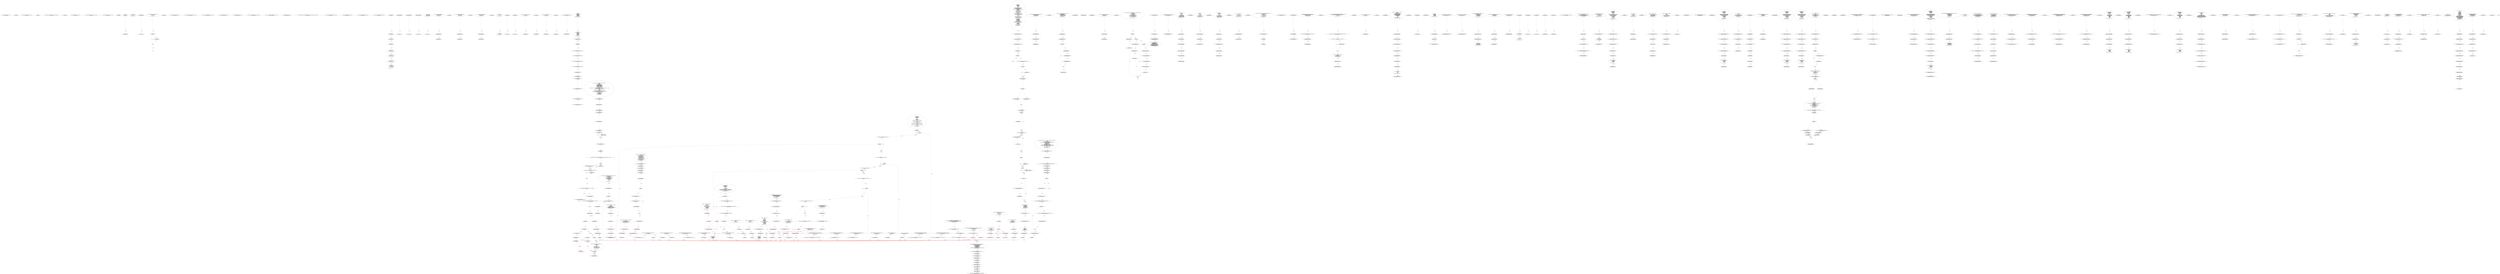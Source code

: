 digraph  {
13 [label="2_ function totalSupply() constant returns (uint supply);\n13-function_definition-3-3", method="totalSupply()", type_label=function_definition];
15 [label="2_ constant\n15-expression_statement-3-3", method="totalSupply()", type_label=expression_statement];
22 [label="3_ function balanceOf( address who ) constant returns (uint value);\n22-function_definition-4-4", method="balanceOf(address who)", type_label=function_definition];
28 [label="3_ constant\n28-expression_statement-4-4", method="balanceOf(address who)", type_label=expression_statement];
35 [label="4_ function allowance( address owner, address spender ) constant returns (uint _allowance);\n35-function_definition-5-5", method="allowance(address owner,address spender)", type_label=function_definition];
45 [label="4_ constant\n45-expression_statement-5-5", method="allowance(address owner,address spender)", type_label=expression_statement];
52 [label="5_ function transfer( address to, uint value) returns (bool ok);\n52-function_definition-6-6", method="transfer(address to,uint value)", type_label=function_definition];
67 [label="6_ function transferFrom( address from, address to, uint value) returns (bool ok);\n67-function_definition-7-7", method="transferFrom(address from,address to,uint value)", type_label=function_definition];
86 [label="7_ function approve( address spender, uint value ) returns (bool ok);\n86-function_definition-8-8", method="approve(address spender,uint value)", type_label=function_definition];
132 [label="12_ address public owner;\n132-new_variable-13-13", method="", type_label=new_variable];
137 [label="13_ function Ownable() {\n    owner = msg.sender;\n  }\n137-function_definition-14-16", method="Ownable()", type_label=function_definition];
140 [label="14_ owner = msg.sender;\n140-expression_statement-15-15", method="Ownable()", type_label=expression_statement];
146 [label="16_ modifier onlyOwner() {\n    require(msg.sender == owner);\n    _;\n  }\n146-expression_statement-17-20", method="", type_label=expression_statement];
149 [label="17_ require(msg.sender == owner);\n149-expression_statement-18-18", method="", type_label=expression_statement];
158 [label="18_ _;\n158-expression_statement-19-19", method="", type_label=expression_statement];
160 [label="20_ function transferOwnership(address newOwner) onlyOwner {\n    if (newOwner != address(0)) {\n      owner = newOwner;\n    }\n  }\n160-function_definition-21-25", method="transferOwnership(address newOwner)", type_label=function_definition];
166 [label="20_ onlyOwner\n166-expression_statement-21-21", method="transferOwnership(address newOwner)", type_label=expression_statement];
169 [label="21_ if_newOwner != address(0)\n169-if-22-24", method="transferOwnership(address newOwner)", type_label=if];
6979 [label="21_ end_if", method="transferOwnership(address newOwner)", type_label=end_if];
176 [label="22_ owner = newOwner;\n176-expression_statement-23-23", method="transferOwnership(address newOwner)", type_label=expression_statement];
183 [label="27_ function totalSupply() public view returns (uint256 total);\n183-function_definition-28-28", method="totalSupply()", type_label=function_definition];
192 [label="28_ function balanceOf(address _owner) public view returns (uint256 balance);\n192-function_definition-29-29", method="balanceOf(address _owner)", type_label=function_definition];
205 [label="29_ function ownerOf(uint256 _tokenId) external view returns (address owner);\n205-function_definition-30-30", method="ownerOf(uint256 _tokenId)", type_label=function_definition];
218 [label="30_ function approve(address _to, uint256 _tokenId) external;\n218-function_definition-31-31", method="approve(address _to,uint256 _tokenId)", type_label=function_definition];
229 [label="31_ function transfer(address _to, uint256 _tokenId) external;\n229-function_definition-32-32", method="transfer(address _to,uint256 _tokenId)", type_label=function_definition];
240 [label="32_ function transferFrom(address _from, address _to, uint256 _tokenId) external;\n240-function_definition-33-33", method="transferFrom(address _from,address _to,uint256 _tokenId)", type_label=function_definition];
283 [label="35_ function supportsInterface(bytes4 _interfaceID) external view returns (bool);\n283-function_definition-36-36", method="supportsInterface(bytes4 _interfaceID)", type_label=function_definition];
298 [label="38_ function isGeneScience() public pure returns (bool);\n298-function_definition-39-39", method="isGeneScience()", type_label=function_definition];
306 [label="39_ function mixGenes(uint256[2] genes1, uint256[2] genes2,uint256 g1,uint256 g2, uint256 targetBlock) public returns (uint256[2]);\n306-function_definition-40-40", method="mixGenes(uint256[2] genes1,uint256[2] genes2,uint256 g1,uint256 g2,uint256 targetBlock)", type_label=function_definition];
339 [label="40_ function getPureFromGene(uint256[2] gene) public view returns(uint256);\n339-function_definition-41-41", method="getPureFromGene(uint256[2] gene)", type_label=function_definition];
353 [label="41_ function getSex(uint256[2] gene) public view returns(uint256);\n353-function_definition-42-42", method="getSex(uint256[2] gene)", type_label=function_definition];
367 [label="42_ function getWizzType(uint256[2] gene) public view returns(uint256);\n367-function_definition-43-43", method="getWizzType(uint256[2] gene)", type_label=function_definition];
381 [label="43_ function clearWizzType(uint256[2] _gene) public returns(uint256[2]);\n381-function_definition-44-44", method="clearWizzType(uint256[2] _gene)", type_label=function_definition];
405 [label="47_ address public ceoAddress;\n405-new_variable-48-48", method="", type_label=new_variable];
410 [label="48_ address public cfoAddress;\n410-new_variable-49-49", method="", type_label=new_variable];
415 [label="49_ address public cooAddress;\n415-new_variable-50-50", method="", type_label=new_variable];
420 [label="50_ bool public paused = false;\n420-new_variable-51-51", method="", type_label=new_variable];
427 [label="51_ modifier onlyCEO() {\n        require(msg.sender == ceoAddress);\n        _;\n    }\n427-expression_statement-52-55", method="", type_label=expression_statement];
430 [label="52_ require(msg.sender == ceoAddress);\n430-expression_statement-53-53", method="", type_label=expression_statement];
439 [label="53_ _;\n439-expression_statement-54-54", method="", type_label=expression_statement];
441 [label="55_ modifier onlyCFO() {\n        require(msg.sender == cfoAddress);\n        _;\n    }\n441-expression_statement-56-59", method="", type_label=expression_statement];
444 [label="56_ require(msg.sender == cfoAddress);\n444-expression_statement-57-57", method="", type_label=expression_statement];
453 [label="57_ _;\n453-expression_statement-58-58", method="", type_label=expression_statement];
455 [label="59_ modifier onlyCOO() {\n        require(msg.sender == cooAddress);\n        _;\n    }\n455-expression_statement-60-63", method="", type_label=expression_statement];
458 [label="60_ require(msg.sender == cooAddress);\n458-expression_statement-61-61", method="", type_label=expression_statement];
467 [label="61_ _;\n467-expression_statement-62-62", method="", type_label=expression_statement];
469 [label="63_ modifier onlyCLevel() {\n        require(\n            msg.sender == cooAddress ||\n            msg.sender == ceoAddress ||\n            msg.sender == cfoAddress\n        );\n        _;\n    }\n469-expression_statement-64-71", method="", type_label=expression_statement];
472 [label="64_ require(\n            msg.sender == cooAddress ||\n            msg.sender == ceoAddress ||\n            msg.sender == cfoAddress\n        );\n472-expression_statement-65-69", method="", type_label=expression_statement];
493 [label="69_ _;\n493-expression_statement-70-70", method="", type_label=expression_statement];
495 [label="71_ function setCEO(address _newCEO) external onlyCEO {\n        require(_newCEO != address(0));\n        ceoAddress = _newCEO;\n    }\n495-function_definition-72-75", method="setCEO(address _newCEO)", type_label=function_definition];
502 [label="71_ onlyCEO\n502-expression_statement-72-72", method="setCEO(address _newCEO)", type_label=expression_statement];
505 [label="72_ require(_newCEO != address(0));\n505-expression_statement-73-73", method="setCEO(address _newCEO)", type_label=expression_statement];
514 [label="73_ ceoAddress = _newCEO;\n514-expression_statement-74-74", method="setCEO(address _newCEO)", type_label=expression_statement];
518 [label="75_ function setCFO(address _newCFO) external onlyCEO {\n        require(_newCFO != address(0));\n        cfoAddress = _newCFO;\n    }\n518-function_definition-76-79", method="setCFO(address _newCFO)", type_label=function_definition];
525 [label="75_ onlyCEO\n525-expression_statement-76-76", method="setCFO(address _newCFO)", type_label=expression_statement];
528 [label="76_ require(_newCFO != address(0));\n528-expression_statement-77-77", method="setCFO(address _newCFO)", type_label=expression_statement];
537 [label="77_ cfoAddress = _newCFO;\n537-expression_statement-78-78", method="setCFO(address _newCFO)", type_label=expression_statement];
541 [label="79_ function setCOO(address _newCOO) external onlyCEO {\n        require(_newCOO != address(0));\n        cooAddress = _newCOO;\n    }\n541-function_definition-80-83", method="setCOO(address _newCOO)", type_label=function_definition];
548 [label="79_ onlyCEO\n548-expression_statement-80-80", method="setCOO(address _newCOO)", type_label=expression_statement];
551 [label="80_ require(_newCOO != address(0));\n551-expression_statement-81-81", method="setCOO(address _newCOO)", type_label=expression_statement];
560 [label="81_ cooAddress = _newCOO;\n560-expression_statement-82-82", method="setCOO(address _newCOO)", type_label=expression_statement];
564 [label="83_ modifier whenNotPaused() {\n        require(!paused);\n        _;\n    }\n564-expression_statement-84-87", method="", type_label=expression_statement];
567 [label="84_ require(!paused);\n567-expression_statement-85-85", method="", type_label=expression_statement];
573 [label="85_ _;\n573-expression_statement-86-86", method="", type_label=expression_statement];
575 [label="87_ modifier whenPaused {\n        require(paused);\n        _;\n    }\n575-expression_statement-88-91", method="", type_label=expression_statement];
578 [label="88_ require(paused);\n578-expression_statement-89-89", method="", type_label=expression_statement];
583 [label="89_ _;\n583-expression_statement-90-90", method="", type_label=expression_statement];
585 [label="91_ function pause() external onlyCLevel whenNotPaused {\n        paused = true;\n    }\n585-function_definition-92-94", method="pause()", type_label=function_definition];
588 [label="91_ onlyCLevel\n588-expression_statement-92-92", method="pause()", type_label=expression_statement];
590 [label="91_ whenNotPaused\n590-expression_statement-92-92", method="pause()", type_label=expression_statement];
593 [label="92_ paused = true;\n593-expression_statement-93-93", method="pause()", type_label=expression_statement];
598 [label="94_ function unpause() public onlyCEO whenPaused {\n        paused = false;\n    }\n598-function_definition-95-97", method="unpause()", type_label=function_definition];
601 [label="94_ onlyCEO\n601-expression_statement-95-95", method="unpause()", type_label=expression_statement];
603 [label="94_ whenPaused\n603-expression_statement-95-95", method="unpause()", type_label=expression_statement];
606 [label="95_ paused = false;\n606-expression_statement-96-96", method="unpause()", type_label=expression_statement];
617 [label="99_ uint256 public constant GEN0_TOTAL_COUNT = 16200;\n617-new_variable-100-100", method="", type_label=new_variable];
623 [label="100_ uint256 public gen0CreatedCount;\n623-new_variable-101-101", method="", type_label=new_variable];
666 [label="103_ struct Panda {\n        uint256[2] genes;\n        uint64 birthTime;\n        uint64 cooldownEndBlock;\n        uint32 matronId;\n        uint32 sireId;\n        uint32 siringWithId;\n        uint16 cooldownIndex;\n        uint16 generation;\n    }\n666-expression_statement-104-113", method="Panda()", type_label=expression_statement];
702 [label="113_ uint32[9] public cooldowns = [\n        uint32(5 minutes),\n        uint32(30 minutes),\n        uint32(2 hours),\n        uint32(4 hours),    \n        uint32(8 hours),\n        uint32(24 hours),\n        uint32(48 hours),\n        uint32(72 hours),\n        uint32(7 days)\n    ];\n702-new_variable-114-124", method="", type_label=new_variable];
746 [label="124_ uint256 public secondsPerBlock = 15;\n746-new_variable-125-125", method="", type_label=new_variable];
752 [label="125_ Panda[] pandas;\n752-new_variable-126-126", method="", type_label=new_variable];
758 [label="126_ mapping (uint256 => address) public pandaIndexToOwner;\n758-new_variable-127-127", method="", type_label=new_variable];
765 [label="127_ mapping (address => uint256) ownershipTokenCount;\n765-new_variable-128-128", method="", type_label=new_variable];
771 [label="128_ mapping (uint256 => address) public pandaIndexToApproved;\n771-new_variable-129-129", method="", type_label=new_variable];
778 [label="129_ mapping (uint256 => address) public sireAllowedToAddress;\n778-new_variable-130-130", method="", type_label=new_variable];
785 [label="130_ SaleClockAuction public saleAuction;\n785-new_variable-131-131", method="", type_label=new_variable];
791 [label="131_ SiringClockAuction public siringAuction;\n791-new_variable-132-132", method="", type_label=new_variable];
797 [label="132_ GeneScienceInterface public geneScience;\n797-new_variable-133-133", method="", type_label=new_variable];
803 [label="133_ SaleClockAuctionERC20 public saleAuctionERC20;\n803-new_variable-134-134", method="", type_label=new_variable];
809 [label="134_ mapping (uint256 => uint256) public wizzPandaQuota;\n809-new_variable-135-135", method="", type_label=new_variable];
816 [label="135_ mapping (uint256 => uint256) public wizzPandaCount;\n816-new_variable-136-136", method="", type_label=new_variable];
823 [label="136_ function getWizzPandaQuotaOf(uint256 _tp) view external returns(uint256) {\n        return wizzPandaQuota[_tp];\n    }\n823-function_definition-137-139", method="getWizzPandaQuotaOf(uint256 _tp)", type_label=function_definition];
836 [label="137_ return wizzPandaQuota[_tp];\n836-return-138-138", method="getWizzPandaQuotaOf(uint256 _tp)", type_label=return];
840 [label="139_ function getWizzPandaCountOf(uint256 _tp) view external returns(uint256) {\n        return wizzPandaCount[_tp];\n    }\n840-function_definition-140-142", method="getWizzPandaCountOf(uint256 _tp)", type_label=function_definition];
853 [label="140_ return wizzPandaCount[_tp];\n853-return-141-141", method="getWizzPandaCountOf(uint256 _tp)", type_label=return];
857 [label="142_ function setTotalWizzPandaOf(uint256 _tp,uint256 _total) external onlyCLevel {\n        require (wizzPandaQuota[_tp]==0);\n        require (_total==uint256(uint32(_total)));\n        wizzPandaQuota[_tp] = _total;\n    }\n857-function_definition-143-147", method="setTotalWizzPandaOf(uint256 _tp,uint256 _total)", type_label=function_definition];
868 [label="142_ onlyCLevel\n868-expression_statement-143-143", method="setTotalWizzPandaOf(uint256 _tp,uint256 _total)", type_label=expression_statement];
871 [label="143_ require (wizzPandaQuota[_tp]==0);\n871-expression_statement-144-144", method="setTotalWizzPandaOf(uint256 _tp,uint256 _total)", type_label=expression_statement];
880 [label="144_ require (_total==uint256(uint32(_total)));\n880-expression_statement-145-145", method="setTotalWizzPandaOf(uint256 _tp,uint256 _total)", type_label=expression_statement];
891 [label="145_ wizzPandaQuota[_tp] = _total;\n891-expression_statement-146-146", method="setTotalWizzPandaOf(uint256 _tp,uint256 _total)", type_label=expression_statement];
897 [label="147_ function getWizzTypeOf(uint256 _id) view external returns(uint256) {\n        Panda memory _p = pandas[_id];\n        return geneScience.getWizzType(_p.genes);\n    }\n897-function_definition-148-151", method="getWizzTypeOf(uint256 _id)", type_label=function_definition];
910 [label="148_ Panda memory _p = pandas[_id];\n910-new_variable-149-149", method="getWizzTypeOf(uint256 _id)", type_label=new_variable];
919 [label="149_ return geneScience.getWizzType(_p.genes);\n919-return-150-150", method="getWizzTypeOf(uint256 _id)", type_label=return];
928 [label="151_ function _transfer(address _from, address _to, uint256 _tokenId) internal {\n        ownershipTokenCount[_to]++;\n        pandaIndexToOwner[_tokenId] = _to;\n        if (_from != address(0)) {\n            ownershipTokenCount[_from]--;\n            delete sireAllowedToAddress[_tokenId];\n            delete pandaIndexToApproved[_tokenId];\n        }\n        Transfer(_from, _to, _tokenId);\n    }\n928-function_definition-152-161", method="_transfer(address _from,address _to,uint256 _tokenId)", type_label=function_definition];
944 [label="152_ ownershipTokenCount[_to]++;\n944-expression_statement-153-153", method="_transfer(address _from,address _to,uint256 _tokenId)", type_label=expression_statement];
945 [label="152_ ownershipTokenCount[_to]++\n945-expression_statement-153-153", method="_transfer(address _from,address _to,uint256 _tokenId)", type_label=expression_statement];
949 [label="153_ pandaIndexToOwner[_tokenId] = _to;\n949-expression_statement-154-154", method="_transfer(address _from,address _to,uint256 _tokenId)", type_label=expression_statement];
955 [label="154_ if__from != address(0)\n955-if-155-159", method="_transfer(address _from,address _to,uint256 _tokenId)", type_label=if];
7765 [label="154_ end_if", method="_transfer(address _from,address _to,uint256 _tokenId)", type_label=end_if];
962 [label="155_ ownershipTokenCount[_from]--;\n962-expression_statement-156-156", method="_transfer(address _from,address _to,uint256 _tokenId)", type_label=expression_statement];
963 [label="155_ ownershipTokenCount[_from]--\n963-expression_statement-156-156", method="_transfer(address _from,address _to,uint256 _tokenId)", type_label=expression_statement];
967 [label="156_ delete sireAllowedToAddress[_tokenId];\n967-expression_statement-157-157", method="_transfer(address _from,address _to,uint256 _tokenId)", type_label=expression_statement];
972 [label="157_ delete pandaIndexToApproved[_tokenId];\n972-expression_statement-158-158", method="_transfer(address _from,address _to,uint256 _tokenId)", type_label=expression_statement];
977 [label="159_ Transfer(_from, _to, _tokenId);\n977-expression_statement-160-160", method="_transfer(address _from,address _to,uint256 _tokenId)", type_label=expression_statement];
986 [label="161_ function _createPanda(\n        uint256 _matronId,\n        uint256 _sireId,\n        uint256 _generation,\n        uint256[2] _genes,\n        address _owner\n    )\n        internal\n        returns (uint)\n    {\n        require(_matronId == uint256(uint32(_matronId)));\n        require(_sireId == uint256(uint32(_sireId)));\n        require(_generation == uint256(uint16(_generation)));\n        uint16 cooldownIndex = 0;\n        if (pandas.length>0){\n            uint16 pureDegree = uint16(geneScience.getPureFromGene(_genes));\n            if (pureDegree==0) {\n                pureDegree = 1;\n            }\n            cooldownIndex = 1000/pureDegree;\n            if (cooldownIndex%10 < 5){\n                cooldownIndex = cooldownIndex/10;\n            }else{\n                cooldownIndex = cooldownIndex/10 + 1;\n            }\n            cooldownIndex = cooldownIndex - 1;\n            if (cooldownIndex > 8) {\n                cooldownIndex = 8;\n            }\n            uint256 _tp = geneScience.getWizzType(_genes);\n            if (_tp>0 && wizzPandaQuota[_tp]<=wizzPandaCount[_tp]) {\n                _genes = geneScience.clearWizzType(_genes);\n                _tp = 0;\n            }\n            if (_tp == 1){\n                cooldownIndex = 5;\n            }\n            if (_tp>0){\n                wizzPandaCount[_tp] = wizzPandaCount[_tp] + 1;\n            }\n            if (_generation <= 1 && _tp != 1){\n                require(gen0CreatedCount<GEN0_TOTAL_COUNT);\n                gen0CreatedCount++;\n            }\n        }\n        Panda memory _panda = Panda({\n            genes: _genes,\n            birthTime: uint64(now),\n            cooldownEndBlock: 0,\n            matronId: uint32(_matronId),\n            sireId: uint32(_sireId),\n            siringWithId: 0,\n            cooldownIndex: cooldownIndex,\n            generation: uint16(_generation)\n        });\n        uint256 newKittenId = pandas.push(_panda) - 1;\n        require(newKittenId == uint256(uint32(newKittenId)));\n        Birth(\n            _owner,\n            newKittenId,\n            uint256(_panda.matronId),\n            uint256(_panda.sireId),\n            _panda.genes\n        );\n        _transfer(0, _owner, newKittenId);\n        return newKittenId;\n    }\n986-function_definition-162-228", method="_createPanda(uint256 _matronId,uint256 _sireId,uint256 _generation,uint256[2] _genes,address _owner)", type_label=function_definition];
1016 [label="171_ require(_matronId == uint256(uint32(_matronId)));\n1016-expression_statement-172-172", method="_createPanda(uint256 _matronId,uint256 _sireId,uint256 _generation,uint256[2] _genes,address _owner)", type_label=expression_statement];
1027 [label="172_ require(_sireId == uint256(uint32(_sireId)));\n1027-expression_statement-173-173", method="_createPanda(uint256 _matronId,uint256 _sireId,uint256 _generation,uint256[2] _genes,address _owner)", type_label=expression_statement];
1038 [label="173_ require(_generation == uint256(uint16(_generation)));\n1038-expression_statement-174-174", method="_createPanda(uint256 _matronId,uint256 _sireId,uint256 _generation,uint256[2] _genes,address _owner)", type_label=expression_statement];
1049 [label="174_ uint16 cooldownIndex = 0;\n1049-new_variable-175-175", method="_createPanda(uint256 _matronId,uint256 _sireId,uint256 _generation,uint256[2] _genes,address _owner)", type_label=new_variable];
1055 [label="175_ if_pandas.length>0\n1055-if-176-206", method="_createPanda(uint256 _matronId,uint256 _sireId,uint256 _generation,uint256[2] _genes,address _owner)", type_label=if];
7865 [label="175_ end_if", method="_createPanda(uint256 _matronId,uint256 _sireId,uint256 _generation,uint256[2] _genes,address _owner)", type_label=end_if];
1062 [label="176_ uint16 pureDegree = uint16(geneScience.getPureFromGene(_genes));\n1062-new_variable-177-177", method="_createPanda(uint256 _matronId,uint256 _sireId,uint256 _generation,uint256[2] _genes,address _owner)", type_label=new_variable];
1075 [label="177_ if_pureDegree==0\n1075-if-178-180", method="_createPanda(uint256 _matronId,uint256 _sireId,uint256 _generation,uint256[2] _genes,address _owner)", type_label=if];
7885 [label="177_ end_if", method="_createPanda(uint256 _matronId,uint256 _sireId,uint256 _generation,uint256[2] _genes,address _owner)", type_label=end_if];
1080 [label="178_ pureDegree = 1;\n1080-expression_statement-179-179", method="_createPanda(uint256 _matronId,uint256 _sireId,uint256 _generation,uint256[2] _genes,address _owner)", type_label=expression_statement];
1084 [label="180_ cooldownIndex = 1000/pureDegree;\n1084-expression_statement-181-181", method="_createPanda(uint256 _matronId,uint256 _sireId,uint256 _generation,uint256[2] _genes,address _owner)", type_label=expression_statement];
1090 [label="181_ if_cooldownIndex%10 < 5\n1090-if-182-186", method="_createPanda(uint256 _matronId,uint256 _sireId,uint256 _generation,uint256[2] _genes,address _owner)", type_label=if];
7900 [label="181_ end_if", method="_createPanda(uint256 _matronId,uint256 _sireId,uint256 _generation,uint256[2] _genes,address _owner)", type_label=end_if];
1097 [label="182_ cooldownIndex = cooldownIndex/10;\n1097-expression_statement-183-183", method="_createPanda(uint256 _matronId,uint256 _sireId,uint256 _generation,uint256[2] _genes,address _owner)", type_label=expression_statement];
1104 [label="184_ cooldownIndex = cooldownIndex/10 + 1;\n1104-expression_statement-185-185", method="_createPanda(uint256 _matronId,uint256 _sireId,uint256 _generation,uint256[2] _genes,address _owner)", type_label=expression_statement];
1112 [label="186_ cooldownIndex = cooldownIndex - 1;\n1112-expression_statement-187-187", method="_createPanda(uint256 _matronId,uint256 _sireId,uint256 _generation,uint256[2] _genes,address _owner)", type_label=expression_statement];
1118 [label="187_ if_cooldownIndex > 8\n1118-if-188-190", method="_createPanda(uint256 _matronId,uint256 _sireId,uint256 _generation,uint256[2] _genes,address _owner)", type_label=if];
7928 [label="187_ end_if", method="_createPanda(uint256 _matronId,uint256 _sireId,uint256 _generation,uint256[2] _genes,address _owner)", type_label=end_if];
1123 [label="188_ cooldownIndex = 8;\n1123-expression_statement-189-189", method="_createPanda(uint256 _matronId,uint256 _sireId,uint256 _generation,uint256[2] _genes,address _owner)", type_label=expression_statement];
1127 [label="190_ uint256 _tp = geneScience.getWizzType(_genes);\n1127-new_variable-191-191", method="_createPanda(uint256 _matronId,uint256 _sireId,uint256 _generation,uint256[2] _genes,address _owner)", type_label=new_variable];
1138 [label="191_ if\n1138-if-192-195", method="_createPanda(uint256 _matronId,uint256 _sireId,uint256 _generation,uint256[2] _genes,address _owner)", type_label=if];
7948 [label="191_ end_if", method="_createPanda(uint256 _matronId,uint256 _sireId,uint256 _generation,uint256[2] _genes,address _owner)", type_label=end_if];
1151 [label="192_ _genes = geneScience.clearWizzType(_genes);\n1151-expression_statement-193-193", method="_createPanda(uint256 _matronId,uint256 _sireId,uint256 _generation,uint256[2] _genes,address _owner)", type_label=expression_statement];
1160 [label="193_ _tp = 0;\n1160-expression_statement-194-194", method="_createPanda(uint256 _matronId,uint256 _sireId,uint256 _generation,uint256[2] _genes,address _owner)", type_label=expression_statement];
1164 [label="195_ if__tp == 1\n1164-if-196-198", method="_createPanda(uint256 _matronId,uint256 _sireId,uint256 _generation,uint256[2] _genes,address _owner)", type_label=if];
7974 [label="195_ end_if", method="_createPanda(uint256 _matronId,uint256 _sireId,uint256 _generation,uint256[2] _genes,address _owner)", type_label=end_if];
1169 [label="196_ cooldownIndex = 5;\n1169-expression_statement-197-197", method="_createPanda(uint256 _matronId,uint256 _sireId,uint256 _generation,uint256[2] _genes,address _owner)", type_label=expression_statement];
1173 [label="198_ if__tp>0\n1173-if-199-201", method="_createPanda(uint256 _matronId,uint256 _sireId,uint256 _generation,uint256[2] _genes,address _owner)", type_label=if];
7983 [label="198_ end_if", method="_createPanda(uint256 _matronId,uint256 _sireId,uint256 _generation,uint256[2] _genes,address _owner)", type_label=end_if];
1178 [label="199_ wizzPandaCount[_tp] = wizzPandaCount[_tp] + 1;\n1178-expression_statement-200-200", method="_createPanda(uint256 _matronId,uint256 _sireId,uint256 _generation,uint256[2] _genes,address _owner)", type_label=expression_statement];
1188 [label="201_ if__generation <= 1 && _tp != 1\n1188-if-202-205", method="_createPanda(uint256 _matronId,uint256 _sireId,uint256 _generation,uint256[2] _genes,address _owner)", type_label=if];
7998 [label="201_ end_if", method="_createPanda(uint256 _matronId,uint256 _sireId,uint256 _generation,uint256[2] _genes,address _owner)", type_label=end_if];
1197 [label="202_ require(gen0CreatedCount<GEN0_TOTAL_COUNT);\n1197-expression_statement-203-203", method="_createPanda(uint256 _matronId,uint256 _sireId,uint256 _generation,uint256[2] _genes,address _owner)", type_label=expression_statement];
1204 [label="203_ gen0CreatedCount++;\n1204-expression_statement-204-204", method="_createPanda(uint256 _matronId,uint256 _sireId,uint256 _generation,uint256[2] _genes,address _owner)", type_label=expression_statement];
1205 [label="203_ gen0CreatedCount++\n1205-expression_statement-204-204", method="_createPanda(uint256 _matronId,uint256 _sireId,uint256 _generation,uint256[2] _genes,address _owner)", type_label=expression_statement];
1207 [label="206_ Panda memory _panda = Panda({\n            genes: _genes,\n            birthTime: uint64(now),\n            cooldownEndBlock: 0,\n            matronId: uint32(_matronId),\n            sireId: uint32(_sireId),\n            siringWithId: 0,\n            cooldownIndex: cooldownIndex,\n            generation: uint16(_generation)\n        });\n1207-new_variable-207-216", method="_createPanda(uint256 _matronId,uint256 _sireId,uint256 _generation,uint256[2] _genes,address _owner)", type_label=new_variable];
1248 [label="216_ uint256 newKittenId = pandas.push(_panda) - 1;\n1248-new_variable-217-217", method="_createPanda(uint256 _matronId,uint256 _sireId,uint256 _generation,uint256[2] _genes,address _owner)", type_label=new_variable];
1261 [label="217_ require(newKittenId == uint256(uint32(newKittenId)));\n1261-expression_statement-218-218", method="_createPanda(uint256 _matronId,uint256 _sireId,uint256 _generation,uint256[2] _genes,address _owner)", type_label=expression_statement];
1272 [label="218_ Birth(\n            _owner,\n            newKittenId,\n            uint256(_panda.matronId),\n            uint256(_panda.sireId),\n            _panda.genes\n        );\n1272-expression_statement-219-225", method="_createPanda(uint256 _matronId,uint256 _sireId,uint256 _generation,uint256[2] _genes,address _owner)", type_label=expression_statement];
1295 [label="225_ _transfer(0, _owner, newKittenId);\n1295-expression_statement-226-226", method="_createPanda(uint256 _matronId,uint256 _sireId,uint256 _generation,uint256[2] _genes,address _owner)", type_label=expression_statement];
1304 [label="226_ return newKittenId;\n1304-return-227-227", method="_createPanda(uint256 _matronId,uint256 _sireId,uint256 _generation,uint256[2] _genes,address _owner)", type_label=return];
1306 [label="228_ function setSecondsPerBlock(uint256 secs) external onlyCLevel {\n        require(secs < cooldowns[0]);\n        secondsPerBlock = secs;\n    }\n1306-function_definition-229-232", method="setSecondsPerBlock(uint256 secs)", type_label=function_definition];
1313 [label="228_ onlyCLevel\n1313-expression_statement-229-229", method="setSecondsPerBlock(uint256 secs)", type_label=expression_statement];
1316 [label="229_ require(secs < cooldowns[0]);\n1316-expression_statement-230-230", method="setSecondsPerBlock(uint256 secs)", type_label=expression_statement];
1325 [label="230_ secondsPerBlock = secs;\n1325-expression_statement-231-231", method="setSecondsPerBlock(uint256 secs)", type_label=expression_statement];
1332 [label="234_ function getMetadata(uint256 _tokenId, string) public view returns (bytes32[4] buffer, uint256 count) {\n        if (_tokenId == 1) {\n            buffer[0] = \"Hello World! :D\";\n            count = 15;\n        } else if (_tokenId == 2) {\n            buffer[0] = \"I would definitely choose a medi\";\n            buffer[1] = \"um length string.\";\n            count = 49;\n        } else if (_tokenId == 3) {\n            buffer[0] = \"Lorem ipsum dolor sit amet, mi e\";\n            buffer[1] = \"st accumsan dapibus augue lorem,\";\n            buffer[2] = \" tristique vestibulum id, libero\";\n            buffer[3] = \" suscipit varius sapien aliquam.\";\n            count = 128;\n        }\n    }\n1332-function_definition-235-250", method="getMetadata(uint256 _tokenId,string)", type_label=function_definition];
1355 [label="235_ if__tokenId == 1\n1355-if-236-249", method="getMetadata(uint256 _tokenId,string)", type_label=if];
8165 [label="235_ end_if", method="getMetadata(uint256 _tokenId,string)", type_label=end_if];
1360 [label="236_ buffer[0] = \"Hello World! :D\";\n1360-expression_statement-237-237", method="getMetadata(uint256 _tokenId,string)", type_label=expression_statement];
1367 [label="237_ count = 15;\n1367-expression_statement-238-238", method="getMetadata(uint256 _tokenId,string)", type_label=expression_statement];
1371 [label="238_ if__tokenId == 2\n1371-if-239-249", method="getMetadata(uint256 _tokenId,string)", type_label=if];
1376 [label="239_ buffer[0] = \"I would definitely choose a medi\";\n1376-expression_statement-240-240", method="getMetadata(uint256 _tokenId,string)", type_label=expression_statement];
1383 [label="240_ buffer[1] = \"um length string.\";\n1383-expression_statement-241-241", method="getMetadata(uint256 _tokenId,string)", type_label=expression_statement];
1390 [label="241_ count = 49;\n1390-expression_statement-242-242", method="getMetadata(uint256 _tokenId,string)", type_label=expression_statement];
1394 [label="242_ if__tokenId == 3\n1394-if-243-249", method="getMetadata(uint256 _tokenId,string)", type_label=if];
1399 [label="243_ buffer[0] = \"Lorem ipsum dolor sit amet, mi e\";\n1399-expression_statement-244-244", method="getMetadata(uint256 _tokenId,string)", type_label=expression_statement];
1406 [label="244_ buffer[1] = \"st accumsan dapibus augue lorem,\";\n1406-expression_statement-245-245", method="getMetadata(uint256 _tokenId,string)", type_label=expression_statement];
1413 [label="245_ buffer[2] = \" tristique vestibulum id, libero\";\n1413-expression_statement-246-246", method="getMetadata(uint256 _tokenId,string)", type_label=expression_statement];
1420 [label="246_ buffer[3] = \" suscipit varius sapien aliquam.\";\n1420-expression_statement-247-247", method="getMetadata(uint256 _tokenId,string)", type_label=expression_statement];
1427 [label="247_ count = 128;\n1427-expression_statement-248-248", method="getMetadata(uint256 _tokenId,string)", type_label=expression_statement];
1440 [label="252_ string public constant name = \"PandaEarth\";\n1440-new_variable-253-253", method="", type_label=new_variable];
1447 [label="253_ string public constant symbol = \"PE\";\n1447-new_variable-254-254", method="", type_label=new_variable];
1454 [label="254_ bytes4 constant InterfaceSignature_ERC165 =\n        bytes4(keccak256('supportsInterface(bytes4)'));\n1454-new_variable-255-256", method="", type_label=new_variable];
1465 [label="256_ bytes4 constant InterfaceSignature_ERC721 =\n        bytes4(keccak256('name()')) ^\n        bytes4(keccak256('symbol()')) ^\n        bytes4(keccak256('totalSupply()')) ^\n        bytes4(keccak256('balanceOf(address)')) ^\n        bytes4(keccak256('ownerOf(uint256)')) ^\n        bytes4(keccak256('approve(address,uint256)')) ^\n        bytes4(keccak256('transfer(address,uint256)')) ^\n        bytes4(keccak256('transferFrom(address,address,uint256)')) ^\n        bytes4(keccak256('tokensOfOwner(address)')) ^\n        bytes4(keccak256('tokenMetadata(uint256,string)'));\n1465-new_variable-257-267", method="", type_label=new_variable];
1548 [label="267_ function supportsInterface(bytes4 _interfaceID) external view returns (bool)\n    {\n        return ((_interfaceID == InterfaceSignature_ERC165) || (_interfaceID == InterfaceSignature_ERC721));\n    }\n1548-function_definition-268-271", method="supportsInterface(bytes4 _interfaceID)", type_label=function_definition];
1561 [label="269_ return ((_interfaceID == InterfaceSignature_ERC165) || (_interfaceID == InterfaceSignature_ERC721));\n1561-return-270-270", method="supportsInterface(bytes4 _interfaceID)", type_label=return];
1572 [label="271_ function _owns(address _claimant, uint256 _tokenId) internal view returns (bool) {\n        return pandaIndexToOwner[_tokenId] == _claimant;\n    }\n1572-function_definition-272-274", method="_owns(address _claimant,uint256 _tokenId)", type_label=function_definition];
1589 [label="272_ return pandaIndexToOwner[_tokenId] == _claimant;\n1589-return-273-273", method="_owns(address _claimant,uint256 _tokenId)", type_label=return];
1595 [label="274_ function _approvedFor(address _claimant, uint256 _tokenId) internal view returns (bool) {\n        return pandaIndexToApproved[_tokenId] == _claimant;\n    }\n1595-function_definition-275-277", method="_approvedFor(address _claimant,uint256 _tokenId)", type_label=function_definition];
1612 [label="275_ return pandaIndexToApproved[_tokenId] == _claimant;\n1612-return-276-276", method="_approvedFor(address _claimant,uint256 _tokenId)", type_label=return];
1618 [label="277_ function _approve(uint256 _tokenId, address _approved) internal {\n        pandaIndexToApproved[_tokenId] = _approved;\n    }\n1618-function_definition-278-280", method="_approve(uint256 _tokenId,address _approved)", type_label=function_definition];
1630 [label="278_ pandaIndexToApproved[_tokenId] = _approved;\n1630-expression_statement-279-279", method="_approve(uint256 _tokenId,address _approved)", type_label=expression_statement];
1636 [label="280_ function balanceOf(address _owner) public view returns (uint256 count) {\n        return ownershipTokenCount[_owner];\n    }\n1636-function_definition-281-283", method="balanceOf(address _owner)", type_label=function_definition];
1650 [label="281_ return ownershipTokenCount[_owner];\n1650-return-282-282", method="balanceOf(address _owner)", type_label=return];
1654 [label="283_ function transfer(\n        address _to,\n        uint256 _tokenId\n    )\n        external\n        whenNotPaused\n    {\n        require(_to != address(0));\n        require(_to != address(this));\n        require(_to != address(saleAuction));\n        require(_to != address(siringAuction));\n        require(_owns(msg.sender, _tokenId));\n        _transfer(msg.sender, _to, _tokenId);\n    }\n1654-function_definition-284-297", method="transfer(address _to,uint256 _tokenId)", type_label=function_definition];
1665 [label="288_ whenNotPaused\n1665-expression_statement-289-289", method="transfer(address _to,uint256 _tokenId)", type_label=expression_statement];
1668 [label="290_ require(_to != address(0));\n1668-expression_statement-291-291", method="transfer(address _to,uint256 _tokenId)", type_label=expression_statement];
1677 [label="291_ require(_to != address(this));\n1677-expression_statement-292-292", method="transfer(address _to,uint256 _tokenId)", type_label=expression_statement];
1686 [label="292_ require(_to != address(saleAuction));\n1686-expression_statement-293-293", method="transfer(address _to,uint256 _tokenId)", type_label=expression_statement];
1695 [label="293_ require(_to != address(siringAuction));\n1695-expression_statement-294-294", method="transfer(address _to,uint256 _tokenId)", type_label=expression_statement];
1704 [label="294_ require(_owns(msg.sender, _tokenId));\n1704-expression_statement-295-295", method="transfer(address _to,uint256 _tokenId)", type_label=expression_statement];
1716 [label="295_ _transfer(msg.sender, _to, _tokenId);\n1716-expression_statement-296-296", method="transfer(address _to,uint256 _tokenId)", type_label=expression_statement];
1727 [label="297_ function approve(\n        address _to,\n        uint256 _tokenId\n    )\n        external\n        whenNotPaused\n    {\n        require(_owns(msg.sender, _tokenId));\n        _approve(_tokenId, _to);\n        Approval(msg.sender, _to, _tokenId);\n    }\n1727-function_definition-298-308", method="approve(address _to,uint256 _tokenId)", type_label=function_definition];
1738 [label="302_ whenNotPaused\n1738-expression_statement-303-303", method="approve(address _to,uint256 _tokenId)", type_label=expression_statement];
1741 [label="304_ require(_owns(msg.sender, _tokenId));\n1741-expression_statement-305-305", method="approve(address _to,uint256 _tokenId)", type_label=expression_statement];
1753 [label="305_ _approve(_tokenId, _to);\n1753-expression_statement-306-306", method="approve(address _to,uint256 _tokenId)", type_label=expression_statement];
1760 [label="306_ Approval(msg.sender, _to, _tokenId);\n1760-expression_statement-307-307", method="approve(address _to,uint256 _tokenId)", type_label=expression_statement];
1771 [label="308_ function transferFrom(\n        address _from,\n        address _to,\n        uint256 _tokenId\n    )\n        external\n        whenNotPaused\n    {\n        require(_to != address(0));\n        require(_to != address(this));\n        require(_approvedFor(msg.sender, _tokenId));\n        require(_owns(_from, _tokenId));\n        _transfer(_from, _to, _tokenId);\n    }\n1771-function_definition-309-322", method="transferFrom(address _from,address _to,uint256 _tokenId)", type_label=function_definition];
1786 [label="314_ whenNotPaused\n1786-expression_statement-315-315", method="transferFrom(address _from,address _to,uint256 _tokenId)", type_label=expression_statement];
1789 [label="316_ require(_to != address(0));\n1789-expression_statement-317-317", method="transferFrom(address _from,address _to,uint256 _tokenId)", type_label=expression_statement];
1798 [label="317_ require(_to != address(this));\n1798-expression_statement-318-318", method="transferFrom(address _from,address _to,uint256 _tokenId)", type_label=expression_statement];
1807 [label="318_ require(_approvedFor(msg.sender, _tokenId));\n1807-expression_statement-319-319", method="transferFrom(address _from,address _to,uint256 _tokenId)", type_label=expression_statement];
1819 [label="319_ require(_owns(_from, _tokenId));\n1819-expression_statement-320-320", method="transferFrom(address _from,address _to,uint256 _tokenId)", type_label=expression_statement];
1829 [label="320_ _transfer(_from, _to, _tokenId);\n1829-expression_statement-321-321", method="transferFrom(address _from,address _to,uint256 _tokenId)", type_label=expression_statement];
1838 [label="322_ function totalSupply() public view returns (uint) {\n        return pandas.length - 1;\n    }\n1838-function_definition-323-325", method="totalSupply()", type_label=function_definition];
1847 [label="323_ return pandas.length - 1;\n1847-return-324-324", method="totalSupply()", type_label=return];
1853 [label="325_ function ownerOf(uint256 _tokenId)\n        external\n        view\n        returns (address owner)\n    {\n        owner = pandaIndexToOwner[_tokenId];\n        require(owner != address(0));\n    }\n1853-function_definition-326-333", method="ownerOf(uint256 _tokenId)", type_label=function_definition];
1867 [label="330_ owner = pandaIndexToOwner[_tokenId];\n1867-expression_statement-331-331", method="ownerOf(uint256 _tokenId)", type_label=expression_statement];
1873 [label="331_ require(owner != address(0));\n1873-expression_statement-332-332", method="ownerOf(uint256 _tokenId)", type_label=expression_statement];
1882 [label="333_ function tokensOfOwner(address _owner) external view returns(uint256[] ownerTokens) {\n        uint256 tokenCount = balanceOf(_owner);\n        if (tokenCount == 0) {\n            return new uint256[](0);\n        } else {\n            uint256[] memory result = new uint256[](tokenCount);\n            uint256 totalCats = totalSupply();\n            uint256 resultIndex = 0;\n            uint256 catId;\n            for (catId = 1; catId <= totalCats; catId++) {\n                if (pandaIndexToOwner[catId] == _owner) {\n                    result[resultIndex] = catId;\n                    resultIndex++;\n                }\n            }\n            return result;\n        }\n    }\n1882-function_definition-334-351", method="tokensOfOwner(address _owner)", type_label=function_definition];
1897 [label="334_ uint256 tokenCount = balanceOf(_owner);\n1897-new_variable-335-335", method="tokensOfOwner(address _owner)", type_label=new_variable];
1906 [label="335_ if_tokenCount == 0\n1906-if-336-350", method="tokensOfOwner(address _owner)", type_label=if];
8716 [label="335_ end_if", method="tokensOfOwner(address _owner)", type_label=end_if];
1911 [label="336_ return new uint256[](0);\n1911-return-337-337", method="tokensOfOwner(address _owner)", type_label=return];
1920 [label="338_ uint256[] memory result = new uint256[](tokenCount);\n1920-new_variable-339-339", method="tokensOfOwner(address _owner)", type_label=new_variable];
1933 [label="339_ uint256 totalCats = totalSupply();\n1933-new_variable-340-340", method="tokensOfOwner(address _owner)", type_label=new_variable];
1940 [label="340_ uint256 resultIndex = 0;\n1940-new_variable-341-341", method="tokensOfOwner(address _owner)", type_label=new_variable];
1946 [label="341_ uint256 catId;\n1946-new_variable-342-342", method="tokensOfOwner(address _owner)", type_label=new_variable];
1951 [label="342_ for(catId <= totalCats;;catId++)\n1951-for-343-348", method="tokensOfOwner(address _owner)", type_label=for];
8761 [label="342_ end_loop", method="tokensOfOwner(address _owner)", type_label=end_loop];
1960 [label="342_ catId++\n1960-expression_statement-343-343", method="tokensOfOwner(address _owner)", type_label=expression_statement];
1963 [label="343_ if_pandaIndexToOwner[catId] == _owner\n1963-if-344-347", method="tokensOfOwner(address _owner)", type_label=if];
8773 [label="343_ end_if", method="tokensOfOwner(address _owner)", type_label=end_if];
1970 [label="344_ result[resultIndex] = catId;\n1970-expression_statement-345-345", method="tokensOfOwner(address _owner)", type_label=expression_statement];
1976 [label="345_ resultIndex++;\n1976-expression_statement-346-346", method="tokensOfOwner(address _owner)", type_label=expression_statement];
1977 [label="345_ resultIndex++\n1977-expression_statement-346-346", method="tokensOfOwner(address _owner)", type_label=expression_statement];
1979 [label="348_ return result;\n1979-return-349-349", method="tokensOfOwner(address _owner)", type_label=return];
1981 [label="351_ function _memcpy(uint _dest, uint _src, uint _len) private view {\n        for(; _len >= 32; _len -= 32) {\n            assembly {\n                mstore(_dest, mload(_src))\n            }\n            _dest += 32;\n            _src += 32;\n        }\n        uint256 mask = 256 ** (32 - _len) - 1;\n        assembly {\n            let srcpart := and(mload(_src), not(mask))\n            let destpart := and(mload(_dest), mask)\n            mstore(_dest, or(destpart, srcpart))\n        }\n    }\n1981-function_definition-352-366", method="_memcpy(uint _dest,uint _src,uint _len)", type_label=function_definition];
1998 [label="352_ for(_len >= 32;;_len -= 32)\n1998-for-353-359", method="_memcpy(uint _dest,uint _src,uint _len)", type_label=for];
8808 [label="352_ end_loop", method="_memcpy(uint _dest,uint _src,uint _len)", type_label=end_loop];
2018 [label="356_ _dest += 32;\n2018-expression_statement-357-357", method="_memcpy(uint _dest,uint _src,uint _len)", type_label=expression_statement];
2022 [label="357_ _src += 32;\n2022-expression_statement-358-358", method="_memcpy(uint _dest,uint _src,uint _len)", type_label=expression_statement];
2026 [label="359_ uint256 mask = 256 ** (32 - _len) - 1;\n2026-new_variable-360-360", method="_memcpy(uint _dest,uint _src,uint _len)", type_label=new_variable];
2081 [label="366_ function _toString(bytes32[4] _rawBytes, uint256 _stringLength) private view returns (string) {\n        var outputString = new string(_stringLength);\n        uint256 outputPtr;\n        uint256 bytesPtr;\n        assembly {\n            outputPtr := add(outputString, 32)\n            bytesPtr := _rawBytes\n        }\n        _memcpy(outputPtr, bytesPtr, _stringLength);\n        return outputString;\n    }\n2081-function_definition-367-377", method="_toString(bytes32[4] _rawBytes,uint256 _stringLength)", type_label=function_definition];
2100 [label="367_ var outputString = new string(_stringLength);\n2100-new_variable-368-368", method="_toString(bytes32[4] _rawBytes,uint256 _stringLength)", type_label=new_variable];
2111 [label="368_ uint256 outputPtr;\n2111-new_variable-369-369", method="_toString(bytes32[4] _rawBytes,uint256 _stringLength)", type_label=new_variable];
2116 [label="369_ uint256 bytesPtr;\n2116-new_variable-370-370", method="_toString(bytes32[4] _rawBytes,uint256 _stringLength)", type_label=new_variable];
2139 [label="374_ _memcpy(outputPtr, bytesPtr, _stringLength);\n2139-expression_statement-375-375", method="_toString(bytes32[4] _rawBytes,uint256 _stringLength)", type_label=expression_statement];
2148 [label="375_ return outputString;\n2148-return-376-376", method="_toString(bytes32[4] _rawBytes,uint256 _stringLength)", type_label=return];
2156 [label="379_ uint256 public constant GENSIS_TOTAL_COUNT = 100;\n2156-new_variable-380-380", method="", type_label=new_variable];
2194 [label="382_ uint256 public autoBirthFee = 2 finney;\n2194-new_variable-383-383", method="", type_label=new_variable];
2201 [label="383_ uint256 public pregnantPandas;\n2201-new_variable-384-384", method="", type_label=new_variable];
2206 [label="384_ mapping(uint256 => address) childOwner;\n2206-new_variable-385-385", method="", type_label=new_variable];
2212 [label="385_ function setGeneScienceAddress(address _address) external onlyCEO {\n        GeneScienceInterface candidateContract = GeneScienceInterface(_address);\n        require(candidateContract.isGeneScience());\n        geneScience = candidateContract;\n    }\n2212-function_definition-386-390", method="setGeneScienceAddress(address _address)", type_label=function_definition];
2219 [label="385_ onlyCEO\n2219-expression_statement-386-386", method="setGeneScienceAddress(address _address)", type_label=expression_statement];
2222 [label="386_ GeneScienceInterface candidateContract = GeneScienceInterface(_address);\n2222-new_variable-387-387", method="setGeneScienceAddress(address _address)", type_label=new_variable];
2232 [label="387_ require(candidateContract.isGeneScience());\n2232-expression_statement-388-388", method="setGeneScienceAddress(address _address)", type_label=expression_statement];
2240 [label="388_ geneScience = candidateContract;\n2240-expression_statement-389-389", method="setGeneScienceAddress(address _address)", type_label=expression_statement];
2244 [label="390_ function _isReadyToBreed(Panda _kit) internal view returns(bool) {\n        return (_kit.siringWithId == 0) && (_kit.cooldownEndBlock <= uint64(block.number));\n    }\n2244-function_definition-391-393", method="_isReadyToBreed(Panda _kit)", type_label=function_definition];
2258 [label="391_ return (_kit.siringWithId == 0) && (_kit.cooldownEndBlock <= uint64(block.number));\n2258-return-392-392", method="_isReadyToBreed(Panda _kit)", type_label=return];
2276 [label="393_ function _isSiringPermitted(uint256 _sireId, uint256 _matronId) internal view returns(bool) {\n        address matronOwner = pandaIndexToOwner[_matronId];\n        address sireOwner = pandaIndexToOwner[_sireId];\n        return (matronOwner == sireOwner || sireAllowedToAddress[_sireId] == matronOwner);\n    }\n2276-function_definition-394-398", method="_isSiringPermitted(uint256 _sireId,uint256 _matronId)", type_label=function_definition];
2293 [label="394_ address matronOwner = pandaIndexToOwner[_matronId];\n2293-new_variable-395-395", method="_isSiringPermitted(uint256 _sireId,uint256 _matronId)", type_label=new_variable];
2301 [label="395_ address sireOwner = pandaIndexToOwner[_sireId];\n2301-new_variable-396-396", method="_isSiringPermitted(uint256 _sireId,uint256 _matronId)", type_label=new_variable];
2309 [label="396_ return (matronOwner == sireOwner || sireAllowedToAddress[_sireId] == matronOwner);\n2309-return-397-397", method="_isSiringPermitted(uint256 _sireId,uint256 _matronId)", type_label=return];
2320 [label="398_ function _triggerCooldown(Panda storage _kitten) internal {\n        _kitten.cooldownEndBlock = uint64((cooldowns[_kitten.cooldownIndex] / secondsPerBlock) + block.number);\n        if (_kitten.cooldownIndex < 8 && geneScience.getWizzType(_kitten.genes) != 1) {\n            _kitten.cooldownIndex += 1;\n        }\n    }\n2320-function_definition-399-404", method="_triggerCooldown(Panda storage _kitten)", type_label=function_definition];
2329 [label="399_ _kitten.cooldownEndBlock = uint64((cooldowns[_kitten.cooldownIndex] / secondsPerBlock) + block.number);\n2329-expression_statement-400-400", method="_triggerCooldown(Panda storage _kitten)", type_label=expression_statement];
2348 [label="400_ if__kitten.cooldownIndex < 8 && geneScience.getWizzType(_kitten.genes) != 1\n2348-if-401-403", method="_triggerCooldown(Panda storage _kitten)", type_label=if];
9158 [label="400_ end_if", method="_triggerCooldown(Panda storage _kitten)", type_label=end_if];
2366 [label="401_ _kitten.cooldownIndex += 1;\n2366-expression_statement-402-402", method="_triggerCooldown(Panda storage _kitten)", type_label=expression_statement];
2372 [label="404_ function approveSiring(address _addr, uint256 _sireId)\n    external\n    whenNotPaused {\n        require(_owns(msg.sender, _sireId));\n        sireAllowedToAddress[_sireId] = _addr;\n    }\n2372-function_definition-405-410", method="approveSiring(address _addr,uint256 _sireId)", type_label=function_definition];
2383 [label="406_ whenNotPaused\n2383-expression_statement-407-407", method="approveSiring(address _addr,uint256 _sireId)", type_label=expression_statement];
2386 [label="407_ require(_owns(msg.sender, _sireId));\n2386-expression_statement-408-408", method="approveSiring(address _addr,uint256 _sireId)", type_label=expression_statement];
2398 [label="408_ sireAllowedToAddress[_sireId] = _addr;\n2398-expression_statement-409-409", method="approveSiring(address _addr,uint256 _sireId)", type_label=expression_statement];
2404 [label="410_ function setAutoBirthFee(uint256 val) external onlyCOO {\n        autoBirthFee = val;\n    }\n2404-function_definition-411-413", method="setAutoBirthFee(uint256 val)", type_label=function_definition];
2411 [label="410_ onlyCOO\n2411-expression_statement-411-411", method="setAutoBirthFee(uint256 val)", type_label=expression_statement];
2414 [label="411_ autoBirthFee = val;\n2414-expression_statement-412-412", method="setAutoBirthFee(uint256 val)", type_label=expression_statement];
2418 [label="413_ function _isReadyToGiveBirth(Panda _matron) private view returns(bool) {\n        return (_matron.siringWithId != 0) && (_matron.cooldownEndBlock <= uint64(block.number));\n    }\n2418-function_definition-414-416", method="_isReadyToGiveBirth(Panda _matron)", type_label=function_definition];
2432 [label="414_ return (_matron.siringWithId != 0) && (_matron.cooldownEndBlock <= uint64(block.number));\n2432-return-415-415", method="_isReadyToGiveBirth(Panda _matron)", type_label=return];
2450 [label="416_ function isReadyToBreed(uint256 _pandaId)\n    public\n    view\n    returns(bool) {\n        require(_pandaId > 0);\n        Panda storage kit = pandas[_pandaId];\n        return _isReadyToBreed(kit);\n    }\n2450-function_definition-417-424", method="isReadyToBreed(uint256 _pandaId)", type_label=function_definition];
2463 [label="420_ require(_pandaId > 0);\n2463-expression_statement-421-421", method="isReadyToBreed(uint256 _pandaId)", type_label=expression_statement];
2470 [label="421_ Panda storage kit = pandas[_pandaId];\n2470-new_variable-422-422", method="isReadyToBreed(uint256 _pandaId)", type_label=new_variable];
2479 [label="422_ return _isReadyToBreed(kit);\n2479-return-423-423", method="isReadyToBreed(uint256 _pandaId)", type_label=return];
2484 [label="424_ function isPregnant(uint256 _pandaId)\n    public\n    view\n    returns(bool) {\n        require(_pandaId > 0);\n        return pandas[_pandaId].siringWithId != 0;\n    }\n2484-function_definition-425-431", method="isPregnant(uint256 _pandaId)", type_label=function_definition];
2497 [label="428_ require(_pandaId > 0);\n2497-expression_statement-429-429", method="isPregnant(uint256 _pandaId)", type_label=expression_statement];
2504 [label="429_ return pandas[_pandaId].siringWithId != 0;\n2504-return-430-430", method="isPregnant(uint256 _pandaId)", type_label=return];
2512 [label="431_ function _isValidMatingPair(\n        Panda storage _matron,\n        uint256 _matronId,\n        Panda storage _sire,\n        uint256 _sireId\n    )\n    private\n    view\n    returns(bool) {\n        if (_matronId == _sireId) {\n            return false;\n        }\n        if (_matron.matronId == _sireId || _matron.sireId == _sireId) {\n            return false;\n        }\n        if (_sire.matronId == _matronId || _sire.sireId == _matronId) {\n            return false;\n        }\n        if (_sire.matronId == 0 || _matron.matronId == 0) {\n            return true;\n        }\n        if (_sire.matronId == _matron.matronId || _sire.matronId == _matron.sireId) {\n            return false;\n        }\n        if (_sire.sireId == _matron.matronId || _sire.sireId == _matron.sireId) {\n            return false;\n        }\n        if (geneScience.getSex(_matron.genes) + geneScience.getSex(_sire.genes) != 1) {\n            return false;\n        }\n        return true;\n    }\n2512-function_definition-432-463", method="_isValidMatingPair(Panda storage _matron,uint256 _matronId,Panda storage _sire,uint256 _sireId)", type_label=function_definition];
2539 [label="440_ if__matronId == _sireId\n2539-if-441-443", method="_isValidMatingPair(Panda storage _matron,uint256 _matronId,Panda storage _sire,uint256 _sireId)", type_label=if];
9349 [label="440_ end_if", method="_isValidMatingPair(Panda storage _matron,uint256 _matronId,Panda storage _sire,uint256 _sireId)", type_label=end_if];
2544 [label="441_ return false;\n2544-return-442-442", method="_isValidMatingPair(Panda storage _matron,uint256 _matronId,Panda storage _sire,uint256 _sireId)", type_label=return];
2547 [label="443_ if__matron.matronId == _sireId || _matron.sireId == _sireId\n2547-if-444-446", method="_isValidMatingPair(Panda storage _matron,uint256 _matronId,Panda storage _sire,uint256 _sireId)", type_label=if];
9357 [label="443_ end_if", method="_isValidMatingPair(Panda storage _matron,uint256 _matronId,Panda storage _sire,uint256 _sireId)", type_label=end_if];
2560 [label="444_ return false;\n2560-return-445-445", method="_isValidMatingPair(Panda storage _matron,uint256 _matronId,Panda storage _sire,uint256 _sireId)", type_label=return];
2563 [label="446_ if__sire.matronId == _matronId || _sire.sireId == _matronId\n2563-if-447-449", method="_isValidMatingPair(Panda storage _matron,uint256 _matronId,Panda storage _sire,uint256 _sireId)", type_label=if];
9373 [label="446_ end_if", method="_isValidMatingPair(Panda storage _matron,uint256 _matronId,Panda storage _sire,uint256 _sireId)", type_label=end_if];
2576 [label="447_ return false;\n2576-return-448-448", method="_isValidMatingPair(Panda storage _matron,uint256 _matronId,Panda storage _sire,uint256 _sireId)", type_label=return];
2579 [label="449_ if__sire.matronId == 0 || _matron.matronId == 0\n2579-if-450-452", method="_isValidMatingPair(Panda storage _matron,uint256 _matronId,Panda storage _sire,uint256 _sireId)", type_label=if];
9389 [label="449_ end_if", method="_isValidMatingPair(Panda storage _matron,uint256 _matronId,Panda storage _sire,uint256 _sireId)", type_label=end_if];
2592 [label="450_ return true;\n2592-return-451-451", method="_isValidMatingPair(Panda storage _matron,uint256 _matronId,Panda storage _sire,uint256 _sireId)", type_label=return];
2595 [label="452_ if__sire.matronId == _matron.matronId || _sire.matronId == _matron.sireId\n2595-if-453-455", method="_isValidMatingPair(Panda storage _matron,uint256 _matronId,Panda storage _sire,uint256 _sireId)", type_label=if];
9405 [label="452_ end_if", method="_isValidMatingPair(Panda storage _matron,uint256 _matronId,Panda storage _sire,uint256 _sireId)", type_label=end_if];
2612 [label="453_ return false;\n2612-return-454-454", method="_isValidMatingPair(Panda storage _matron,uint256 _matronId,Panda storage _sire,uint256 _sireId)", type_label=return];
2615 [label="455_ if__sire.sireId == _matron.matronId || _sire.sireId == _matron.sireId\n2615-if-456-458", method="_isValidMatingPair(Panda storage _matron,uint256 _matronId,Panda storage _sire,uint256 _sireId)", type_label=if];
9425 [label="455_ end_if", method="_isValidMatingPair(Panda storage _matron,uint256 _matronId,Panda storage _sire,uint256 _sireId)", type_label=end_if];
2632 [label="456_ return false;\n2632-return-457-457", method="_isValidMatingPair(Panda storage _matron,uint256 _matronId,Panda storage _sire,uint256 _sireId)", type_label=return];
2635 [label="458_ if_geneScience.getSex(_matron.genes) + geneScience.getSex(_sire.genes) != 1\n2635-if-459-461", method="_isValidMatingPair(Panda storage _matron,uint256 _matronId,Panda storage _sire,uint256 _sireId)", type_label=if];
9445 [label="458_ end_if", method="_isValidMatingPair(Panda storage _matron,uint256 _matronId,Panda storage _sire,uint256 _sireId)", type_label=end_if];
2656 [label="459_ return false;\n2656-return-460-460", method="_isValidMatingPair(Panda storage _matron,uint256 _matronId,Panda storage _sire,uint256 _sireId)", type_label=return];
2659 [label="461_ return true;\n2659-return-462-462", method="_isValidMatingPair(Panda storage _matron,uint256 _matronId,Panda storage _sire,uint256 _sireId)", type_label=return];
2662 [label="463_ function _canBreedWithViaAuction(uint256 _matronId, uint256 _sireId)\n    internal\n    view\n    returns(bool) {\n        Panda storage matron = pandas[_matronId];\n        Panda storage sire = pandas[_sireId];\n        return _isValidMatingPair(matron, _matronId, sire, _sireId);\n    }\n2662-function_definition-464-471", method="_canBreedWithViaAuction(uint256 _matronId,uint256 _sireId)", type_label=function_definition];
2679 [label="467_ Panda storage matron = pandas[_matronId];\n2679-new_variable-468-468", method="_canBreedWithViaAuction(uint256 _matronId,uint256 _sireId)", type_label=new_variable];
2688 [label="468_ Panda storage sire = pandas[_sireId];\n2688-new_variable-469-469", method="_canBreedWithViaAuction(uint256 _matronId,uint256 _sireId)", type_label=new_variable];
2697 [label="469_ return _isValidMatingPair(matron, _matronId, sire, _sireId);\n2697-return-470-470", method="_canBreedWithViaAuction(uint256 _matronId,uint256 _sireId)", type_label=return];
2708 [label="471_ function canBreedWith(uint256 _matronId, uint256 _sireId)\n    external\n    view\n    returns(bool) {\n        require(_matronId > 0);\n        require(_sireId > 0);\n        Panda storage matron = pandas[_matronId];\n        Panda storage sire = pandas[_sireId];\n        return _isValidMatingPair(matron, _matronId, sire, _sireId) &&\n            _isSiringPermitted(_sireId, _matronId);\n    }\n2708-function_definition-472-482", method="canBreedWith(uint256 _matronId,uint256 _sireId)", type_label=function_definition];
2725 [label="475_ require(_matronId > 0);\n2725-expression_statement-476-476", method="canBreedWith(uint256 _matronId,uint256 _sireId)", type_label=expression_statement];
2732 [label="476_ require(_sireId > 0);\n2732-expression_statement-477-477", method="canBreedWith(uint256 _matronId,uint256 _sireId)", type_label=expression_statement];
2739 [label="477_ Panda storage matron = pandas[_matronId];\n2739-new_variable-478-478", method="canBreedWith(uint256 _matronId,uint256 _sireId)", type_label=new_variable];
2748 [label="478_ Panda storage sire = pandas[_sireId];\n2748-new_variable-479-479", method="canBreedWith(uint256 _matronId,uint256 _sireId)", type_label=new_variable];
2757 [label="479_ return _isValidMatingPair(matron, _matronId, sire, _sireId) &&\n            _isSiringPermitted(_sireId, _matronId);\n2757-return-480-481", method="canBreedWith(uint256 _matronId,uint256 _sireId)", type_label=return];
2775 [label="482_ function _exchangeMatronSireId(uint256 _matronId, uint256 _sireId) internal returns(uint256, uint256) {\n        if (geneScience.getSex(pandas[_matronId].genes) == 1) {\n            return (_sireId, _matronId);\n        } else {\n            return (_matronId, _sireId);\n        }\n    }\n2775-function_definition-483-489", method="_exchangeMatronSireId(uint256 _matronId,uint256 _sireId)", type_label=function_definition];
2794 [label="483_ if_geneScience.getSex(pandas[_matronId].genes) == 1\n2794-if-484-488", method="_exchangeMatronSireId(uint256 _matronId,uint256 _sireId)", type_label=if];
9604 [label="483_ end_if", method="_exchangeMatronSireId(uint256 _matronId,uint256 _sireId)", type_label=end_if];
2808 [label="484_ return (_sireId, _matronId);\n2808-return-485-485", method="_exchangeMatronSireId(uint256 _matronId,uint256 _sireId)", type_label=return];
2813 [label="486_ return (_matronId, _sireId);\n2813-return-487-487", method="_exchangeMatronSireId(uint256 _matronId,uint256 _sireId)", type_label=return];
2817 [label="489_ function _breedWith(uint256 _matronId, uint256 _sireId, address _owner) internal {\n        (_matronId, _sireId) = _exchangeMatronSireId(_matronId, _sireId);\n        Panda storage sire = pandas[_sireId];\n        Panda storage matron = pandas[_matronId];\n        matron.siringWithId = uint32(_sireId);\n        _triggerCooldown(sire);\n        _triggerCooldown(matron);\n        delete sireAllowedToAddress[_matronId];\n        delete sireAllowedToAddress[_sireId];\n        pregnantPandas++;\n        childOwner[_matronId] = _owner;\n        Pregnant(pandaIndexToOwner[_matronId], _matronId, _sireId, matron.cooldownEndBlock);\n    }\n2817-function_definition-490-502", method="_breedWith(uint256 _matronId,uint256 _sireId,address _owner)", type_label=function_definition];
2833 [label="490_ (_matronId, _sireId) = _exchangeMatronSireId(_matronId, _sireId);\n2833-expression_statement-491-491", method="_breedWith(uint256 _matronId,uint256 _sireId,address _owner)", type_label=expression_statement];
2844 [label="491_ Panda storage sire = pandas[_sireId];\n2844-new_variable-492-492", method="_breedWith(uint256 _matronId,uint256 _sireId,address _owner)", type_label=new_variable];
2853 [label="492_ Panda storage matron = pandas[_matronId];\n2853-new_variable-493-493", method="_breedWith(uint256 _matronId,uint256 _sireId,address _owner)", type_label=new_variable];
2862 [label="493_ matron.siringWithId = uint32(_sireId);\n2862-expression_statement-494-494", method="_breedWith(uint256 _matronId,uint256 _sireId,address _owner)", type_label=expression_statement];
2870 [label="494_ _triggerCooldown(sire);\n2870-expression_statement-495-495", method="_breedWith(uint256 _matronId,uint256 _sireId,address _owner)", type_label=expression_statement];
2875 [label="495_ _triggerCooldown(matron);\n2875-expression_statement-496-496", method="_breedWith(uint256 _matronId,uint256 _sireId,address _owner)", type_label=expression_statement];
2880 [label="496_ delete sireAllowedToAddress[_matronId];\n2880-expression_statement-497-497", method="_breedWith(uint256 _matronId,uint256 _sireId,address _owner)", type_label=expression_statement];
2885 [label="497_ delete sireAllowedToAddress[_sireId];\n2885-expression_statement-498-498", method="_breedWith(uint256 _matronId,uint256 _sireId,address _owner)", type_label=expression_statement];
2890 [label="498_ pregnantPandas++;\n2890-expression_statement-499-499", method="_breedWith(uint256 _matronId,uint256 _sireId,address _owner)", type_label=expression_statement];
2891 [label="498_ pregnantPandas++\n2891-expression_statement-499-499", method="_breedWith(uint256 _matronId,uint256 _sireId,address _owner)", type_label=expression_statement];
2893 [label="499_ childOwner[_matronId] = _owner;\n2893-expression_statement-500-500", method="_breedWith(uint256 _matronId,uint256 _sireId,address _owner)", type_label=expression_statement];
2899 [label="500_ Pregnant(pandaIndexToOwner[_matronId], _matronId, _sireId, matron.cooldownEndBlock);\n2899-expression_statement-501-501", method="_breedWith(uint256 _matronId,uint256 _sireId,address _owner)", type_label=expression_statement];
2914 [label="502_ function breedWithAuto(uint256 _matronId, uint256 _sireId)\n    external\n    payable\n    whenNotPaused {\n        require(msg.value >= autoBirthFee);\n        require(_owns(msg.sender, _matronId));\n        require(_isSiringPermitted(_sireId, _matronId));\n        Panda storage matron = pandas[_matronId];\n        require(_isReadyToBreed(matron));\n        Panda storage sire = pandas[_sireId];\n        require(_isReadyToBreed(sire));\n        require(_isValidMatingPair(\n            matron,\n            _matronId,\n            sire,\n            _sireId\n        ));\n        _breedWith(_matronId, _sireId, msg.sender);\n    }\n2914-function_definition-503-521", method="breedWithAuto(uint256 _matronId,uint256 _sireId)", type_label=function_definition];
2926 [label="505_ whenNotPaused\n2926-expression_statement-506-506", method="breedWithAuto(uint256 _matronId,uint256 _sireId)", type_label=expression_statement];
2929 [label="506_ require(msg.value >= autoBirthFee);\n2929-expression_statement-507-507", method="breedWithAuto(uint256 _matronId,uint256 _sireId)", type_label=expression_statement];
2938 [label="507_ require(_owns(msg.sender, _matronId));\n2938-expression_statement-508-508", method="breedWithAuto(uint256 _matronId,uint256 _sireId)", type_label=expression_statement];
2950 [label="508_ require(_isSiringPermitted(_sireId, _matronId));\n2950-expression_statement-509-509", method="breedWithAuto(uint256 _matronId,uint256 _sireId)", type_label=expression_statement];
2960 [label="509_ Panda storage matron = pandas[_matronId];\n2960-new_variable-510-510", method="breedWithAuto(uint256 _matronId,uint256 _sireId)", type_label=new_variable];
2969 [label="510_ require(_isReadyToBreed(matron));\n2969-expression_statement-511-511", method="breedWithAuto(uint256 _matronId,uint256 _sireId)", type_label=expression_statement];
2977 [label="511_ Panda storage sire = pandas[_sireId];\n2977-new_variable-512-512", method="breedWithAuto(uint256 _matronId,uint256 _sireId)", type_label=new_variable];
2986 [label="512_ require(_isReadyToBreed(sire));\n2986-expression_statement-513-513", method="breedWithAuto(uint256 _matronId,uint256 _sireId)", type_label=expression_statement];
2994 [label="513_ require(_isValidMatingPair(\n            matron,\n            _matronId,\n            sire,\n            _sireId\n        ));\n2994-expression_statement-514-519", method="breedWithAuto(uint256 _matronId,uint256 _sireId)", type_label=expression_statement];
3008 [label="519_ _breedWith(_matronId, _sireId, msg.sender);\n3008-expression_statement-520-520", method="breedWithAuto(uint256 _matronId,uint256 _sireId)", type_label=expression_statement];
3019 [label="521_ function giveBirth(uint256 _matronId, uint256[2] _childGenes, uint256[2] _factors)\n    external\n    whenNotPaused\n    onlyCLevel\n    returns(uint256) {\n        Panda storage matron = pandas[_matronId];\n        require(matron.birthTime != 0);\n        require(_isReadyToGiveBirth(matron));\n        uint256 sireId = matron.siringWithId;\n        Panda storage sire = pandas[sireId];\n        uint16 parentGen = matron.generation;\n        if (sire.generation > matron.generation) {\n            parentGen = sire.generation;\n        }\n        uint256[2] memory childGenes = _childGenes;\n        uint256 kittenId = 0;\n        uint256 probability = (geneScience.getPureFromGene(matron.genes) + geneScience.getPureFromGene(sire.genes)) / 2 + _factors[0];\n        if (probability >= (parentGen + 1) * _factors[1]) {\n            probability = probability - (parentGen + 1) * _factors[1];\n        } else {\n            probability = 0;\n        }\n        if (parentGen == 0 && gen0CreatedCount == GEN0_TOTAL_COUNT) {\n            probability = 0;\n        }\n        if (uint256(keccak256(block.blockhash(block.number - 2), now)) % 100 < probability) {\n            address owner = childOwner[_matronId];\n            kittenId = _createPanda(_matronId, matron.siringWithId, parentGen + 1, childGenes, owner);\n        } else {\n            Abortion(pandaIndexToOwner[_matronId], _matronId, sireId);\n        }\n        delete matron.siringWithId;\n        pregnantPandas--;\n        msg.sender.send(autoBirthFee);\n        delete childOwner[_matronId];\n        return kittenId;\n    }\n3019-function_definition-522-558", method="giveBirth(uint256 _matronId,uint256[2] _childGenes,uint256[2] _factors)", type_label=function_definition];
3038 [label="523_ whenNotPaused\n3038-expression_statement-524-524", method="giveBirth(uint256 _matronId,uint256[2] _childGenes,uint256[2] _factors)", type_label=expression_statement];
3040 [label="524_ onlyCLevel\n3040-expression_statement-525-525", method="giveBirth(uint256 _matronId,uint256[2] _childGenes,uint256[2] _factors)", type_label=expression_statement];
3047 [label="526_ Panda storage matron = pandas[_matronId];\n3047-new_variable-527-527", method="giveBirth(uint256 _matronId,uint256[2] _childGenes,uint256[2] _factors)", type_label=new_variable];
3056 [label="527_ require(matron.birthTime != 0);\n3056-expression_statement-528-528", method="giveBirth(uint256 _matronId,uint256[2] _childGenes,uint256[2] _factors)", type_label=expression_statement];
3065 [label="528_ require(_isReadyToGiveBirth(matron));\n3065-expression_statement-529-529", method="giveBirth(uint256 _matronId,uint256[2] _childGenes,uint256[2] _factors)", type_label=expression_statement];
3073 [label="529_ uint256 sireId = matron.siringWithId;\n3073-new_variable-530-530", method="giveBirth(uint256 _matronId,uint256[2] _childGenes,uint256[2] _factors)", type_label=new_variable];
3081 [label="530_ Panda storage sire = pandas[sireId];\n3081-new_variable-531-531", method="giveBirth(uint256 _matronId,uint256[2] _childGenes,uint256[2] _factors)", type_label=new_variable];
3090 [label="531_ uint16 parentGen = matron.generation;\n3090-new_variable-532-532", method="giveBirth(uint256 _matronId,uint256[2] _childGenes,uint256[2] _factors)", type_label=new_variable];
3098 [label="532_ if_sire.generation > matron.generation\n3098-if-533-535", method="giveBirth(uint256 _matronId,uint256[2] _childGenes,uint256[2] _factors)", type_label=if];
9908 [label="532_ end_if", method="giveBirth(uint256 _matronId,uint256[2] _childGenes,uint256[2] _factors)", type_label=end_if];
3107 [label="533_ parentGen = sire.generation;\n3107-expression_statement-534-534", method="giveBirth(uint256 _matronId,uint256[2] _childGenes,uint256[2] _factors)", type_label=expression_statement];
3113 [label="535_ uint256[2] memory childGenes = _childGenes;\n3113-new_variable-536-536", method="giveBirth(uint256 _matronId,uint256[2] _childGenes,uint256[2] _factors)", type_label=new_variable];
3121 [label="536_ uint256 kittenId = 0;\n3121-new_variable-537-537", method="giveBirth(uint256 _matronId,uint256[2] _childGenes,uint256[2] _factors)", type_label=new_variable];
3127 [label="537_ uint256 probability = (geneScience.getPureFromGene(matron.genes) + geneScience.getPureFromGene(sire.genes)) / 2 + _factors[0];\n3127-new_variable-538-538", method="giveBirth(uint256 _matronId,uint256[2] _childGenes,uint256[2] _factors)", type_label=new_variable];
3156 [label="538_ if\n3156-if-539-543", method="giveBirth(uint256 _matronId,uint256[2] _childGenes,uint256[2] _factors)", type_label=if];
9966 [label="538_ end_if", method="giveBirth(uint256 _matronId,uint256[2] _childGenes,uint256[2] _factors)", type_label=end_if];
3168 [label="539_ probability = probability - (parentGen + 1) * _factors[1];\n3168-expression_statement-540-540", method="giveBirth(uint256 _matronId,uint256[2] _childGenes,uint256[2] _factors)", type_label=expression_statement];
3182 [label="541_ probability = 0;\n3182-expression_statement-542-542", method="giveBirth(uint256 _matronId,uint256[2] _childGenes,uint256[2] _factors)", type_label=expression_statement];
3186 [label="543_ if_parentGen == 0 && gen0CreatedCount == GEN0_TOTAL_COUNT\n3186-if-544-546", method="giveBirth(uint256 _matronId,uint256[2] _childGenes,uint256[2] _factors)", type_label=if];
9996 [label="543_ end_if", method="giveBirth(uint256 _matronId,uint256[2] _childGenes,uint256[2] _factors)", type_label=end_if];
3195 [label="544_ probability = 0;\n3195-expression_statement-545-545", method="giveBirth(uint256 _matronId,uint256[2] _childGenes,uint256[2] _factors)", type_label=expression_statement];
3199 [label="546_ if_uint256(keccak256(block.blockhash(block.number - 2), now)) % 100 < probability\n3199-if-547-552", method="giveBirth(uint256 _matronId,uint256[2] _childGenes,uint256[2] _factors)", type_label=if];
10009 [label="546_ end_if", method="giveBirth(uint256 _matronId,uint256[2] _childGenes,uint256[2] _factors)", type_label=end_if];
3222 [label="547_ address owner = childOwner[_matronId];\n3222-new_variable-548-548", method="giveBirth(uint256 _matronId,uint256[2] _childGenes,uint256[2] _factors)", type_label=new_variable];
3230 [label="548_ kittenId = _createPanda(_matronId, matron.siringWithId, parentGen + 1, childGenes, owner);\n3230-expression_statement-549-549", method="giveBirth(uint256 _matronId,uint256[2] _childGenes,uint256[2] _factors)", type_label=expression_statement];
3250 [label="550_ Abortion(pandaIndexToOwner[_matronId], _matronId, sireId);\n3250-expression_statement-551-551", method="giveBirth(uint256 _matronId,uint256[2] _childGenes,uint256[2] _factors)", type_label=expression_statement];
3261 [label="552_ delete matron.siringWithId;\n3261-expression_statement-553-553", method="giveBirth(uint256 _matronId,uint256[2] _childGenes,uint256[2] _factors)", type_label=expression_statement];
3266 [label="553_ pregnantPandas--;\n3266-expression_statement-554-554", method="giveBirth(uint256 _matronId,uint256[2] _childGenes,uint256[2] _factors)", type_label=expression_statement];
3267 [label="553_ pregnantPandas--\n3267-expression_statement-554-554", method="giveBirth(uint256 _matronId,uint256[2] _childGenes,uint256[2] _factors)", type_label=expression_statement];
3269 [label="554_ msg.sender.send(autoBirthFee);\n3269-expression_statement-555-555", method="giveBirth(uint256 _matronId,uint256[2] _childGenes,uint256[2] _factors)", type_label=expression_statement];
3278 [label="555_ delete childOwner[_matronId];\n3278-expression_statement-556-556", method="giveBirth(uint256 _matronId,uint256[2] _childGenes,uint256[2] _factors)", type_label=expression_statement];
3283 [label="556_ return kittenId;\n3283-return-557-557", method="giveBirth(uint256 _matronId,uint256[2] _childGenes,uint256[2] _factors)", type_label=return];
3288 [label="560_ struct Auction {\n        address seller;\n        uint128 startingPrice;\n        uint128 endingPrice;\n        uint64 duration;\n        uint64 startedAt;\n        uint64 isGen0;\n    }\n3288-expression_statement-561-568", method="Auction()", type_label=expression_statement];
3314 [label="568_ ERC721 public nonFungibleContract;\n3314-new_variable-569-569", method="", type_label=new_variable];
3320 [label="569_ uint256 public ownerCut;\n3320-new_variable-570-570", method="", type_label=new_variable];
3325 [label="570_ mapping (uint256 => Auction) tokenIdToAuction;\n3325-new_variable-571-571", method="", type_label=new_variable];
3370 [label="574_ function _owns(address _claimant, uint256 _tokenId) internal view returns (bool) {\n        return (nonFungibleContract.ownerOf(_tokenId) == _claimant);\n    }\n3370-function_definition-575-577", method="_owns(address _claimant,uint256 _tokenId)", type_label=function_definition];
3387 [label="575_ return (nonFungibleContract.ownerOf(_tokenId) == _claimant);\n3387-return-576-576", method="_owns(address _claimant,uint256 _tokenId)", type_label=return];
3397 [label="577_ function _escrow(address _owner, uint256 _tokenId) internal {\n        nonFungibleContract.transferFrom(_owner, this, _tokenId);\n    }\n3397-function_definition-578-580", method="_escrow(address _owner,uint256 _tokenId)", type_label=function_definition];
3409 [label="578_ nonFungibleContract.transferFrom(_owner, this, _tokenId);\n3409-expression_statement-579-579", method="_escrow(address _owner,uint256 _tokenId)", type_label=expression_statement];
3420 [label="580_ function _transfer(address _receiver, uint256 _tokenId) internal {\n        nonFungibleContract.transfer(_receiver, _tokenId);\n    }\n3420-function_definition-581-583", method="_transfer(address _receiver,uint256 _tokenId)", type_label=function_definition];
3432 [label="581_ nonFungibleContract.transfer(_receiver, _tokenId);\n3432-expression_statement-582-582", method="_transfer(address _receiver,uint256 _tokenId)", type_label=expression_statement];
3441 [label="583_ function _addAuction(uint256 _tokenId, Auction _auction) internal {\n        require(_auction.duration >= 1 minutes);\n        tokenIdToAuction[_tokenId] = _auction;\n        AuctionCreated(\n            uint256(_tokenId),\n            uint256(_auction.startingPrice),\n            uint256(_auction.endingPrice),\n            uint256(_auction.duration)\n        );\n    }\n3441-function_definition-584-593", method="_addAuction(uint256 _tokenId,Auction _auction)", type_label=function_definition];
3454 [label="584_ require(_auction.duration >= 1 minutes);\n3454-expression_statement-585-585", method="_addAuction(uint256 _tokenId,Auction _auction)", type_label=expression_statement];
3464 [label="585_ tokenIdToAuction[_tokenId] = _auction;\n3464-expression_statement-586-586", method="_addAuction(uint256 _tokenId,Auction _auction)", type_label=expression_statement];
3470 [label="586_ AuctionCreated(\n            uint256(_tokenId),\n            uint256(_auction.startingPrice),\n            uint256(_auction.endingPrice),\n            uint256(_auction.duration)\n        );\n3470-expression_statement-587-592", method="_addAuction(uint256 _tokenId,Auction _auction)", type_label=expression_statement];
3495 [label="593_ function _cancelAuction(uint256 _tokenId, address _seller) internal {\n        _removeAuction(_tokenId);\n        _transfer(_seller, _tokenId);\n        AuctionCancelled(_tokenId);\n    }\n3495-function_definition-594-598", method="_cancelAuction(uint256 _tokenId,address _seller)", type_label=function_definition];
3507 [label="594_ _removeAuction(_tokenId);\n3507-expression_statement-595-595", method="_cancelAuction(uint256 _tokenId,address _seller)", type_label=expression_statement];
3512 [label="595_ _transfer(_seller, _tokenId);\n3512-expression_statement-596-596", method="_cancelAuction(uint256 _tokenId,address _seller)", type_label=expression_statement];
3519 [label="596_ AuctionCancelled(_tokenId);\n3519-expression_statement-597-597", method="_cancelAuction(uint256 _tokenId,address _seller)", type_label=expression_statement];
3524 [label="598_ function _bid(uint256 _tokenId, uint256 _bidAmount)\n        internal\n        returns (uint256)\n    {\n        Auction storage auction = tokenIdToAuction[_tokenId];\n        require(_isOnAuction(auction));\n        uint256 price = _currentPrice(auction);\n        require(_bidAmount >= price);\n        address seller = auction.seller;\n        _removeAuction(_tokenId);\n        if (price > 0) {\n            uint256 auctioneerCut = _computeCut(price);\n            uint256 sellerProceeds = price - auctioneerCut;\n            seller.transfer(sellerProceeds);\n        }\n        uint256 bidExcess = _bidAmount - price;\n        msg.sender.transfer(bidExcess);\n        AuctionSuccessful(_tokenId, price, msg.sender);\n        return price;\n    }\n3524-function_definition-599-618", method="_bid(uint256 _tokenId,uint256 _bidAmount)", type_label=function_definition];
3540 [label="602_ Auction storage auction = tokenIdToAuction[_tokenId];\n3540-new_variable-603-603", method="_bid(uint256 _tokenId,uint256 _bidAmount)", type_label=new_variable];
3549 [label="603_ require(_isOnAuction(auction));\n3549-expression_statement-604-604", method="_bid(uint256 _tokenId,uint256 _bidAmount)", type_label=expression_statement];
3557 [label="604_ uint256 price = _currentPrice(auction);\n3557-new_variable-605-605", method="_bid(uint256 _tokenId,uint256 _bidAmount)", type_label=new_variable];
3566 [label="605_ require(_bidAmount >= price);\n3566-expression_statement-606-606", method="_bid(uint256 _tokenId,uint256 _bidAmount)", type_label=expression_statement];
3573 [label="606_ address seller = auction.seller;\n3573-new_variable-607-607", method="_bid(uint256 _tokenId,uint256 _bidAmount)", type_label=new_variable];
3581 [label="607_ _removeAuction(_tokenId);\n3581-expression_statement-608-608", method="_bid(uint256 _tokenId,uint256 _bidAmount)", type_label=expression_statement];
3586 [label="608_ if_price > 0\n3586-if-609-613", method="_bid(uint256 _tokenId,uint256 _bidAmount)", type_label=if];
10396 [label="608_ end_if", method="_bid(uint256 _tokenId,uint256 _bidAmount)", type_label=end_if];
3591 [label="609_ uint256 auctioneerCut = _computeCut(price);\n3591-new_variable-610-610", method="_bid(uint256 _tokenId,uint256 _bidAmount)", type_label=new_variable];
3600 [label="610_ uint256 sellerProceeds = price - auctioneerCut;\n3600-new_variable-611-611", method="_bid(uint256 _tokenId,uint256 _bidAmount)", type_label=new_variable];
3608 [label="611_ seller.transfer(sellerProceeds);\n3608-expression_statement-612-612", method="_bid(uint256 _tokenId,uint256 _bidAmount)", type_label=expression_statement];
3615 [label="613_ uint256 bidExcess = _bidAmount - price;\n3615-new_variable-614-614", method="_bid(uint256 _tokenId,uint256 _bidAmount)", type_label=new_variable];
3623 [label="614_ msg.sender.transfer(bidExcess);\n3623-expression_statement-615-615", method="_bid(uint256 _tokenId,uint256 _bidAmount)", type_label=expression_statement];
3632 [label="615_ AuctionSuccessful(_tokenId, price, msg.sender);\n3632-expression_statement-616-616", method="_bid(uint256 _tokenId,uint256 _bidAmount)", type_label=expression_statement];
3643 [label="616_ return price;\n3643-return-617-617", method="_bid(uint256 _tokenId,uint256 _bidAmount)", type_label=return];
3645 [label="618_ function _removeAuction(uint256 _tokenId) internal {\n        delete tokenIdToAuction[_tokenId];\n    }\n3645-function_definition-619-621", method="_removeAuction(uint256 _tokenId)", type_label=function_definition];
3653 [label="619_ delete tokenIdToAuction[_tokenId];\n3653-expression_statement-620-620", method="_removeAuction(uint256 _tokenId)", type_label=expression_statement];
3658 [label="621_ function _isOnAuction(Auction storage _auction) internal view returns (bool) {\n        return (_auction.startedAt > 0);\n    }\n3658-function_definition-622-624", method="_isOnAuction(Auction storage _auction)", type_label=function_definition];
3672 [label="622_ return (_auction.startedAt > 0);\n3672-return-623-623", method="_isOnAuction(Auction storage _auction)", type_label=return];
3679 [label="624_ function _currentPrice(Auction storage _auction)\n        internal\n        view\n        returns (uint256)\n    {\n        uint256 secondsPassed = 0;\n        if (now > _auction.startedAt) {\n            secondsPassed = now - _auction.startedAt;\n        }\n        return _computeCurrentPrice(\n            _auction.startingPrice,\n            _auction.endingPrice,\n            _auction.duration,\n            secondsPassed\n        );\n    }\n3679-function_definition-625-640", method="_currentPrice(Auction storage _auction)", type_label=function_definition];
3693 [label="629_ uint256 secondsPassed = 0;\n3693-new_variable-630-630", method="_currentPrice(Auction storage _auction)", type_label=new_variable];
3699 [label="630_ if_now > _auction.startedAt\n3699-if-631-633", method="_currentPrice(Auction storage _auction)", type_label=if];
10509 [label="630_ end_if", method="_currentPrice(Auction storage _auction)", type_label=end_if];
3706 [label="631_ secondsPassed = now - _auction.startedAt;\n3706-expression_statement-632-632", method="_currentPrice(Auction storage _auction)", type_label=expression_statement];
3714 [label="633_ return _computeCurrentPrice(\n            _auction.startingPrice,\n            _auction.endingPrice,\n            _auction.duration,\n            secondsPassed\n        );\n3714-return-634-639", method="_currentPrice(Auction storage _auction)", type_label=return];
3731 [label="640_ function _computeCurrentPrice(\n        uint256 _startingPrice,\n        uint256 _endingPrice,\n        uint256 _duration,\n        uint256 _secondsPassed\n    )\n        internal\n        pure\n        returns (uint256)\n    {\n        if (_secondsPassed >= _duration) {\n            return _endingPrice;\n        } else {\n            int256 totalPriceChange = int256(_endingPrice) - int256(_startingPrice);\n            int256 currentPriceChange = totalPriceChange * int256(_secondsPassed) / int256(_duration);\n            int256 currentPrice = int256(_startingPrice) + currentPriceChange;\n            return uint256(currentPrice);\n        }\n    }\n3731-function_definition-641-659", method="_computeCurrentPrice(uint256 _startingPrice,uint256 _endingPrice,uint256 _duration,uint256 _secondsPassed)", type_label=function_definition];
3756 [label="650_ if__secondsPassed >= _duration\n3756-if-651-658", method="_computeCurrentPrice(uint256 _startingPrice,uint256 _endingPrice,uint256 _duration,uint256 _secondsPassed)", type_label=if];
10566 [label="650_ end_if", method="_computeCurrentPrice(uint256 _startingPrice,uint256 _endingPrice,uint256 _duration,uint256 _secondsPassed)", type_label=end_if];
3761 [label="651_ return _endingPrice;\n3761-return-652-652", method="_computeCurrentPrice(uint256 _startingPrice,uint256 _endingPrice,uint256 _duration,uint256 _secondsPassed)", type_label=return];
3764 [label="653_ int256 totalPriceChange = int256(_endingPrice) - int256(_startingPrice);\n3764-new_variable-654-654", method="_computeCurrentPrice(uint256 _startingPrice,uint256 _endingPrice,uint256 _duration,uint256 _secondsPassed)", type_label=new_variable];
3776 [label="654_ int256 currentPriceChange = totalPriceChange * int256(_secondsPassed) / int256(_duration);\n3776-new_variable-655-655", method="_computeCurrentPrice(uint256 _startingPrice,uint256 _endingPrice,uint256 _duration,uint256 _secondsPassed)", type_label=new_variable];
3790 [label="655_ int256 currentPrice = int256(_startingPrice) + currentPriceChange;\n3790-new_variable-656-656", method="_computeCurrentPrice(uint256 _startingPrice,uint256 _endingPrice,uint256 _duration,uint256 _secondsPassed)", type_label=new_variable];
3800 [label="656_ return uint256(currentPrice);\n3800-return-657-657", method="_computeCurrentPrice(uint256 _startingPrice,uint256 _endingPrice,uint256 _duration,uint256 _secondsPassed)", type_label=return];
3804 [label="659_ function _computeCut(uint256 _price) internal view returns (uint256) {\n        return _price * ownerCut / 10000;\n    }\n3804-function_definition-660-662", method="_computeCut(uint256 _price)", type_label=function_definition];
3817 [label="660_ return _price * ownerCut / 10000;\n3817-return-661-661", method="_computeCut(uint256 _price)", type_label=return];
3833 [label="666_ bool public paused = false;\n3833-new_variable-667-667", method="", type_label=new_variable];
3840 [label="667_ modifier whenNotPaused() {\n    require(!paused);\n    _;\n  }\n3840-expression_statement-668-671", method="", type_label=expression_statement];
3843 [label="668_ require(!paused);\n3843-expression_statement-669-669", method="", type_label=expression_statement];
3849 [label="669_ _;\n3849-expression_statement-670-670", method="", type_label=expression_statement];
3851 [label="671_ modifier whenPaused {\n    require(paused);\n    _;\n  }\n3851-expression_statement-672-675", method="", type_label=expression_statement];
3854 [label="672_ require(paused);\n3854-expression_statement-673-673", method="", type_label=expression_statement];
3859 [label="673_ _;\n3859-expression_statement-674-674", method="", type_label=expression_statement];
3861 [label="675_ function pause() onlyOwner whenNotPaused returns (bool) {\n    paused = true;\n    Pause();\n    return true;\n  }\n3861-function_definition-676-680", method="pause()", type_label=function_definition];
3863 [label="675_ onlyOwner\n3863-expression_statement-676-676", method="pause()", type_label=expression_statement];
3865 [label="675_ whenNotPaused\n3865-expression_statement-676-676", method="pause()", type_label=expression_statement];
3872 [label="676_ paused = true;\n3872-expression_statement-677-677", method="pause()", type_label=expression_statement];
3877 [label="677_ Pause();\n3877-expression_statement-678-678", method="pause()", type_label=expression_statement];
3880 [label="678_ return true;\n3880-return-679-679", method="pause()", type_label=return];
3883 [label="680_ function unpause() onlyOwner whenPaused returns (bool) {\n    paused = false;\n    Unpause();\n    return true;\n  }\n3883-function_definition-681-685", method="unpause()", type_label=function_definition];
3885 [label="680_ onlyOwner\n3885-expression_statement-681-681", method="unpause()", type_label=expression_statement];
3887 [label="680_ whenPaused\n3887-expression_statement-681-681", method="unpause()", type_label=expression_statement];
3894 [label="681_ paused = false;\n3894-expression_statement-682-682", method="unpause()", type_label=expression_statement];
3899 [label="682_ Unpause();\n3899-expression_statement-683-683", method="unpause()", type_label=expression_statement];
3902 [label="683_ return true;\n3902-return-684-684", method="unpause()", type_label=return];
3914 [label="687_ bytes4 constant InterfaceSignature_ERC721 = bytes4(0x9a20483d);\n3914-new_variable-688-688", method="", type_label=new_variable];
3921 [label="688_ function ClockAuction(address _nftAddress, uint256 _cut) public {\n        require(_cut <= 10000);\n        ownerCut = _cut;\n        ERC721 candidateContract = ERC721(_nftAddress);\n        require(candidateContract.supportsInterface(InterfaceSignature_ERC721));\n        nonFungibleContract = candidateContract;\n    }\n3921-function_definition-689-695", method="ClockAuction(address _nftAddress,uint256 _cut)", type_label=function_definition];
3933 [label="689_ require(_cut <= 10000);\n3933-expression_statement-690-690", method="ClockAuction(address _nftAddress,uint256 _cut)", type_label=expression_statement];
3940 [label="690_ ownerCut = _cut;\n3940-expression_statement-691-691", method="ClockAuction(address _nftAddress,uint256 _cut)", type_label=expression_statement];
3944 [label="691_ ERC721 candidateContract = ERC721(_nftAddress);\n3944-new_variable-692-692", method="ClockAuction(address _nftAddress,uint256 _cut)", type_label=new_variable];
3954 [label="692_ require(candidateContract.supportsInterface(InterfaceSignature_ERC721));\n3954-expression_statement-693-693", method="ClockAuction(address _nftAddress,uint256 _cut)", type_label=expression_statement];
3964 [label="693_ nonFungibleContract = candidateContract;\n3964-expression_statement-694-694", method="ClockAuction(address _nftAddress,uint256 _cut)", type_label=expression_statement];
3968 [label="695_ function withdrawBalance() external {\n        address nftAddress = address(nonFungibleContract);\n        require(\n            msg.sender == owner ||\n            msg.sender == nftAddress\n        );\n        bool res = nftAddress.send(this.balance);\n    }\n3968-function_definition-696-703", method="withdrawBalance()", type_label=function_definition];
3972 [label="696_ address nftAddress = address(nonFungibleContract);\n3972-new_variable-697-697", method="withdrawBalance()", type_label=new_variable];
3980 [label="697_ require(\n            msg.sender == owner ||\n            msg.sender == nftAddress\n        );\n3980-expression_statement-698-701", method="withdrawBalance()", type_label=expression_statement];
3995 [label="701_ bool res = nftAddress.send(this.balance);\n3995-new_variable-702-702", method="withdrawBalance()", type_label=new_variable];
4008 [label="703_ function createAuction(\n        uint256 _tokenId,\n        uint256 _startingPrice,\n        uint256 _endingPrice,\n        uint256 _duration,\n        address _seller\n    )\n        external\n        whenNotPaused\n    {\n        require(_startingPrice == uint256(uint128(_startingPrice)));\n        require(_endingPrice == uint256(uint128(_endingPrice)));\n        require(_duration == uint256(uint64(_duration)));\n        require(_owns(msg.sender, _tokenId));\n        _escrow(msg.sender, _tokenId);\n        Auction memory auction = Auction(\n            _seller,\n            uint128(_startingPrice),\n            uint128(_endingPrice),\n            uint64(_duration),\n            uint64(now),\n            0\n        );\n        _addAuction(_tokenId, auction);\n    }\n4008-function_definition-704-728", method="createAuction(uint256 _tokenId,uint256 _startingPrice,uint256 _endingPrice,uint256 _duration,address _seller)", type_label=function_definition];
4031 [label="711_ whenNotPaused\n4031-expression_statement-712-712", method="createAuction(uint256 _tokenId,uint256 _startingPrice,uint256 _endingPrice,uint256 _duration,address _seller)", type_label=expression_statement];
4034 [label="713_ require(_startingPrice == uint256(uint128(_startingPrice)));\n4034-expression_statement-714-714", method="createAuction(uint256 _tokenId,uint256 _startingPrice,uint256 _endingPrice,uint256 _duration,address _seller)", type_label=expression_statement];
4045 [label="714_ require(_endingPrice == uint256(uint128(_endingPrice)));\n4045-expression_statement-715-715", method="createAuction(uint256 _tokenId,uint256 _startingPrice,uint256 _endingPrice,uint256 _duration,address _seller)", type_label=expression_statement];
4056 [label="715_ require(_duration == uint256(uint64(_duration)));\n4056-expression_statement-716-716", method="createAuction(uint256 _tokenId,uint256 _startingPrice,uint256 _endingPrice,uint256 _duration,address _seller)", type_label=expression_statement];
4067 [label="716_ require(_owns(msg.sender, _tokenId));\n4067-expression_statement-717-717", method="createAuction(uint256 _tokenId,uint256 _startingPrice,uint256 _endingPrice,uint256 _duration,address _seller)", type_label=expression_statement];
4079 [label="717_ _escrow(msg.sender, _tokenId);\n4079-expression_statement-718-718", method="createAuction(uint256 _tokenId,uint256 _startingPrice,uint256 _endingPrice,uint256 _duration,address _seller)", type_label=expression_statement];
4088 [label="718_ Auction memory auction = Auction(\n            _seller,\n            uint128(_startingPrice),\n            uint128(_endingPrice),\n            uint64(_duration),\n            uint64(now),\n            0\n        );\n4088-new_variable-719-726", method="createAuction(uint256 _tokenId,uint256 _startingPrice,uint256 _endingPrice,uint256 _duration,address _seller)", type_label=new_variable];
4116 [label="726_ _addAuction(_tokenId, auction);\n4116-expression_statement-727-727", method="createAuction(uint256 _tokenId,uint256 _startingPrice,uint256 _endingPrice,uint256 _duration,address _seller)", type_label=expression_statement];
4123 [label="728_ function bid(uint256 _tokenId)\n        external\n        payable\n        whenNotPaused\n    {\n        _bid(_tokenId, msg.value);\n        _transfer(msg.sender, _tokenId);\n    }\n4123-function_definition-729-736", method="bid(uint256 _tokenId)", type_label=function_definition];
4131 [label="731_ whenNotPaused\n4131-expression_statement-732-732", method="bid(uint256 _tokenId)", type_label=expression_statement];
4134 [label="733_ _bid(_tokenId, msg.value);\n4134-expression_statement-734-734", method="bid(uint256 _tokenId)", type_label=expression_statement];
4143 [label="734_ _transfer(msg.sender, _tokenId);\n4143-expression_statement-735-735", method="bid(uint256 _tokenId)", type_label=expression_statement];
4152 [label="736_ function cancelAuction(uint256 _tokenId)\n        external\n    {\n        Auction storage auction = tokenIdToAuction[_tokenId];\n        require(_isOnAuction(auction));\n        address seller = auction.seller;\n        require(msg.sender == seller);\n        _cancelAuction(_tokenId, seller);\n    }\n4152-function_definition-737-745", method="cancelAuction(uint256 _tokenId)", type_label=function_definition];
4160 [label="739_ Auction storage auction = tokenIdToAuction[_tokenId];\n4160-new_variable-740-740", method="cancelAuction(uint256 _tokenId)", type_label=new_variable];
4169 [label="740_ require(_isOnAuction(auction));\n4169-expression_statement-741-741", method="cancelAuction(uint256 _tokenId)", type_label=expression_statement];
4177 [label="741_ address seller = auction.seller;\n4177-new_variable-742-742", method="cancelAuction(uint256 _tokenId)", type_label=new_variable];
4185 [label="742_ require(msg.sender == seller);\n4185-expression_statement-743-743", method="cancelAuction(uint256 _tokenId)", type_label=expression_statement];
4194 [label="743_ _cancelAuction(_tokenId, seller);\n4194-expression_statement-744-744", method="cancelAuction(uint256 _tokenId)", type_label=expression_statement];
4201 [label="745_ function cancelAuctionWhenPaused(uint256 _tokenId)\n        whenPaused\n        onlyOwner\n        external\n    {\n        Auction storage auction = tokenIdToAuction[_tokenId];\n        require(_isOnAuction(auction));\n        _cancelAuction(_tokenId, auction.seller);\n    }\n4201-function_definition-746-754", method="cancelAuctionWhenPaused(uint256 _tokenId)", type_label=function_definition];
4207 [label="746_ whenPaused\n4207-expression_statement-747-747", method="cancelAuctionWhenPaused(uint256 _tokenId)", type_label=expression_statement];
4209 [label="747_ onlyOwner\n4209-expression_statement-748-748", method="cancelAuctionWhenPaused(uint256 _tokenId)", type_label=expression_statement];
4213 [label="750_ Auction storage auction = tokenIdToAuction[_tokenId];\n4213-new_variable-751-751", method="cancelAuctionWhenPaused(uint256 _tokenId)", type_label=new_variable];
4222 [label="751_ require(_isOnAuction(auction));\n4222-expression_statement-752-752", method="cancelAuctionWhenPaused(uint256 _tokenId)", type_label=expression_statement];
4230 [label="752_ _cancelAuction(_tokenId, auction.seller);\n4230-expression_statement-753-753", method="cancelAuctionWhenPaused(uint256 _tokenId)", type_label=expression_statement];
4239 [label="754_ function getAuction(uint256 _tokenId)\n        external\n        view\n        returns\n    (\n        address seller,\n        uint256 startingPrice,\n        uint256 endingPrice,\n        uint256 duration,\n        uint256 startedAt\n    ) {\n        Auction storage auction = tokenIdToAuction[_tokenId];\n        require(_isOnAuction(auction));\n        return (\n            auction.seller,\n            auction.startingPrice,\n            auction.endingPrice,\n            auction.duration,\n            auction.startedAt\n        );\n    }\n4239-function_definition-755-775", method="getAuction(uint256 _tokenId)", type_label=function_definition];
4269 [label="765_ Auction storage auction = tokenIdToAuction[_tokenId];\n4269-new_variable-766-766", method="getAuction(uint256 _tokenId)", type_label=new_variable];
4278 [label="766_ require(_isOnAuction(auction));\n4278-expression_statement-767-767", method="getAuction(uint256 _tokenId)", type_label=expression_statement];
4286 [label="767_ return (\n            auction.seller,\n            auction.startingPrice,\n            auction.endingPrice,\n            auction.duration,\n            auction.startedAt\n        );\n4286-return-768-774", method="getAuction(uint256 _tokenId)", type_label=return];
4303 [label="775_ function getCurrentPrice(uint256 _tokenId)\n        external\n        view\n        returns (uint256)\n    {\n        Auction storage auction = tokenIdToAuction[_tokenId];\n        require(_isOnAuction(auction));\n        return _currentPrice(auction);\n    }\n4303-function_definition-776-784", method="getCurrentPrice(uint256 _tokenId)", type_label=function_definition];
4316 [label="780_ Auction storage auction = tokenIdToAuction[_tokenId];\n4316-new_variable-781-781", method="getCurrentPrice(uint256 _tokenId)", type_label=new_variable];
4325 [label="781_ require(_isOnAuction(auction));\n4325-expression_statement-782-782", method="getCurrentPrice(uint256 _tokenId)", type_label=expression_statement];
4333 [label="782_ return _currentPrice(auction);\n4333-return-783-783", method="getCurrentPrice(uint256 _tokenId)", type_label=return];
4344 [label="786_ bool public isSiringClockAuction = true;\n4344-new_variable-787-787", method="", type_label=new_variable];
4351 [label="787_ function SiringClockAuction(address _nftAddr, uint256 _cut) public\n        ClockAuction(_nftAddr, _cut) {}\n4351-function_definition-788-789", method="SiringClockAuction(address _nftAddr,uint256 _cut)", type_label=function_definition];
4362 [label="788_ ClockAuction(_nftAddr, _cut)\n4362-expression_statement-789-789", method="SiringClockAuction(address _nftAddr,uint256 _cut)", type_label=expression_statement];
4369 [label="789_ function createAuction(\n        uint256 _tokenId,\n        uint256 _startingPrice,\n        uint256 _endingPrice,\n        uint256 _duration,\n        address _seller\n    )\n        external\n    {\n        require(_startingPrice == uint256(uint128(_startingPrice)));\n        require(_endingPrice == uint256(uint128(_endingPrice)));\n        require(_duration == uint256(uint64(_duration)));\n        require(msg.sender == address(nonFungibleContract));\n        _escrow(_seller, _tokenId);\n        Auction memory auction = Auction(\n            _seller,\n            uint128(_startingPrice),\n            uint128(_endingPrice),\n            uint64(_duration),\n            uint64(now),\n            0\n        );\n        _addAuction(_tokenId, auction);\n    }\n4369-function_definition-790-813", method="createAuction(uint256 _tokenId,uint256 _startingPrice,uint256 _endingPrice,uint256 _duration,address _seller)", type_label=function_definition];
4393 [label="798_ require(_startingPrice == uint256(uint128(_startingPrice)));\n4393-expression_statement-799-799", method="createAuction(uint256 _tokenId,uint256 _startingPrice,uint256 _endingPrice,uint256 _duration,address _seller)", type_label=expression_statement];
4404 [label="799_ require(_endingPrice == uint256(uint128(_endingPrice)));\n4404-expression_statement-800-800", method="createAuction(uint256 _tokenId,uint256 _startingPrice,uint256 _endingPrice,uint256 _duration,address _seller)", type_label=expression_statement];
4415 [label="800_ require(_duration == uint256(uint64(_duration)));\n4415-expression_statement-801-801", method="createAuction(uint256 _tokenId,uint256 _startingPrice,uint256 _endingPrice,uint256 _duration,address _seller)", type_label=expression_statement];
4426 [label="801_ require(msg.sender == address(nonFungibleContract));\n4426-expression_statement-802-802", method="createAuction(uint256 _tokenId,uint256 _startingPrice,uint256 _endingPrice,uint256 _duration,address _seller)", type_label=expression_statement];
4437 [label="802_ _escrow(_seller, _tokenId);\n4437-expression_statement-803-803", method="createAuction(uint256 _tokenId,uint256 _startingPrice,uint256 _endingPrice,uint256 _duration,address _seller)", type_label=expression_statement];
4444 [label="803_ Auction memory auction = Auction(\n            _seller,\n            uint128(_startingPrice),\n            uint128(_endingPrice),\n            uint64(_duration),\n            uint64(now),\n            0\n        );\n4444-new_variable-804-811", method="createAuction(uint256 _tokenId,uint256 _startingPrice,uint256 _endingPrice,uint256 _duration,address _seller)", type_label=new_variable];
4472 [label="811_ _addAuction(_tokenId, auction);\n4472-expression_statement-812-812", method="createAuction(uint256 _tokenId,uint256 _startingPrice,uint256 _endingPrice,uint256 _duration,address _seller)", type_label=expression_statement];
4479 [label="813_ function bid(uint256 _tokenId)\n        external\n        payable\n    {\n        require(msg.sender == address(nonFungibleContract));\n        address seller = tokenIdToAuction[_tokenId].seller;\n        _bid(_tokenId, msg.value);\n        _transfer(seller, _tokenId);\n    }\n4479-function_definition-814-822", method="bid(uint256 _tokenId)", type_label=function_definition];
4488 [label="817_ require(msg.sender == address(nonFungibleContract));\n4488-expression_statement-818-818", method="bid(uint256 _tokenId)", type_label=expression_statement];
4499 [label="818_ address seller = tokenIdToAuction[_tokenId].seller;\n4499-new_variable-819-819", method="bid(uint256 _tokenId)", type_label=new_variable];
4509 [label="819_ _bid(_tokenId, msg.value);\n4509-expression_statement-820-820", method="bid(uint256 _tokenId)", type_label=expression_statement];
4518 [label="820_ _transfer(seller, _tokenId);\n4518-expression_statement-821-821", method="bid(uint256 _tokenId)", type_label=expression_statement];
4531 [label="824_ bool public isSaleClockAuction = true;\n4531-new_variable-825-825", method="", type_label=new_variable];
4538 [label="825_ uint256 public gen0SaleCount;\n4538-new_variable-826-826", method="", type_label=new_variable];
4543 [label="826_ uint256[5] public lastGen0SalePrices;\n4543-new_variable-827-827", method="", type_label=new_variable];
4550 [label="827_ uint256 public constant SurpriseValue = 10 finney;\n4550-new_variable-828-828", method="", type_label=new_variable];
4557 [label="828_ uint256[] CommonPanda;\n4557-new_variable-829-829", method="", type_label=new_variable];
4562 [label="829_ uint256[] RarePanda;\n4562-new_variable-830-830", method="", type_label=new_variable];
4567 [label="830_ uint256   CommonPandaIndex;\n4567-new_variable-831-831", method="", type_label=new_variable];
4571 [label="831_ uint256   RarePandaIndex;\n4571-new_variable-832-832", method="", type_label=new_variable];
4575 [label="832_ function SaleClockAuction(address _nftAddr, uint256 _cut) public\n        ClockAuction(_nftAddr, _cut) {\n            CommonPandaIndex = 1;\n            RarePandaIndex   = 1;\n    }\n4575-function_definition-833-837", method="SaleClockAuction(address _nftAddr,uint256 _cut)", type_label=function_definition];
4586 [label="833_ ClockAuction(_nftAddr, _cut)\n4586-expression_statement-834-834", method="SaleClockAuction(address _nftAddr,uint256 _cut)", type_label=expression_statement];
4593 [label="834_ CommonPandaIndex = 1;\n4593-expression_statement-835-835", method="SaleClockAuction(address _nftAddr,uint256 _cut)", type_label=expression_statement];
4597 [label="835_ RarePandaIndex   = 1;\n4597-expression_statement-836-836", method="SaleClockAuction(address _nftAddr,uint256 _cut)", type_label=expression_statement];
4601 [label="837_ function createAuction(\n        uint256 _tokenId,\n        uint256 _startingPrice,\n        uint256 _endingPrice,\n        uint256 _duration,\n        address _seller\n    )\n        external\n    {\n        require(_startingPrice == uint256(uint128(_startingPrice)));\n        require(_endingPrice == uint256(uint128(_endingPrice)));\n        require(_duration == uint256(uint64(_duration)));\n        require(msg.sender == address(nonFungibleContract));\n        _escrow(_seller, _tokenId);\n        Auction memory auction = Auction(\n            _seller,\n            uint128(_startingPrice),\n            uint128(_endingPrice),\n            uint64(_duration),\n            uint64(now),\n            0\n        );\n        _addAuction(_tokenId, auction);\n    }\n4601-function_definition-838-861", method="createAuction(uint256 _tokenId,uint256 _startingPrice,uint256 _endingPrice,uint256 _duration,address _seller)", type_label=function_definition];
4625 [label="846_ require(_startingPrice == uint256(uint128(_startingPrice)));\n4625-expression_statement-847-847", method="createAuction(uint256 _tokenId,uint256 _startingPrice,uint256 _endingPrice,uint256 _duration,address _seller)", type_label=expression_statement];
4636 [label="847_ require(_endingPrice == uint256(uint128(_endingPrice)));\n4636-expression_statement-848-848", method="createAuction(uint256 _tokenId,uint256 _startingPrice,uint256 _endingPrice,uint256 _duration,address _seller)", type_label=expression_statement];
4647 [label="848_ require(_duration == uint256(uint64(_duration)));\n4647-expression_statement-849-849", method="createAuction(uint256 _tokenId,uint256 _startingPrice,uint256 _endingPrice,uint256 _duration,address _seller)", type_label=expression_statement];
4658 [label="849_ require(msg.sender == address(nonFungibleContract));\n4658-expression_statement-850-850", method="createAuction(uint256 _tokenId,uint256 _startingPrice,uint256 _endingPrice,uint256 _duration,address _seller)", type_label=expression_statement];
4669 [label="850_ _escrow(_seller, _tokenId);\n4669-expression_statement-851-851", method="createAuction(uint256 _tokenId,uint256 _startingPrice,uint256 _endingPrice,uint256 _duration,address _seller)", type_label=expression_statement];
4676 [label="851_ Auction memory auction = Auction(\n            _seller,\n            uint128(_startingPrice),\n            uint128(_endingPrice),\n            uint64(_duration),\n            uint64(now),\n            0\n        );\n4676-new_variable-852-859", method="createAuction(uint256 _tokenId,uint256 _startingPrice,uint256 _endingPrice,uint256 _duration,address _seller)", type_label=new_variable];
4704 [label="859_ _addAuction(_tokenId, auction);\n4704-expression_statement-860-860", method="createAuction(uint256 _tokenId,uint256 _startingPrice,uint256 _endingPrice,uint256 _duration,address _seller)", type_label=expression_statement];
4711 [label="861_ function createGen0Auction(\n        uint256 _tokenId,\n        uint256 _startingPrice,\n        uint256 _endingPrice,\n        uint256 _duration,\n        address _seller\n    )\n        external\n    {\n        require(_startingPrice == uint256(uint128(_startingPrice)));\n        require(_endingPrice == uint256(uint128(_endingPrice)));\n        require(_duration == uint256(uint64(_duration)));\n        require(msg.sender == address(nonFungibleContract));\n        _escrow(_seller, _tokenId);\n        Auction memory auction = Auction(\n            _seller,\n            uint128(_startingPrice),\n            uint128(_endingPrice),\n            uint64(_duration),\n            uint64(now),\n            1\n        );\n        _addAuction(_tokenId, auction);\n    }\n4711-function_definition-862-885", method="createGen0Auction(uint256 _tokenId,uint256 _startingPrice,uint256 _endingPrice,uint256 _duration,address _seller)", type_label=function_definition];
4735 [label="870_ require(_startingPrice == uint256(uint128(_startingPrice)));\n4735-expression_statement-871-871", method="createGen0Auction(uint256 _tokenId,uint256 _startingPrice,uint256 _endingPrice,uint256 _duration,address _seller)", type_label=expression_statement];
4746 [label="871_ require(_endingPrice == uint256(uint128(_endingPrice)));\n4746-expression_statement-872-872", method="createGen0Auction(uint256 _tokenId,uint256 _startingPrice,uint256 _endingPrice,uint256 _duration,address _seller)", type_label=expression_statement];
4757 [label="872_ require(_duration == uint256(uint64(_duration)));\n4757-expression_statement-873-873", method="createGen0Auction(uint256 _tokenId,uint256 _startingPrice,uint256 _endingPrice,uint256 _duration,address _seller)", type_label=expression_statement];
4768 [label="873_ require(msg.sender == address(nonFungibleContract));\n4768-expression_statement-874-874", method="createGen0Auction(uint256 _tokenId,uint256 _startingPrice,uint256 _endingPrice,uint256 _duration,address _seller)", type_label=expression_statement];
4779 [label="874_ _escrow(_seller, _tokenId);\n4779-expression_statement-875-875", method="createGen0Auction(uint256 _tokenId,uint256 _startingPrice,uint256 _endingPrice,uint256 _duration,address _seller)", type_label=expression_statement];
4786 [label="875_ Auction memory auction = Auction(\n            _seller,\n            uint128(_startingPrice),\n            uint128(_endingPrice),\n            uint64(_duration),\n            uint64(now),\n            1\n        );\n4786-new_variable-876-883", method="createGen0Auction(uint256 _tokenId,uint256 _startingPrice,uint256 _endingPrice,uint256 _duration,address _seller)", type_label=new_variable];
4814 [label="883_ _addAuction(_tokenId, auction);\n4814-expression_statement-884-884", method="createGen0Auction(uint256 _tokenId,uint256 _startingPrice,uint256 _endingPrice,uint256 _duration,address _seller)", type_label=expression_statement];
4821 [label="885_ function bid(uint256 _tokenId)\n        external\n        payable\n    {\n        uint64 isGen0 = tokenIdToAuction[_tokenId].isGen0;\n        uint256 price = _bid(_tokenId, msg.value);\n        _transfer(msg.sender, _tokenId);\n        if (isGen0 == 1) {\n            lastGen0SalePrices[gen0SaleCount % 5] = price;\n            gen0SaleCount++;\n        }\n    }\n4821-function_definition-886-897", method="bid(uint256 _tokenId)", type_label=function_definition];
4830 [label="889_ uint64 isGen0 = tokenIdToAuction[_tokenId].isGen0;\n4830-new_variable-890-890", method="bid(uint256 _tokenId)", type_label=new_variable];
4840 [label="890_ uint256 price = _bid(_tokenId, msg.value);\n4840-new_variable-891-891", method="bid(uint256 _tokenId)", type_label=new_variable];
4853 [label="891_ _transfer(msg.sender, _tokenId);\n4853-expression_statement-892-892", method="bid(uint256 _tokenId)", type_label=expression_statement];
4862 [label="892_ if_isGen0 == 1\n4862-if-893-896", method="bid(uint256 _tokenId)", type_label=if];
11672 [label="892_ end_if", method="bid(uint256 _tokenId)", type_label=end_if];
4867 [label="893_ lastGen0SalePrices[gen0SaleCount % 5] = price;\n4867-expression_statement-894-894", method="bid(uint256 _tokenId)", type_label=expression_statement];
4875 [label="894_ gen0SaleCount++;\n4875-expression_statement-895-895", method="bid(uint256 _tokenId)", type_label=expression_statement];
4876 [label="894_ gen0SaleCount++\n4876-expression_statement-895-895", method="bid(uint256 _tokenId)", type_label=expression_statement];
4878 [label="897_ function createPanda(uint256 _tokenId,uint256 _type)\n        external\n    {\n        require(msg.sender == address(nonFungibleContract));\n        if (_type == 0) {\n            CommonPanda.push(_tokenId);\n        }else {\n            RarePanda.push(_tokenId);\n        }\n    }\n4878-function_definition-898-907", method="createPanda(uint256 _tokenId,uint256 _type)", type_label=function_definition];
4890 [label="900_ require(msg.sender == address(nonFungibleContract));\n4890-expression_statement-901-901", method="createPanda(uint256 _tokenId,uint256 _type)", type_label=expression_statement];
4901 [label="901_ if__type == 0\n4901-if-902-906", method="createPanda(uint256 _tokenId,uint256 _type)", type_label=if];
11711 [label="901_ end_if", method="createPanda(uint256 _tokenId,uint256 _type)", type_label=end_if];
4906 [label="902_ CommonPanda.push(_tokenId);\n4906-expression_statement-903-903", method="createPanda(uint256 _tokenId,uint256 _type)", type_label=expression_statement];
4914 [label="904_ RarePanda.push(_tokenId);\n4914-expression_statement-905-905", method="createPanda(uint256 _tokenId,uint256 _type)", type_label=expression_statement];
4921 [label="907_ function surprisePanda()\n        external\n        payable\n    {\n        bytes32 bHash = keccak256(block.blockhash(block.number),block.blockhash(block.number-1));\n        uint256 PandaIndex;\n        if (bHash[25] > 0xC8) {\n            require(uint256(RarePanda.length) >= RarePandaIndex);\n            PandaIndex = RarePandaIndex;\n            RarePandaIndex ++;\n        } else{\n            require(uint256(CommonPanda.length) >= CommonPandaIndex);\n            PandaIndex = CommonPandaIndex;\n            CommonPandaIndex ++;\n        }\n        _transfer(msg.sender,PandaIndex);\n    }\n4921-function_definition-908-924", method="surprisePanda()", type_label=function_definition];
4926 [label="911_ bytes32 bHash = keccak256(block.blockhash(block.number),block.blockhash(block.number-1));\n4926-new_variable-912-912", method="surprisePanda()", type_label=new_variable];
4953 [label="912_ uint256 PandaIndex;\n4953-new_variable-913-913", method="surprisePanda()", type_label=new_variable];
4958 [label="913_ if_bHash[25] > 0xC8\n4958-if-914-922", method="surprisePanda()", type_label=if];
11768 [label="913_ end_if", method="surprisePanda()", type_label=end_if];
4965 [label="914_ require(uint256(RarePanda.length) >= RarePandaIndex);\n4965-expression_statement-915-915", method="surprisePanda()", type_label=expression_statement];
4976 [label="915_ PandaIndex = RarePandaIndex;\n4976-expression_statement-916-916", method="surprisePanda()", type_label=expression_statement];
4980 [label="916_ RarePandaIndex ++;\n4980-expression_statement-917-917", method="surprisePanda()", type_label=expression_statement];
4981 [label="916_ RarePandaIndex ++\n4981-expression_statement-917-917", method="surprisePanda()", type_label=expression_statement];
4984 [label="918_ require(uint256(CommonPanda.length) >= CommonPandaIndex);\n4984-expression_statement-919-919", method="surprisePanda()", type_label=expression_statement];
4995 [label="919_ PandaIndex = CommonPandaIndex;\n4995-expression_statement-920-920", method="surprisePanda()", type_label=expression_statement];
4999 [label="920_ CommonPandaIndex ++;\n4999-expression_statement-921-921", method="surprisePanda()", type_label=expression_statement];
5000 [label="920_ CommonPandaIndex ++\n5000-expression_statement-921-921", method="surprisePanda()", type_label=expression_statement];
5002 [label="922_ _transfer(msg.sender,PandaIndex);\n5002-expression_statement-923-923", method="surprisePanda()", type_label=expression_statement];
5011 [label="924_ function packageCount() external view returns(uint256 common,uint256 surprise) {\n        common   = CommonPanda.length + 1 - CommonPandaIndex;\n        surprise = RarePanda.length + 1 - RarePandaIndex;\n    }\n5011-function_definition-925-928", method="packageCount()", type_label=function_definition];
5025 [label="925_ common   = CommonPanda.length + 1 - CommonPandaIndex;\n5025-expression_statement-926-926", method="packageCount()", type_label=expression_statement];
5035 [label="926_ surprise = RarePanda.length + 1 - RarePandaIndex;\n5035-expression_statement-927-927", method="packageCount()", type_label=expression_statement];
5045 [label="928_ function averageGen0SalePrice() external view returns (uint256) {\n        uint256 sum = 0;\n        for (uint256 i = 0; i < 5; i++) {\n            sum += lastGen0SalePrices[i];\n        }\n        return sum / 5;\n    }\n5045-function_definition-929-935", method="averageGen0SalePrice()", type_label=function_definition];
5054 [label="929_ uint256 sum = 0;\n5054-new_variable-930-930", method="averageGen0SalePrice()", type_label=new_variable];
5060 [label="930_ for(i < 5;;i++)\n5060-for-931-933", method="averageGen0SalePrice()", type_label=for];
11870 [label="930_ end_loop", method="averageGen0SalePrice()", type_label=end_loop];
5071 [label="930_ i++\n5071-expression_statement-931-931", method="averageGen0SalePrice()", type_label=expression_statement];
5074 [label="931_ sum += lastGen0SalePrices[i];\n5074-expression_statement-932-932", method="averageGen0SalePrice()", type_label=expression_statement];
5080 [label="933_ return sum / 5;\n5080-return-934-934", method="averageGen0SalePrice()", type_label=return];
5112 [label="938_ bool public isSaleClockAuctionERC20 = true;\n5112-new_variable-939-939", method="", type_label=new_variable];
5119 [label="939_ mapping (uint256 => address) public tokenIdToErc20Address;\n5119-new_variable-940-940", method="", type_label=new_variable];
5126 [label="940_ mapping (address => uint256) public erc20ContractsSwitcher;\n5126-new_variable-941-941", method="", type_label=new_variable];
5133 [label="941_ mapping (address => uint256) public balances;\n5133-new_variable-942-942", method="", type_label=new_variable];
5140 [label="942_ function SaleClockAuctionERC20(address _nftAddr, uint256 _cut) public\n        ClockAuction(_nftAddr, _cut) {}\n5140-function_definition-943-944", method="SaleClockAuctionERC20(address _nftAddr,uint256 _cut)", type_label=function_definition];
5151 [label="943_ ClockAuction(_nftAddr, _cut)\n5151-expression_statement-944-944", method="SaleClockAuctionERC20(address _nftAddr,uint256 _cut)", type_label=expression_statement];
5158 [label="944_ function erc20ContractSwitch(address _erc20address, uint256 _onoff) external{\n        require (msg.sender == address(nonFungibleContract));\n        require (_erc20address != address(0));\n        erc20ContractsSwitcher[_erc20address] = _onoff;\n    }\n5158-function_definition-945-949", method="erc20ContractSwitch(address _erc20address,uint256 _onoff)", type_label=function_definition];
5170 [label="945_ require (msg.sender == address(nonFungibleContract));\n5170-expression_statement-946-946", method="erc20ContractSwitch(address _erc20address,uint256 _onoff)", type_label=expression_statement];
5181 [label="946_ require (_erc20address != address(0));\n5181-expression_statement-947-947", method="erc20ContractSwitch(address _erc20address,uint256 _onoff)", type_label=expression_statement];
5190 [label="947_ erc20ContractsSwitcher[_erc20address] = _onoff;\n5190-expression_statement-948-948", method="erc20ContractSwitch(address _erc20address,uint256 _onoff)", type_label=expression_statement];
5196 [label="949_ function createAuction(\n        uint256 _tokenId,\n        address _erc20Address,\n        uint256 _startingPrice,\n        uint256 _endingPrice,\n        uint256 _duration,\n        address _seller\n    )\n        external\n    {\n        require(_startingPrice == uint256(uint128(_startingPrice)));\n        require(_endingPrice == uint256(uint128(_endingPrice)));\n        require(_duration == uint256(uint64(_duration)));\n        require(msg.sender == address(nonFungibleContract));\n        require (erc20ContractsSwitcher[_erc20Address] > 0);\n        _escrow(_seller, _tokenId);\n        Auction memory auction = Auction(\n            _seller,\n            uint128(_startingPrice),\n            uint128(_endingPrice),\n            uint64(_duration),\n            uint64(now),\n            0\n        );\n        _addAuctionERC20(_tokenId, auction, _erc20Address);\n        tokenIdToErc20Address[_tokenId] = _erc20Address;\n    }\n5196-function_definition-950-976", method="createAuction(uint256 _tokenId,address _erc20Address,uint256 _startingPrice,uint256 _endingPrice,uint256 _duration,address _seller)", type_label=function_definition];
5224 [label="959_ require(_startingPrice == uint256(uint128(_startingPrice)));\n5224-expression_statement-960-960", method="createAuction(uint256 _tokenId,address _erc20Address,uint256 _startingPrice,uint256 _endingPrice,uint256 _duration,address _seller)", type_label=expression_statement];
5235 [label="960_ require(_endingPrice == uint256(uint128(_endingPrice)));\n5235-expression_statement-961-961", method="createAuction(uint256 _tokenId,address _erc20Address,uint256 _startingPrice,uint256 _endingPrice,uint256 _duration,address _seller)", type_label=expression_statement];
5246 [label="961_ require(_duration == uint256(uint64(_duration)));\n5246-expression_statement-962-962", method="createAuction(uint256 _tokenId,address _erc20Address,uint256 _startingPrice,uint256 _endingPrice,uint256 _duration,address _seller)", type_label=expression_statement];
5257 [label="962_ require(msg.sender == address(nonFungibleContract));\n5257-expression_statement-963-963", method="createAuction(uint256 _tokenId,address _erc20Address,uint256 _startingPrice,uint256 _endingPrice,uint256 _duration,address _seller)", type_label=expression_statement];
5268 [label="963_ require (erc20ContractsSwitcher[_erc20Address] > 0);\n5268-expression_statement-964-964", method="createAuction(uint256 _tokenId,address _erc20Address,uint256 _startingPrice,uint256 _endingPrice,uint256 _duration,address _seller)", type_label=expression_statement];
5277 [label="964_ _escrow(_seller, _tokenId);\n5277-expression_statement-965-965", method="createAuction(uint256 _tokenId,address _erc20Address,uint256 _startingPrice,uint256 _endingPrice,uint256 _duration,address _seller)", type_label=expression_statement];
5284 [label="965_ Auction memory auction = Auction(\n            _seller,\n            uint128(_startingPrice),\n            uint128(_endingPrice),\n            uint64(_duration),\n            uint64(now),\n            0\n        );\n5284-new_variable-966-973", method="createAuction(uint256 _tokenId,address _erc20Address,uint256 _startingPrice,uint256 _endingPrice,uint256 _duration,address _seller)", type_label=new_variable];
5312 [label="973_ _addAuctionERC20(_tokenId, auction, _erc20Address);\n5312-expression_statement-974-974", method="createAuction(uint256 _tokenId,address _erc20Address,uint256 _startingPrice,uint256 _endingPrice,uint256 _duration,address _seller)", type_label=expression_statement];
5321 [label="974_ tokenIdToErc20Address[_tokenId] = _erc20Address;\n5321-expression_statement-975-975", method="createAuction(uint256 _tokenId,address _erc20Address,uint256 _startingPrice,uint256 _endingPrice,uint256 _duration,address _seller)", type_label=expression_statement];
5327 [label="976_ function _addAuctionERC20(uint256 _tokenId, Auction _auction, address _erc20address) internal {\n        require(_auction.duration >= 1 minutes);\n        tokenIdToAuction[_tokenId] = _auction;\n        AuctionERC20Created(\n            uint256(_tokenId),\n            uint256(_auction.startingPrice),\n            uint256(_auction.endingPrice),\n            uint256(_auction.duration),\n            _erc20address\n        );\n    }\n5327-function_definition-977-987", method="_addAuctionERC20(uint256 _tokenId,Auction _auction,address _erc20address)", type_label=function_definition];
5344 [label="977_ require(_auction.duration >= 1 minutes);\n5344-expression_statement-978-978", method="_addAuctionERC20(uint256 _tokenId,Auction _auction,address _erc20address)", type_label=expression_statement];
5354 [label="978_ tokenIdToAuction[_tokenId] = _auction;\n5354-expression_statement-979-979", method="_addAuctionERC20(uint256 _tokenId,Auction _auction,address _erc20address)", type_label=expression_statement];
5360 [label="979_ AuctionERC20Created(\n            uint256(_tokenId),\n            uint256(_auction.startingPrice),\n            uint256(_auction.endingPrice),\n            uint256(_auction.duration),\n            _erc20address\n        );\n5360-expression_statement-980-986", method="_addAuctionERC20(uint256 _tokenId,Auction _auction,address _erc20address)", type_label=expression_statement];
5387 [label="987_ function bid(uint256 _tokenId)\n        external\n        payable{\n    }\n5387-function_definition-988-991", method="bid(uint256 _tokenId)", type_label=function_definition];
5396 [label="991_ function bidERC20(uint256 _tokenId,uint256 _amount)\n        external\n    {\n        address seller = tokenIdToAuction[_tokenId].seller;\n        address _erc20address = tokenIdToErc20Address[_tokenId];\n        require (_erc20address != address(0));\n        uint256 price = _bidERC20(_erc20address,msg.sender,_tokenId, _amount);\n        _transfer(msg.sender, _tokenId);\n        delete tokenIdToErc20Address[_tokenId];\n    }\n5396-function_definition-992-1001", method="bidERC20(uint256 _tokenId,uint256 _amount)", type_label=function_definition];
5408 [label="994_ address seller = tokenIdToAuction[_tokenId].seller;\n5408-new_variable-995-995", method="bidERC20(uint256 _tokenId,uint256 _amount)", type_label=new_variable];
5418 [label="995_ address _erc20address = tokenIdToErc20Address[_tokenId];\n5418-new_variable-996-996", method="bidERC20(uint256 _tokenId,uint256 _amount)", type_label=new_variable];
5426 [label="996_ require (_erc20address != address(0));\n5426-expression_statement-997-997", method="bidERC20(uint256 _tokenId,uint256 _amount)", type_label=expression_statement];
5435 [label="997_ uint256 price = _bidERC20(_erc20address,msg.sender,_tokenId, _amount);\n5435-new_variable-998-998", method="bidERC20(uint256 _tokenId,uint256 _amount)", type_label=new_variable];
5452 [label="998_ _transfer(msg.sender, _tokenId);\n5452-expression_statement-999-999", method="bidERC20(uint256 _tokenId,uint256 _amount)", type_label=expression_statement];
5461 [label="999_ delete tokenIdToErc20Address[_tokenId];\n5461-expression_statement-1000-1000", method="bidERC20(uint256 _tokenId,uint256 _amount)", type_label=expression_statement];
5466 [label="1001_ function cancelAuction(uint256 _tokenId)\n        external\n    {\n        Auction storage auction = tokenIdToAuction[_tokenId];\n        require(_isOnAuction(auction));\n        address seller = auction.seller;\n        require(msg.sender == seller);\n        _cancelAuction(_tokenId, seller);\n        delete tokenIdToErc20Address[_tokenId];\n    }\n5466-function_definition-1002-1011", method="cancelAuction(uint256 _tokenId)", type_label=function_definition];
5474 [label="1004_ Auction storage auction = tokenIdToAuction[_tokenId];\n5474-new_variable-1005-1005", method="cancelAuction(uint256 _tokenId)", type_label=new_variable];
5483 [label="1005_ require(_isOnAuction(auction));\n5483-expression_statement-1006-1006", method="cancelAuction(uint256 _tokenId)", type_label=expression_statement];
5491 [label="1006_ address seller = auction.seller;\n5491-new_variable-1007-1007", method="cancelAuction(uint256 _tokenId)", type_label=new_variable];
5499 [label="1007_ require(msg.sender == seller);\n5499-expression_statement-1008-1008", method="cancelAuction(uint256 _tokenId)", type_label=expression_statement];
5508 [label="1008_ _cancelAuction(_tokenId, seller);\n5508-expression_statement-1009-1009", method="cancelAuction(uint256 _tokenId)", type_label=expression_statement];
5515 [label="1009_ delete tokenIdToErc20Address[_tokenId];\n5515-expression_statement-1010-1010", method="cancelAuction(uint256 _tokenId)", type_label=expression_statement];
5520 [label="1011_ function withdrawERC20Balance(address _erc20Address, address _to) external returns(bool res)  {\n        require (balances[_erc20Address] > 0);\n        require(msg.sender == address(nonFungibleContract));\n        ERC20(_erc20Address).transfer(_to, balances[_erc20Address]);\n    }\n5520-function_definition-1012-1016", method="withdrawERC20Balance(address _erc20Address,address _to)", type_label=function_definition];
5537 [label="1012_ require (balances[_erc20Address] > 0);\n5537-expression_statement-1013-1013", method="withdrawERC20Balance(address _erc20Address,address _to)", type_label=expression_statement];
5546 [label="1013_ require(msg.sender == address(nonFungibleContract));\n5546-expression_statement-1014-1014", method="withdrawERC20Balance(address _erc20Address,address _to)", type_label=expression_statement];
5557 [label="1014_ ERC20(_erc20Address).transfer(_to, balances[_erc20Address]);\n5557-expression_statement-1015-1015", method="withdrawERC20Balance(address _erc20Address,address _to)", type_label=expression_statement];
5571 [label="1016_ function _bidERC20(address _erc20Address,address _buyerAddress, uint256 _tokenId, uint256 _bidAmount)\n        internal\n        returns (uint256)\n    {\n        Auction storage auction = tokenIdToAuction[_tokenId];\n        require(_isOnAuction(auction));\n        require (_erc20Address != address(0) && _erc20Address == tokenIdToErc20Address[_tokenId]);\n        uint256 price = _currentPrice(auction);\n        require(_bidAmount >= price);\n        address seller = auction.seller;\n        _removeAuction(_tokenId);\n        if (price > 0) {\n            uint256 auctioneerCut = _computeCut(price);\n            uint256 sellerProceeds = price - auctioneerCut;\n            require(ERC20(_erc20Address).transferFrom(_buyerAddress,seller,sellerProceeds));\n            if (auctioneerCut > 0){\n                require(ERC20(_erc20Address).transferFrom(_buyerAddress,address(this),auctioneerCut));\n                balances[_erc20Address] += auctioneerCut;\n            }\n        }\n        AuctionSuccessful(_tokenId, price, msg.sender);\n        return price;\n    }\n5571-function_definition-1017-1039", method="_bidERC20(address _erc20Address,address _buyerAddress,uint256 _tokenId,uint256 _bidAmount)", type_label=function_definition];
5595 [label="1020_ Auction storage auction = tokenIdToAuction[_tokenId];\n5595-new_variable-1021-1021", method="_bidERC20(address _erc20Address,address _buyerAddress,uint256 _tokenId,uint256 _bidAmount)", type_label=new_variable];
5604 [label="1021_ require(_isOnAuction(auction));\n5604-expression_statement-1022-1022", method="_bidERC20(address _erc20Address,address _buyerAddress,uint256 _tokenId,uint256 _bidAmount)", type_label=expression_statement];
5612 [label="1022_ require (_erc20Address != address(0) && _erc20Address == tokenIdToErc20Address[_tokenId]);\n5612-expression_statement-1023-1023", method="_bidERC20(address _erc20Address,address _buyerAddress,uint256 _tokenId,uint256 _bidAmount)", type_label=expression_statement];
5627 [label="1023_ uint256 price = _currentPrice(auction);\n5627-new_variable-1024-1024", method="_bidERC20(address _erc20Address,address _buyerAddress,uint256 _tokenId,uint256 _bidAmount)", type_label=new_variable];
5636 [label="1024_ require(_bidAmount >= price);\n5636-expression_statement-1025-1025", method="_bidERC20(address _erc20Address,address _buyerAddress,uint256 _tokenId,uint256 _bidAmount)", type_label=expression_statement];
5643 [label="1025_ address seller = auction.seller;\n5643-new_variable-1026-1026", method="_bidERC20(address _erc20Address,address _buyerAddress,uint256 _tokenId,uint256 _bidAmount)", type_label=new_variable];
5651 [label="1026_ _removeAuction(_tokenId);\n5651-expression_statement-1027-1027", method="_bidERC20(address _erc20Address,address _buyerAddress,uint256 _tokenId,uint256 _bidAmount)", type_label=expression_statement];
5656 [label="1027_ if_price > 0\n5656-if-1028-1036", method="_bidERC20(address _erc20Address,address _buyerAddress,uint256 _tokenId,uint256 _bidAmount)", type_label=if];
12466 [label="1027_ end_if", method="_bidERC20(address _erc20Address,address _buyerAddress,uint256 _tokenId,uint256 _bidAmount)", type_label=end_if];
5661 [label="1028_ uint256 auctioneerCut = _computeCut(price);\n5661-new_variable-1029-1029", method="_bidERC20(address _erc20Address,address _buyerAddress,uint256 _tokenId,uint256 _bidAmount)", type_label=new_variable];
5670 [label="1029_ uint256 sellerProceeds = price - auctioneerCut;\n5670-new_variable-1030-1030", method="_bidERC20(address _erc20Address,address _buyerAddress,uint256 _tokenId,uint256 _bidAmount)", type_label=new_variable];
5678 [label="1030_ require(ERC20(_erc20Address).transferFrom(_buyerAddress,seller,sellerProceeds));\n5678-expression_statement-1031-1031", method="_bidERC20(address _erc20Address,address _buyerAddress,uint256 _tokenId,uint256 _bidAmount)", type_label=expression_statement];
5695 [label="1031_ if_auctioneerCut > 0\n5695-if-1032-1035", method="_bidERC20(address _erc20Address,address _buyerAddress,uint256 _tokenId,uint256 _bidAmount)", type_label=if];
12505 [label="1031_ end_if", method="_bidERC20(address _erc20Address,address _buyerAddress,uint256 _tokenId,uint256 _bidAmount)", type_label=end_if];
5700 [label="1032_ require(ERC20(_erc20Address).transferFrom(_buyerAddress,address(this),auctioneerCut));\n5700-expression_statement-1033-1033", method="_bidERC20(address _erc20Address,address _buyerAddress,uint256 _tokenId,uint256 _bidAmount)", type_label=expression_statement];
5719 [label="1033_ balances[_erc20Address] += auctioneerCut;\n5719-expression_statement-1034-1034", method="_bidERC20(address _erc20Address,address _buyerAddress,uint256 _tokenId,uint256 _bidAmount)", type_label=expression_statement];
5725 [label="1036_ AuctionSuccessful(_tokenId, price, msg.sender);\n5725-expression_statement-1037-1037", method="_bidERC20(address _erc20Address,address _buyerAddress,uint256 _tokenId,uint256 _bidAmount)", type_label=expression_statement];
5736 [label="1037_ return price;\n5736-return-1038-1038", method="_bidERC20(address _erc20Address,address _buyerAddress,uint256 _tokenId,uint256 _bidAmount)", type_label=return];
5744 [label="1041_ function setSaleAuctionAddress(address _address) external onlyCEO {\n        SaleClockAuction candidateContract = SaleClockAuction(_address);\n        require(candidateContract.isSaleClockAuction());\n        saleAuction = candidateContract;\n    }\n5744-function_definition-1042-1046", method="setSaleAuctionAddress(address _address)", type_label=function_definition];
5751 [label="1041_ onlyCEO\n5751-expression_statement-1042-1042", method="setSaleAuctionAddress(address _address)", type_label=expression_statement];
5754 [label="1042_ SaleClockAuction candidateContract = SaleClockAuction(_address);\n5754-new_variable-1043-1043", method="setSaleAuctionAddress(address _address)", type_label=new_variable];
5764 [label="1043_ require(candidateContract.isSaleClockAuction());\n5764-expression_statement-1044-1044", method="setSaleAuctionAddress(address _address)", type_label=expression_statement];
5772 [label="1044_ saleAuction = candidateContract;\n5772-expression_statement-1045-1045", method="setSaleAuctionAddress(address _address)", type_label=expression_statement];
5776 [label="1046_ function setSaleAuctionERC20Address(address _address) external onlyCEO {\n        SaleClockAuctionERC20 candidateContract = SaleClockAuctionERC20(_address);\n        require(candidateContract.isSaleClockAuctionERC20());\n        saleAuctionERC20 = candidateContract;\n    }\n5776-function_definition-1047-1051", method="setSaleAuctionERC20Address(address _address)", type_label=function_definition];
5783 [label="1046_ onlyCEO\n5783-expression_statement-1047-1047", method="setSaleAuctionERC20Address(address _address)", type_label=expression_statement];
5786 [label="1047_ SaleClockAuctionERC20 candidateContract = SaleClockAuctionERC20(_address);\n5786-new_variable-1048-1048", method="setSaleAuctionERC20Address(address _address)", type_label=new_variable];
5796 [label="1048_ require(candidateContract.isSaleClockAuctionERC20());\n5796-expression_statement-1049-1049", method="setSaleAuctionERC20Address(address _address)", type_label=expression_statement];
5804 [label="1049_ saleAuctionERC20 = candidateContract;\n5804-expression_statement-1050-1050", method="setSaleAuctionERC20Address(address _address)", type_label=expression_statement];
5808 [label="1051_ function setSiringAuctionAddress(address _address) external onlyCEO {\n        SiringClockAuction candidateContract = SiringClockAuction(_address);\n        require(candidateContract.isSiringClockAuction());\n        siringAuction = candidateContract;\n    }\n5808-function_definition-1052-1056", method="setSiringAuctionAddress(address _address)", type_label=function_definition];
5815 [label="1051_ onlyCEO\n5815-expression_statement-1052-1052", method="setSiringAuctionAddress(address _address)", type_label=expression_statement];
5818 [label="1052_ SiringClockAuction candidateContract = SiringClockAuction(_address);\n5818-new_variable-1053-1053", method="setSiringAuctionAddress(address _address)", type_label=new_variable];
5828 [label="1053_ require(candidateContract.isSiringClockAuction());\n5828-expression_statement-1054-1054", method="setSiringAuctionAddress(address _address)", type_label=expression_statement];
5836 [label="1054_ siringAuction = candidateContract;\n5836-expression_statement-1055-1055", method="setSiringAuctionAddress(address _address)", type_label=expression_statement];
5840 [label="1056_ function createSaleAuction(\n        uint256 _pandaId,\n        uint256 _startingPrice,\n        uint256 _endingPrice,\n        uint256 _duration\n    )\n        external\n        whenNotPaused\n    {\n        require(_owns(msg.sender, _pandaId));\n        require(!isPregnant(_pandaId));\n        _approve(_pandaId, saleAuction);\n        saleAuction.createAuction(\n            _pandaId,\n            _startingPrice,\n            _endingPrice,\n            _duration,\n            msg.sender\n        );\n    }\n5840-function_definition-1057-1076", method="createSaleAuction(uint256 _pandaId,uint256 _startingPrice,uint256 _endingPrice,uint256 _duration)", type_label=function_definition];
5859 [label="1063_ whenNotPaused\n5859-expression_statement-1064-1064", method="createSaleAuction(uint256 _pandaId,uint256 _startingPrice,uint256 _endingPrice,uint256 _duration)", type_label=expression_statement];
5862 [label="1065_ require(_owns(msg.sender, _pandaId));\n5862-expression_statement-1066-1066", method="createSaleAuction(uint256 _pandaId,uint256 _startingPrice,uint256 _endingPrice,uint256 _duration)", type_label=expression_statement];
5874 [label="1066_ require(!isPregnant(_pandaId));\n5874-expression_statement-1067-1067", method="createSaleAuction(uint256 _pandaId,uint256 _startingPrice,uint256 _endingPrice,uint256 _duration)", type_label=expression_statement];
5883 [label="1067_ _approve(_pandaId, saleAuction);\n5883-expression_statement-1068-1068", method="createSaleAuction(uint256 _pandaId,uint256 _startingPrice,uint256 _endingPrice,uint256 _duration)", type_label=expression_statement];
5890 [label="1068_ saleAuction.createAuction(\n            _pandaId,\n            _startingPrice,\n            _endingPrice,\n            _duration,\n            msg.sender\n        );\n5890-expression_statement-1069-1075", method="createSaleAuction(uint256 _pandaId,uint256 _startingPrice,uint256 _endingPrice,uint256 _duration)", type_label=expression_statement];
5907 [label="1076_ function createSaleAuctionERC20(\n        uint256 _pandaId,\n        address _erc20address,\n        uint256 _startingPrice,\n        uint256 _endingPrice,\n        uint256 _duration\n    )\n        external\n        whenNotPaused\n    {\n        require(_owns(msg.sender, _pandaId));\n        require(!isPregnant(_pandaId));\n        _approve(_pandaId, saleAuctionERC20);\n        saleAuctionERC20.createAuction(\n            _pandaId,\n            _erc20address,\n            _startingPrice,\n            _endingPrice,\n            _duration,\n            msg.sender\n        );\n    }\n5907-function_definition-1077-1098", method="createSaleAuctionERC20(uint256 _pandaId,address _erc20address,uint256 _startingPrice,uint256 _endingPrice,uint256 _duration)", type_label=function_definition];
5930 [label="1084_ whenNotPaused\n5930-expression_statement-1085-1085", method="createSaleAuctionERC20(uint256 _pandaId,address _erc20address,uint256 _startingPrice,uint256 _endingPrice,uint256 _duration)", type_label=expression_statement];
5933 [label="1086_ require(_owns(msg.sender, _pandaId));\n5933-expression_statement-1087-1087", method="createSaleAuctionERC20(uint256 _pandaId,address _erc20address,uint256 _startingPrice,uint256 _endingPrice,uint256 _duration)", type_label=expression_statement];
5945 [label="1087_ require(!isPregnant(_pandaId));\n5945-expression_statement-1088-1088", method="createSaleAuctionERC20(uint256 _pandaId,address _erc20address,uint256 _startingPrice,uint256 _endingPrice,uint256 _duration)", type_label=expression_statement];
5954 [label="1088_ _approve(_pandaId, saleAuctionERC20);\n5954-expression_statement-1089-1089", method="createSaleAuctionERC20(uint256 _pandaId,address _erc20address,uint256 _startingPrice,uint256 _endingPrice,uint256 _duration)", type_label=expression_statement];
5961 [label="1089_ saleAuctionERC20.createAuction(\n            _pandaId,\n            _erc20address,\n            _startingPrice,\n            _endingPrice,\n            _duration,\n            msg.sender\n        );\n5961-expression_statement-1090-1097", method="createSaleAuctionERC20(uint256 _pandaId,address _erc20address,uint256 _startingPrice,uint256 _endingPrice,uint256 _duration)", type_label=expression_statement];
5980 [label="1098_ function switchSaleAuctionERC20For(address _erc20address, uint256 _onoff) external onlyCOO{\n        saleAuctionERC20.erc20ContractSwitch(_erc20address,_onoff);\n    }\n5980-function_definition-1099-1101", method="switchSaleAuctionERC20For(address _erc20address,uint256 _onoff)", type_label=function_definition];
5991 [label="1098_ onlyCOO\n5991-expression_statement-1099-1099", method="switchSaleAuctionERC20For(address _erc20address,uint256 _onoff)", type_label=expression_statement];
5994 [label="1099_ saleAuctionERC20.erc20ContractSwitch(_erc20address,_onoff);\n5994-expression_statement-1100-1100", method="switchSaleAuctionERC20For(address _erc20address,uint256 _onoff)", type_label=expression_statement];
6003 [label="1101_ function createSiringAuction(\n        uint256 _pandaId,\n        uint256 _startingPrice,\n        uint256 _endingPrice,\n        uint256 _duration\n    )\n        external\n        whenNotPaused\n    {\n        require(_owns(msg.sender, _pandaId));\n        require(isReadyToBreed(_pandaId));\n        _approve(_pandaId, siringAuction);\n        siringAuction.createAuction(\n            _pandaId,\n            _startingPrice,\n            _endingPrice,\n            _duration,\n            msg.sender\n        );\n    }\n6003-function_definition-1102-1121", method="createSiringAuction(uint256 _pandaId,uint256 _startingPrice,uint256 _endingPrice,uint256 _duration)", type_label=function_definition];
6022 [label="1108_ whenNotPaused\n6022-expression_statement-1109-1109", method="createSiringAuction(uint256 _pandaId,uint256 _startingPrice,uint256 _endingPrice,uint256 _duration)", type_label=expression_statement];
6025 [label="1110_ require(_owns(msg.sender, _pandaId));\n6025-expression_statement-1111-1111", method="createSiringAuction(uint256 _pandaId,uint256 _startingPrice,uint256 _endingPrice,uint256 _duration)", type_label=expression_statement];
6037 [label="1111_ require(isReadyToBreed(_pandaId));\n6037-expression_statement-1112-1112", method="createSiringAuction(uint256 _pandaId,uint256 _startingPrice,uint256 _endingPrice,uint256 _duration)", type_label=expression_statement];
6045 [label="1112_ _approve(_pandaId, siringAuction);\n6045-expression_statement-1113-1113", method="createSiringAuction(uint256 _pandaId,uint256 _startingPrice,uint256 _endingPrice,uint256 _duration)", type_label=expression_statement];
6052 [label="1113_ siringAuction.createAuction(\n            _pandaId,\n            _startingPrice,\n            _endingPrice,\n            _duration,\n            msg.sender\n        );\n6052-expression_statement-1114-1120", method="createSiringAuction(uint256 _pandaId,uint256 _startingPrice,uint256 _endingPrice,uint256 _duration)", type_label=expression_statement];
6069 [label="1121_ function bidOnSiringAuction(\n        uint256 _sireId,\n        uint256 _matronId\n    )\n        external\n        payable\n        whenNotPaused\n    {\n        require(_owns(msg.sender, _matronId));\n        require(isReadyToBreed(_matronId));\n        require(_canBreedWithViaAuction(_matronId, _sireId));\n        uint256 currentPrice = siringAuction.getCurrentPrice(_sireId);\n        require(msg.value >= currentPrice + autoBirthFee);\n        siringAuction.bid.value(msg.value - autoBirthFee)(_sireId);\n        _breedWith(uint32(_matronId), uint32(_sireId), msg.sender);\n    }\n6069-function_definition-1122-1137", method="bidOnSiringAuction(uint256 _sireId,uint256 _matronId)", type_label=function_definition];
6081 [label="1127_ whenNotPaused\n6081-expression_statement-1128-1128", method="bidOnSiringAuction(uint256 _sireId,uint256 _matronId)", type_label=expression_statement];
6084 [label="1129_ require(_owns(msg.sender, _matronId));\n6084-expression_statement-1130-1130", method="bidOnSiringAuction(uint256 _sireId,uint256 _matronId)", type_label=expression_statement];
6096 [label="1130_ require(isReadyToBreed(_matronId));\n6096-expression_statement-1131-1131", method="bidOnSiringAuction(uint256 _sireId,uint256 _matronId)", type_label=expression_statement];
6104 [label="1131_ require(_canBreedWithViaAuction(_matronId, _sireId));\n6104-expression_statement-1132-1132", method="bidOnSiringAuction(uint256 _sireId,uint256 _matronId)", type_label=expression_statement];
6114 [label="1132_ uint256 currentPrice = siringAuction.getCurrentPrice(_sireId);\n6114-new_variable-1133-1133", method="bidOnSiringAuction(uint256 _sireId,uint256 _matronId)", type_label=new_variable];
6125 [label="1133_ require(msg.value >= currentPrice + autoBirthFee);\n6125-expression_statement-1134-1134", method="bidOnSiringAuction(uint256 _sireId,uint256 _matronId)", type_label=expression_statement];
6136 [label="1134_ siringAuction.bid.value(msg.value - autoBirthFee)(_sireId);\n6136-expression_statement-1135-1135", method="bidOnSiringAuction(uint256 _sireId,uint256 _matronId)", type_label=expression_statement];
6152 [label="1135_ _breedWith(uint32(_matronId), uint32(_sireId), msg.sender);\n6152-expression_statement-1136-1136", method="bidOnSiringAuction(uint256 _sireId,uint256 _matronId)", type_label=expression_statement];
6167 [label="1137_ function withdrawAuctionBalances() external onlyCLevel {\n        saleAuction.withdrawBalance();\n        siringAuction.withdrawBalance();\n    }\n6167-function_definition-1138-1141", method="withdrawAuctionBalances()", type_label=function_definition];
6170 [label="1137_ onlyCLevel\n6170-expression_statement-1138-1138", method="withdrawAuctionBalances()", type_label=expression_statement];
6173 [label="1138_ saleAuction.withdrawBalance();\n6173-expression_statement-1139-1139", method="withdrawAuctionBalances()", type_label=expression_statement];
6178 [label="1139_ siringAuction.withdrawBalance();\n6178-expression_statement-1140-1140", method="withdrawAuctionBalances()", type_label=expression_statement];
6183 [label="1141_ function withdrawERC20Balance(address _erc20Address, address _to) external onlyCLevel {\n        require(saleAuctionERC20 != address(0));\n        saleAuctionERC20.withdrawERC20Balance(_erc20Address,_to);\n    }\n6183-function_definition-1142-1145", method="withdrawERC20Balance(address _erc20Address,address _to)", type_label=function_definition];
6194 [label="1141_ onlyCLevel\n6194-expression_statement-1142-1142", method="withdrawERC20Balance(address _erc20Address,address _to)", type_label=expression_statement];
6197 [label="1142_ require(saleAuctionERC20 != address(0));\n6197-expression_statement-1143-1143", method="withdrawERC20Balance(address _erc20Address,address _to)", type_label=expression_statement];
6206 [label="1143_ saleAuctionERC20.withdrawERC20Balance(_erc20Address,_to);\n6206-expression_statement-1144-1144", method="withdrawERC20Balance(address _erc20Address,address _to)", type_label=expression_statement];
6221 [label="1147_ uint256 public constant GEN0_CREATION_LIMIT = 45000;\n6221-new_variable-1148-1148", method="", type_label=new_variable];
6227 [label="1148_ uint256 public constant GEN0_STARTING_PRICE = 100 finney;\n6227-new_variable-1149-1149", method="", type_label=new_variable];
6234 [label="1149_ uint256 public constant GEN0_AUCTION_DURATION = 1 days;\n6234-new_variable-1150-1150", method="", type_label=new_variable];
6241 [label="1150_ uint256 public constant OPEN_PACKAGE_PRICE = 10 finney;\n6241-new_variable-1151-1151", method="", type_label=new_variable];
6248 [label="1151_ function createWizzPanda(uint256[2] _genes, uint256 _generation, address _owner) external onlyCOO {\n        address pandaOwner = _owner;\n        if (pandaOwner == address(0)) {\n            pandaOwner = cooAddress;\n        }\n        _createPanda(0, 0, _generation, _genes, pandaOwner);\n    }\n6248-function_definition-1152-1158", method="createWizzPanda(uint256[2] _genes,uint256 _generation,address _owner)", type_label=function_definition];
6265 [label="1151_ onlyCOO\n6265-expression_statement-1152-1152", method="createWizzPanda(uint256[2] _genes,uint256 _generation,address _owner)", type_label=expression_statement];
6268 [label="1152_ address pandaOwner = _owner;\n6268-new_variable-1153-1153", method="createWizzPanda(uint256[2] _genes,uint256 _generation,address _owner)", type_label=new_variable];
6274 [label="1153_ if_pandaOwner == address(0)\n6274-if-1154-1156", method="createWizzPanda(uint256[2] _genes,uint256 _generation,address _owner)", type_label=if];
13084 [label="1153_ end_if", method="createWizzPanda(uint256[2] _genes,uint256 _generation,address _owner)", type_label=end_if];
6281 [label="1154_ pandaOwner = cooAddress;\n6281-expression_statement-1155-1155", method="createWizzPanda(uint256[2] _genes,uint256 _generation,address _owner)", type_label=expression_statement];
6285 [label="1156_ _createPanda(0, 0, _generation, _genes, pandaOwner);\n6285-expression_statement-1157-1157", method="createWizzPanda(uint256[2] _genes,uint256 _generation,address _owner)", type_label=expression_statement];
6298 [label="1158_ function createPanda(uint256[2] _genes,uint256 _generation,uint256 _type)\n        external\n        payable\n        onlyCOO\n        whenNotPaused\n    {\n        require(msg.value >= OPEN_PACKAGE_PRICE);\n        uint256 kittenId = _createPanda(0, 0, _generation, _genes, saleAuction);\n        saleAuction.createPanda(kittenId,_type);\n    }\n6298-function_definition-1159-1168", method="createPanda(uint256[2] _genes,uint256 _generation,uint256 _type)", type_label=function_definition];
6316 [label="1161_ onlyCOO\n6316-expression_statement-1162-1162", method="createPanda(uint256[2] _genes,uint256 _generation,uint256 _type)", type_label=expression_statement];
6318 [label="1162_ whenNotPaused\n6318-expression_statement-1163-1163", method="createPanda(uint256[2] _genes,uint256 _generation,uint256 _type)", type_label=expression_statement];
6321 [label="1164_ require(msg.value >= OPEN_PACKAGE_PRICE);\n6321-expression_statement-1165-1165", method="createPanda(uint256[2] _genes,uint256 _generation,uint256 _type)", type_label=expression_statement];
6330 [label="1165_ uint256 kittenId = _createPanda(0, 0, _generation, _genes, saleAuction);\n6330-new_variable-1166-1166", method="createPanda(uint256[2] _genes,uint256 _generation,uint256 _type)", type_label=new_variable];
6347 [label="1166_ saleAuction.createPanda(kittenId,_type);\n6347-expression_statement-1167-1167", method="createPanda(uint256[2] _genes,uint256 _generation,uint256 _type)", type_label=expression_statement];
6356 [label="1168_ function createGen0Auction(uint256 _pandaId) external onlyCOO {\n        require(_owns(msg.sender, _pandaId));\n        _approve(_pandaId, saleAuction);\n        saleAuction.createGen0Auction(\n            _pandaId,\n            _computeNextGen0Price(),\n            0,\n            GEN0_AUCTION_DURATION,\n            msg.sender\n        );\n    }\n6356-function_definition-1169-1179", method="createGen0Auction(uint256 _pandaId)", type_label=function_definition];
6363 [label="1168_ onlyCOO\n6363-expression_statement-1169-1169", method="createGen0Auction(uint256 _pandaId)", type_label=expression_statement];
6366 [label="1169_ require(_owns(msg.sender, _pandaId));\n6366-expression_statement-1170-1170", method="createGen0Auction(uint256 _pandaId)", type_label=expression_statement];
6378 [label="1170_ _approve(_pandaId, saleAuction);\n6378-expression_statement-1171-1171", method="createGen0Auction(uint256 _pandaId)", type_label=expression_statement];
6385 [label="1171_ saleAuction.createGen0Auction(\n            _pandaId,\n            _computeNextGen0Price(),\n            0,\n            GEN0_AUCTION_DURATION,\n            msg.sender\n        );\n6385-expression_statement-1172-1178", method="createGen0Auction(uint256 _pandaId)", type_label=expression_statement];
6403 [label="1179_ function _computeNextGen0Price() internal view returns(uint256) {\n        uint256 avePrice = saleAuction.averageGen0SalePrice();\n        require(avePrice == uint256(uint128(avePrice)));\n        uint256 nextPrice = avePrice + (avePrice / 2);\n        if (nextPrice < GEN0_STARTING_PRICE) {\n            nextPrice = GEN0_STARTING_PRICE;\n        }\n        return nextPrice;\n    }\n6403-function_definition-1180-1188", method="_computeNextGen0Price()", type_label=function_definition];
6412 [label="1180_ uint256 avePrice = saleAuction.averageGen0SalePrice();\n6412-new_variable-1181-1181", method="_computeNextGen0Price()", type_label=new_variable];
6421 [label="1181_ require(avePrice == uint256(uint128(avePrice)));\n6421-expression_statement-1182-1182", method="_computeNextGen0Price()", type_label=expression_statement];
6432 [label="1182_ uint256 nextPrice = avePrice + (avePrice / 2);\n6432-new_variable-1183-1183", method="_computeNextGen0Price()", type_label=new_variable];
6443 [label="1183_ if_nextPrice < GEN0_STARTING_PRICE\n6443-if-1184-1186", method="_computeNextGen0Price()", type_label=if];
13253 [label="1183_ end_if", method="_computeNextGen0Price()", type_label=end_if];
6448 [label="1184_ nextPrice = GEN0_STARTING_PRICE;\n6448-expression_statement-1185-1185", method="_computeNextGen0Price()", type_label=expression_statement];
6452 [label="1186_ return nextPrice;\n6452-return-1187-1187", method="_computeNextGen0Price()", type_label=return];
6460 [label="1190_ address public newContractAddress;\n6460-new_variable-1191-1191", method="", type_label=new_variable];
6465 [label="1191_ function PandaCore() public {\n        paused = true;\n        ceoAddress = msg.sender;\n        cooAddress = msg.sender;\n    }\n6465-function_definition-1192-1196", method="PandaCore()", type_label=function_definition];
6469 [label="1192_ paused = true;\n6469-expression_statement-1193-1193", method="PandaCore()", type_label=expression_statement];
6474 [label="1193_ ceoAddress = msg.sender;\n6474-expression_statement-1194-1194", method="PandaCore()", type_label=expression_statement];
6480 [label="1194_ cooAddress = msg.sender;\n6480-expression_statement-1195-1195", method="PandaCore()", type_label=expression_statement];
6486 [label="1196_ function init() external onlyCEO whenPaused {\n        require(pandas.length == 0);\n        uint256[2] memory _genes = [uint256(-1),uint256(-1)];\n        wizzPandaQuota[1] = 100;\n       _createPanda(0, 0, 0, _genes, address(0));\n    }\n6486-function_definition-1197-1202", method="init()", type_label=function_definition];
6489 [label="1196_ onlyCEO\n6489-expression_statement-1197-1197", method="init()", type_label=expression_statement];
6491 [label="1196_ whenPaused\n6491-expression_statement-1197-1197", method="init()", type_label=expression_statement];
6494 [label="1197_ require(pandas.length == 0);\n6494-expression_statement-1198-1198", method="init()", type_label=expression_statement];
6503 [label="1198_ uint256[2] memory _genes = [uint256(-1),uint256(-1)];\n6503-new_variable-1199-1199", method="init()", type_label=new_variable];
6519 [label="1199_ wizzPandaQuota[1] = 100;\n6519-expression_statement-1200-1200", method="init()", type_label=expression_statement];
6525 [label="1200_ _createPanda(0, 0, 0, _genes, address(0));\n6525-expression_statement-1201-1201", method="init()", type_label=expression_statement];
6540 [label="1202_ function setNewAddress(address _v2Address) external onlyCEO whenPaused {\n        newContractAddress = _v2Address;\n        ContractUpgrade(_v2Address);\n    }\n6540-function_definition-1203-1206", method="setNewAddress(address _v2Address)", type_label=function_definition];
6547 [label="1202_ onlyCEO\n6547-expression_statement-1203-1203", method="setNewAddress(address _v2Address)", type_label=expression_statement];
6549 [label="1202_ whenPaused\n6549-expression_statement-1203-1203", method="setNewAddress(address _v2Address)", type_label=expression_statement];
6552 [label="1203_ newContractAddress = _v2Address;\n6552-expression_statement-1204-1204", method="setNewAddress(address _v2Address)", type_label=expression_statement];
6556 [label="1204_ ContractUpgrade(_v2Address);\n6556-expression_statement-1205-1205", method="setNewAddress(address _v2Address)", type_label=expression_statement];
6565 [label="1207_ require(\n            msg.sender == address(saleAuction) ||\n            msg.sender == address(siringAuction)\n        );\n6565-expression_statement-1208-1211", method="", type_label=expression_statement];
6584 [label="1212_ function getPanda(uint256 _id)\n        external\n        view\n        returns (\n        bool isGestating,\n        bool isReady,\n        uint256 cooldownIndex,\n        uint256 nextActionAt,\n        uint256 siringWithId,\n        uint256 birthTime,\n        uint256 matronId,\n        uint256 sireId,\n        uint256 generation,\n        uint256[2] genes\n    ) {\n        Panda storage kit = pandas[_id];\n        isGestating = (kit.siringWithId != 0);\n        isReady = (kit.cooldownEndBlock <= block.number);\n        cooldownIndex = uint256(kit.cooldownIndex);\n        nextActionAt = uint256(kit.cooldownEndBlock);\n        siringWithId = uint256(kit.siringWithId);\n        birthTime = uint256(kit.birthTime);\n        matronId = uint256(kit.matronId);\n        sireId = uint256(kit.sireId);\n        generation = uint256(kit.generation);\n        genes = kit.genes;\n    }\n6584-function_definition-1213-1239", method="getPanda(uint256 _id)", type_label=function_definition];
6636 [label="1227_ Panda storage kit = pandas[_id];\n6636-new_variable-1228-1228", method="getPanda(uint256 _id)", type_label=new_variable];
6645 [label="1228_ isGestating = (kit.siringWithId != 0);\n6645-expression_statement-1229-1229", method="getPanda(uint256 _id)", type_label=expression_statement];
6654 [label="1229_ isReady = (kit.cooldownEndBlock <= block.number);\n6654-expression_statement-1230-1230", method="getPanda(uint256 _id)", type_label=expression_statement];
6665 [label="1230_ cooldownIndex = uint256(kit.cooldownIndex);\n6665-expression_statement-1231-1231", method="getPanda(uint256 _id)", type_label=expression_statement];
6673 [label="1231_ nextActionAt = uint256(kit.cooldownEndBlock);\n6673-expression_statement-1232-1232", method="getPanda(uint256 _id)", type_label=expression_statement];
6681 [label="1232_ siringWithId = uint256(kit.siringWithId);\n6681-expression_statement-1233-1233", method="getPanda(uint256 _id)", type_label=expression_statement];
6689 [label="1233_ birthTime = uint256(kit.birthTime);\n6689-expression_statement-1234-1234", method="getPanda(uint256 _id)", type_label=expression_statement];
6697 [label="1234_ matronId = uint256(kit.matronId);\n6697-expression_statement-1235-1235", method="getPanda(uint256 _id)", type_label=expression_statement];
6705 [label="1235_ sireId = uint256(kit.sireId);\n6705-expression_statement-1236-1236", method="getPanda(uint256 _id)", type_label=expression_statement];
6713 [label="1236_ generation = uint256(kit.generation);\n6713-expression_statement-1237-1237", method="getPanda(uint256 _id)", type_label=expression_statement];
6721 [label="1237_ genes = kit.genes;\n6721-expression_statement-1238-1238", method="getPanda(uint256 _id)", type_label=expression_statement];
6727 [label="1239_ function unpause() public onlyCEO whenPaused {\n        require(saleAuction != address(0));\n        require(siringAuction != address(0));\n        require(geneScience != address(0));\n        require(newContractAddress == address(0));\n        super.unpause();\n    }\n6727-function_definition-1240-1246", method="unpause()", type_label=function_definition];
6730 [label="1239_ onlyCEO\n6730-expression_statement-1240-1240", method="unpause()", type_label=expression_statement];
6732 [label="1239_ whenPaused\n6732-expression_statement-1240-1240", method="unpause()", type_label=expression_statement];
6735 [label="1240_ require(saleAuction != address(0));\n6735-expression_statement-1241-1241", method="unpause()", type_label=expression_statement];
6744 [label="1241_ require(siringAuction != address(0));\n6744-expression_statement-1242-1242", method="unpause()", type_label=expression_statement];
6753 [label="1242_ require(geneScience != address(0));\n6753-expression_statement-1243-1243", method="unpause()", type_label=expression_statement];
6762 [label="1243_ require(newContractAddress == address(0));\n6762-expression_statement-1244-1244", method="unpause()", type_label=expression_statement];
6771 [label="1244_ super.unpause();\n6771-expression_statement-1245-1245", method="unpause()", type_label=expression_statement];
6776 [label="1246_ function withdrawBalance() external onlyCFO {\n        uint256 balance = this.balance;\n        uint256 subtractFees = (pregnantPandas + 1) * autoBirthFee;\n        if (balance > subtractFees) {\n            cfoAddress.send(balance - subtractFees);\n        }\n    }\n6776-function_definition-1247-1253", method="withdrawBalance()", type_label=function_definition];
6779 [label="1246_ onlyCFO\n6779-expression_statement-1247-1247", method="withdrawBalance()", type_label=expression_statement];
6782 [label="1247_ uint256 balance = this.balance;\n6782-new_variable-1248-1248", method="withdrawBalance()", type_label=new_variable];
6790 [label="1248_ uint256 subtractFees = (pregnantPandas + 1) * autoBirthFee;\n6790-new_variable-1249-1249", method="withdrawBalance()", type_label=new_variable];
6801 [label="1249_ if_balance > subtractFees\n6801-if-1250-1252", method="withdrawBalance()", type_label=if];
13611 [label="1249_ end_if", method="withdrawBalance()", type_label=end_if];
6806 [label="1250_ cfoAddress.send(balance - subtractFees);\n6806-expression_statement-1251-1251", method="withdrawBalance()", type_label=expression_statement];
1 [label="0_ start_node", method="", type_label=start];
2 [label="0_ exit_node", method="", type_label=exit];
180;
1431;
2003;
137 -> 140  [color=red, controlflow_type=next_line, edge_type=CFG_edge, key=0, label=next_line];
149 -> 158  [color=red, controlflow_type=next_line, edge_type=CFG_edge, key=0, label=next_line];
160 -> 169  [color=red, controlflow_type=next_line, edge_type=CFG_edge, key=0, label=next_line];
169 -> 176  [color=red, controlflow_type=pos_next, edge_type=CFG_edge, key=0, label=pos_next];
169 -> 6979  [color=red, controlflow_type=neg_next, edge_type=CFG_edge, key=0, label=neg_next];
6979 -> 180  [color=red, controlflow_type=next_line, edge_type=CFG_edge, key=0, label=next_line];
176 -> 6979  [color=red, controlflow_type=end_if, edge_type=CFG_edge, key=0, label=end_if];
405 -> 410  [color=red, controlflow_type=next_line, edge_type=CFG_edge, key=0, label=next_line];
410 -> 415  [color=red, controlflow_type=next_line, edge_type=CFG_edge, key=0, label=next_line];
415 -> 420  [color=red, controlflow_type=next_line, edge_type=CFG_edge, key=0, label=next_line];
420 -> 427  [color=red, controlflow_type=next_line, edge_type=CFG_edge, key=0, label=next_line];
427 -> 441  [color=red, controlflow_type=next_line, edge_type=CFG_edge, key=0, label=next_line];
430 -> 439  [color=red, controlflow_type=next_line, edge_type=CFG_edge, key=0, label=next_line];
441 -> 455  [color=red, controlflow_type=next_line, edge_type=CFG_edge, key=0, label=next_line];
444 -> 453  [color=red, controlflow_type=next_line, edge_type=CFG_edge, key=0, label=next_line];
455 -> 469  [color=red, controlflow_type=next_line, edge_type=CFG_edge, key=0, label=next_line];
458 -> 467  [color=red, controlflow_type=next_line, edge_type=CFG_edge, key=0, label=next_line];
472 -> 493  [color=red, controlflow_type=next_line, edge_type=CFG_edge, key=0, label=next_line];
495 -> 505  [color=red, controlflow_type=next_line, edge_type=CFG_edge, key=0, label=next_line];
505 -> 514  [color=red, controlflow_type=next_line, edge_type=CFG_edge, key=0, label=next_line];
518 -> 528  [color=red, controlflow_type=next_line, edge_type=CFG_edge, key=0, label=next_line];
528 -> 537  [color=red, controlflow_type=next_line, edge_type=CFG_edge, key=0, label=next_line];
541 -> 551  [color=red, controlflow_type=next_line, edge_type=CFG_edge, key=0, label=next_line];
551 -> 560  [color=red, controlflow_type=next_line, edge_type=CFG_edge, key=0, label=next_line];
564 -> 575  [color=red, controlflow_type=next_line, edge_type=CFG_edge, key=0, label=next_line];
567 -> 573  [color=red, controlflow_type=next_line, edge_type=CFG_edge, key=0, label=next_line];
578 -> 583  [color=red, controlflow_type=next_line, edge_type=CFG_edge, key=0, label=next_line];
585 -> 593  [color=red, controlflow_type=next_line, edge_type=CFG_edge, key=0, label=next_line];
588 -> 590  [color=red, controlflow_type=next_line, edge_type=CFG_edge, key=0, label=next_line];
598 -> 606  [color=red, controlflow_type=next_line, edge_type=CFG_edge, key=0, label=next_line];
601 -> 603  [color=red, controlflow_type=next_line, edge_type=CFG_edge, key=0, label=next_line];
617 -> 623  [color=red, controlflow_type=next_line, edge_type=CFG_edge, key=0, label=next_line];
666 -> 702  [color=red, controlflow_type=next_line, edge_type=CFG_edge, key=0, label=next_line];
702 -> 746  [color=red, controlflow_type=next_line, edge_type=CFG_edge, key=0, label=next_line];
746 -> 752  [color=red, controlflow_type=next_line, edge_type=CFG_edge, key=0, label=next_line];
752 -> 758  [color=red, controlflow_type=next_line, edge_type=CFG_edge, key=0, label=next_line];
758 -> 765  [color=red, controlflow_type=next_line, edge_type=CFG_edge, key=0, label=next_line];
765 -> 771  [color=red, controlflow_type=next_line, edge_type=CFG_edge, key=0, label=next_line];
771 -> 778  [color=red, controlflow_type=next_line, edge_type=CFG_edge, key=0, label=next_line];
778 -> 785  [color=red, controlflow_type=next_line, edge_type=CFG_edge, key=0, label=next_line];
785 -> 791  [color=red, controlflow_type=next_line, edge_type=CFG_edge, key=0, label=next_line];
791 -> 797  [color=red, controlflow_type=next_line, edge_type=CFG_edge, key=0, label=next_line];
797 -> 803  [color=red, controlflow_type=next_line, edge_type=CFG_edge, key=0, label=next_line];
803 -> 809  [color=red, controlflow_type=next_line, edge_type=CFG_edge, key=0, label=next_line];
809 -> 816  [color=red, controlflow_type=next_line, edge_type=CFG_edge, key=0, label=next_line];
823 -> 836  [color=red, controlflow_type=next_line, edge_type=CFG_edge, key=0, label=next_line];
836 -> 2  [color=red, controlflow_type=return_exit, edge_type=CFG_edge, key=0, label=return_exit];
840 -> 853  [color=red, controlflow_type=next_line, edge_type=CFG_edge, key=0, label=next_line];
853 -> 2  [color=red, controlflow_type=return_exit, edge_type=CFG_edge, key=0, label=return_exit];
857 -> 871  [color=red, controlflow_type=next_line, edge_type=CFG_edge, key=0, label=next_line];
871 -> 880  [color=red, controlflow_type=next_line, edge_type=CFG_edge, key=0, label=next_line];
880 -> 891  [color=red, controlflow_type=next_line, edge_type=CFG_edge, key=0, label=next_line];
897 -> 910  [color=red, controlflow_type=next_line, edge_type=CFG_edge, key=0, label=next_line];
910 -> 919  [color=red, controlflow_type=next_line, edge_type=CFG_edge, key=0, label=next_line];
919 -> 2  [color=red, controlflow_type=return_exit, edge_type=CFG_edge, key=0, label=return_exit];
928 -> 944  [color=red, controlflow_type=next_line, edge_type=CFG_edge, key=0, label=next_line];
944 -> 949  [color=red, controlflow_type=next_line, edge_type=CFG_edge, key=0, label=next_line];
949 -> 955  [color=red, controlflow_type=next_line, edge_type=CFG_edge, key=0, label=next_line];
955 -> 962  [color=red, controlflow_type=pos_next, edge_type=CFG_edge, key=0, label=pos_next];
955 -> 7765  [color=red, controlflow_type=neg_next, edge_type=CFG_edge, key=0, label=neg_next];
7765 -> 977  [color=red, controlflow_type=next_line, edge_type=CFG_edge, key=0, label=next_line];
962 -> 967  [color=red, controlflow_type=next_line, edge_type=CFG_edge, key=0, label=next_line];
967 -> 972  [color=red, controlflow_type=next_line, edge_type=CFG_edge, key=0, label=next_line];
972 -> 7765  [color=red, controlflow_type=end_if, edge_type=CFG_edge, key=0, label=end_if];
986 -> 1016  [color=red, controlflow_type=next_line, edge_type=CFG_edge, key=0, label=next_line];
1016 -> 1027  [color=red, controlflow_type=next_line, edge_type=CFG_edge, key=0, label=next_line];
1027 -> 1038  [color=red, controlflow_type=next_line, edge_type=CFG_edge, key=0, label=next_line];
1038 -> 1049  [color=red, controlflow_type=next_line, edge_type=CFG_edge, key=0, label=next_line];
1049 -> 1055  [color=red, controlflow_type=next_line, edge_type=CFG_edge, key=0, label=next_line];
1055 -> 1062  [color=red, controlflow_type=pos_next, edge_type=CFG_edge, key=0, label=pos_next];
1055 -> 7865  [color=red, controlflow_type=neg_next, edge_type=CFG_edge, key=0, label=neg_next];
1062 -> 1075  [color=red, controlflow_type=next_line, edge_type=CFG_edge, key=0, label=next_line];
1075 -> 1080  [color=red, controlflow_type=pos_next, edge_type=CFG_edge, key=0, label=pos_next];
1075 -> 7885  [color=red, controlflow_type=neg_next, edge_type=CFG_edge, key=0, label=neg_next];
7885 -> 1084  [color=red, controlflow_type=next_line, edge_type=CFG_edge, key=0, label=next_line];
1080 -> 7885  [color=red, controlflow_type=end_if, edge_type=CFG_edge, key=0, label=end_if];
1084 -> 1090  [color=red, controlflow_type=next_line, edge_type=CFG_edge, key=0, label=next_line];
1090 -> 1097  [color=red, controlflow_type=pos_next, edge_type=CFG_edge, key=0, label=pos_next];
1090 -> 1104  [color=red, controlflow_type=neg_next, edge_type=CFG_edge, key=0, label=neg_next];
7900 -> 1112  [color=red, controlflow_type=next_line, edge_type=CFG_edge, key=0, label=next_line];
1097 -> 7900  [color=red, controlflow_type=end_if, edge_type=CFG_edge, key=0, label=end_if];
1104 -> 7900  [color=red, controlflow_type=end_if, edge_type=CFG_edge, key=0, label=end_if];
1112 -> 1118  [color=red, controlflow_type=next_line, edge_type=CFG_edge, key=0, label=next_line];
1118 -> 1123  [color=red, controlflow_type=pos_next, edge_type=CFG_edge, key=0, label=pos_next];
1118 -> 7928  [color=red, controlflow_type=neg_next, edge_type=CFG_edge, key=0, label=neg_next];
7928 -> 1127  [color=red, controlflow_type=next_line, edge_type=CFG_edge, key=0, label=next_line];
1123 -> 7928  [color=red, controlflow_type=end_if, edge_type=CFG_edge, key=0, label=end_if];
1127 -> 1138  [color=red, controlflow_type=next_line, edge_type=CFG_edge, key=0, label=next_line];
1138 -> 1151  [color=red, controlflow_type=pos_next, edge_type=CFG_edge, key=0, label=pos_next];
1138 -> 7948  [color=red, controlflow_type=neg_next, edge_type=CFG_edge, key=0, label=neg_next];
7948 -> 1164  [color=red, controlflow_type=next_line, edge_type=CFG_edge, key=0, label=next_line];
1151 -> 1160  [color=red, controlflow_type=next_line, edge_type=CFG_edge, key=0, label=next_line];
1160 -> 7948  [color=red, controlflow_type=end_if, edge_type=CFG_edge, key=0, label=end_if];
1164 -> 1169  [color=red, controlflow_type=pos_next, edge_type=CFG_edge, key=0, label=pos_next];
1164 -> 7974  [color=red, controlflow_type=neg_next, edge_type=CFG_edge, key=0, label=neg_next];
7974 -> 1173  [color=red, controlflow_type=next_line, edge_type=CFG_edge, key=0, label=next_line];
1169 -> 7974  [color=red, controlflow_type=end_if, edge_type=CFG_edge, key=0, label=end_if];
1173 -> 1178  [color=red, controlflow_type=pos_next, edge_type=CFG_edge, key=0, label=pos_next];
1173 -> 7983  [color=red, controlflow_type=neg_next, edge_type=CFG_edge, key=0, label=neg_next];
7983 -> 1188  [color=red, controlflow_type=next_line, edge_type=CFG_edge, key=0, label=next_line];
1178 -> 7983  [color=red, controlflow_type=end_if, edge_type=CFG_edge, key=0, label=end_if];
1188 -> 1197  [color=red, controlflow_type=pos_next, edge_type=CFG_edge, key=0, label=pos_next];
1188 -> 7998  [color=red, controlflow_type=neg_next, edge_type=CFG_edge, key=0, label=neg_next];
7998 -> 1207  [color=red, controlflow_type=next_line, edge_type=CFG_edge, key=0, label=next_line];
1197 -> 1204  [color=red, controlflow_type=next_line, edge_type=CFG_edge, key=0, label=next_line];
1204 -> 7998  [color=red, controlflow_type=end_if, edge_type=CFG_edge, key=0, label=end_if];
1207 -> 1248  [color=red, controlflow_type=next_line, edge_type=CFG_edge, key=0, label=next_line];
1248 -> 1261  [color=red, controlflow_type=next_line, edge_type=CFG_edge, key=0, label=next_line];
1261 -> 1272  [color=red, controlflow_type=next_line, edge_type=CFG_edge, key=0, label=next_line];
1272 -> 1295  [color=red, controlflow_type=next_line, edge_type=CFG_edge, key=0, label=next_line];
1295 -> 1304  [color=red, controlflow_type=next_line, edge_type=CFG_edge, key=0, label=next_line];
1304 -> 2  [color=red, controlflow_type=return_exit, edge_type=CFG_edge, key=0, label=return_exit];
1306 -> 1316  [color=red, controlflow_type=next_line, edge_type=CFG_edge, key=0, label=next_line];
1316 -> 1325  [color=red, controlflow_type=next_line, edge_type=CFG_edge, key=0, label=next_line];
1332 -> 1355  [color=red, controlflow_type=next_line, edge_type=CFG_edge, key=0, label=next_line];
1355 -> 1360  [color=red, controlflow_type=pos_next, edge_type=CFG_edge, key=0, label=pos_next];
1355 -> 1371  [color=red, controlflow_type=neg_next, edge_type=CFG_edge, key=0, label=neg_next];
8165 -> 1431  [color=red, controlflow_type=next_line, edge_type=CFG_edge, key=0, label=next_line];
1360 -> 1367  [color=red, controlflow_type=next_line, edge_type=CFG_edge, key=0, label=next_line];
1367 -> 8165  [color=red, controlflow_type=end_if, edge_type=CFG_edge, key=0, label=end_if];
1371 -> 1376  [color=red, controlflow_type=pos_next, edge_type=CFG_edge, key=0, label=pos_next];
1371 -> 1394  [color=red, controlflow_type=neg_next, edge_type=CFG_edge, key=0, label=neg_next];
1376 -> 1383  [color=red, controlflow_type=next_line, edge_type=CFG_edge, key=0, label=next_line];
1383 -> 1390  [color=red, controlflow_type=next_line, edge_type=CFG_edge, key=0, label=next_line];
1390 -> 8165  [color=red, controlflow_type=end_if, edge_type=CFG_edge, key=0, label=end_if];
1394 -> 1399  [color=red, controlflow_type=pos_next, edge_type=CFG_edge, key=0, label=pos_next];
1394 -> 8165  [color=red, controlflow_type=neg_next, edge_type=CFG_edge, key=0, label=neg_next];
1399 -> 1406  [color=red, controlflow_type=next_line, edge_type=CFG_edge, key=0, label=next_line];
1406 -> 1413  [color=red, controlflow_type=next_line, edge_type=CFG_edge, key=0, label=next_line];
1413 -> 1420  [color=red, controlflow_type=next_line, edge_type=CFG_edge, key=0, label=next_line];
1420 -> 1427  [color=red, controlflow_type=next_line, edge_type=CFG_edge, key=0, label=next_line];
1427 -> 8165  [color=red, controlflow_type=end_if, edge_type=CFG_edge, key=0, label=end_if];
1440 -> 1447  [color=red, controlflow_type=next_line, edge_type=CFG_edge, key=0, label=next_line];
1447 -> 1454  [color=red, controlflow_type=next_line, edge_type=CFG_edge, key=0, label=next_line];
1454 -> 1465  [color=red, controlflow_type=next_line, edge_type=CFG_edge, key=0, label=next_line];
1548 -> 1561  [color=red, controlflow_type=next_line, edge_type=CFG_edge, key=0, label=next_line];
1561 -> 2  [color=red, controlflow_type=return_exit, edge_type=CFG_edge, key=0, label=return_exit];
1572 -> 1589  [color=red, controlflow_type=next_line, edge_type=CFG_edge, key=0, label=next_line];
1589 -> 2  [color=red, controlflow_type=return_exit, edge_type=CFG_edge, key=0, label=return_exit];
1595 -> 1612  [color=red, controlflow_type=next_line, edge_type=CFG_edge, key=0, label=next_line];
1612 -> 2  [color=red, controlflow_type=return_exit, edge_type=CFG_edge, key=0, label=return_exit];
1618 -> 1630  [color=red, controlflow_type=next_line, edge_type=CFG_edge, key=0, label=next_line];
1636 -> 1650  [color=red, controlflow_type=next_line, edge_type=CFG_edge, key=0, label=next_line];
1650 -> 2  [color=red, controlflow_type=return_exit, edge_type=CFG_edge, key=0, label=return_exit];
1654 -> 1668  [color=red, controlflow_type=next_line, edge_type=CFG_edge, key=0, label=next_line];
1668 -> 1677  [color=red, controlflow_type=next_line, edge_type=CFG_edge, key=0, label=next_line];
1677 -> 1686  [color=red, controlflow_type=next_line, edge_type=CFG_edge, key=0, label=next_line];
1686 -> 1695  [color=red, controlflow_type=next_line, edge_type=CFG_edge, key=0, label=next_line];
1695 -> 1704  [color=red, controlflow_type=next_line, edge_type=CFG_edge, key=0, label=next_line];
1704 -> 1716  [color=red, controlflow_type=next_line, edge_type=CFG_edge, key=0, label=next_line];
1727 -> 1741  [color=red, controlflow_type=next_line, edge_type=CFG_edge, key=0, label=next_line];
1741 -> 1753  [color=red, controlflow_type=next_line, edge_type=CFG_edge, key=0, label=next_line];
1753 -> 1760  [color=red, controlflow_type=next_line, edge_type=CFG_edge, key=0, label=next_line];
1771 -> 1789  [color=red, controlflow_type=next_line, edge_type=CFG_edge, key=0, label=next_line];
1789 -> 1798  [color=red, controlflow_type=next_line, edge_type=CFG_edge, key=0, label=next_line];
1798 -> 1807  [color=red, controlflow_type=next_line, edge_type=CFG_edge, key=0, label=next_line];
1807 -> 1819  [color=red, controlflow_type=next_line, edge_type=CFG_edge, key=0, label=next_line];
1819 -> 1829  [color=red, controlflow_type=next_line, edge_type=CFG_edge, key=0, label=next_line];
1838 -> 1847  [color=red, controlflow_type=next_line, edge_type=CFG_edge, key=0, label=next_line];
1847 -> 2  [color=red, controlflow_type=return_exit, edge_type=CFG_edge, key=0, label=return_exit];
1853 -> 1867  [color=red, controlflow_type=next_line, edge_type=CFG_edge, key=0, label=next_line];
1867 -> 1873  [color=red, controlflow_type=next_line, edge_type=CFG_edge, key=0, label=next_line];
1882 -> 1897  [color=red, controlflow_type=next_line, edge_type=CFG_edge, key=0, label=next_line];
1897 -> 1906  [color=red, controlflow_type=next_line, edge_type=CFG_edge, key=0, label=next_line];
1906 -> 1911  [color=red, controlflow_type=pos_next, edge_type=CFG_edge, key=0, label=pos_next];
1906 -> 1920  [color=red, controlflow_type=neg_next, edge_type=CFG_edge, key=0, label=neg_next];
8716 -> 1981  [color=red, controlflow_type=next_line, edge_type=CFG_edge, key=0, label=next_line];
1911 -> 8716  [color=red, controlflow_type=end_if, edge_type=CFG_edge, key=0, label=end_if];
1911 -> 2  [color=red, controlflow_type=return_exit, edge_type=CFG_edge, key=0, label=return_exit];
1920 -> 1933  [color=red, controlflow_type=next_line, edge_type=CFG_edge, key=0, label=next_line];
1933 -> 1940  [color=red, controlflow_type=next_line, edge_type=CFG_edge, key=0, label=next_line];
1940 -> 1946  [color=red, controlflow_type=next_line, edge_type=CFG_edge, key=0, label=next_line];
1946 -> 1951  [color=red, controlflow_type=next_line, edge_type=CFG_edge, key=0, label=next_line];
1951 -> 1963  [color=red, controlflow_type=pos_next, edge_type=CFG_edge, key=0, label=pos_next];
1951 -> 8761  [color=red, controlflow_type=neg_next, edge_type=CFG_edge, key=0, label=neg_next];
8761 -> 1979  [color=red, controlflow_type=next_line, edge_type=CFG_edge, key=0, label=next_line];
1960 -> 1951  [color=red, controlflow_type=loop_update, edge_type=CFG_edge, key=0, label=loop_update];
1963 -> 1970  [color=red, controlflow_type=pos_next, edge_type=CFG_edge, key=0, label=pos_next];
1963 -> 8773  [color=red, controlflow_type=neg_next, edge_type=CFG_edge, key=0, label=neg_next];
8773 -> 1960  [color=red, controlflow_type=loop_update, edge_type=CFG_edge, key=0, label=loop_update];
8773 -> 1960  [color=red, controlflow_type=next_line, edge_type=CFG_edge, key=1, label=next_line];
1970 -> 1976  [color=red, controlflow_type=next_line, edge_type=CFG_edge, key=0, label=next_line];
1976 -> 8773  [color=red, controlflow_type=end_if, edge_type=CFG_edge, key=0, label=end_if];
1979 -> 8716  [color=red, controlflow_type=end_if, edge_type=CFG_edge, key=0, label=end_if];
1979 -> 2  [color=red, controlflow_type=return_exit, edge_type=CFG_edge, key=0, label=return_exit];
1981 -> 1998  [color=red, controlflow_type=next_line, edge_type=CFG_edge, key=0, label=next_line];
1998 -> 8808  [color=red, controlflow_type=neg_next, edge_type=CFG_edge, key=0, label=neg_next];
8808 -> 2026  [color=red, controlflow_type=next_line, edge_type=CFG_edge, key=0, label=next_line];
2018 -> 2022  [color=red, controlflow_type=next_line, edge_type=CFG_edge, key=0, label=next_line];
2022 -> 2003  [color=red, controlflow_type=loop_update, edge_type=CFG_edge, key=0, label=loop_update];
2081 -> 2100  [color=red, controlflow_type=next_line, edge_type=CFG_edge, key=0, label=next_line];
2100 -> 2111  [color=red, controlflow_type=next_line, edge_type=CFG_edge, key=0, label=next_line];
2111 -> 2116  [color=red, controlflow_type=next_line, edge_type=CFG_edge, key=0, label=next_line];
2139 -> 2148  [color=red, controlflow_type=next_line, edge_type=CFG_edge, key=0, label=next_line];
2148 -> 2  [color=red, controlflow_type=return_exit, edge_type=CFG_edge, key=0, label=return_exit];
2194 -> 2201  [color=red, controlflow_type=next_line, edge_type=CFG_edge, key=0, label=next_line];
2201 -> 2206  [color=red, controlflow_type=next_line, edge_type=CFG_edge, key=0, label=next_line];
2212 -> 2222  [color=red, controlflow_type=next_line, edge_type=CFG_edge, key=0, label=next_line];
2222 -> 2232  [color=red, controlflow_type=next_line, edge_type=CFG_edge, key=0, label=next_line];
2232 -> 2240  [color=red, controlflow_type=next_line, edge_type=CFG_edge, key=0, label=next_line];
2244 -> 2258  [color=red, controlflow_type=next_line, edge_type=CFG_edge, key=0, label=next_line];
2258 -> 2  [color=red, controlflow_type=return_exit, edge_type=CFG_edge, key=0, label=return_exit];
2276 -> 2293  [color=red, controlflow_type=next_line, edge_type=CFG_edge, key=0, label=next_line];
2293 -> 2301  [color=red, controlflow_type=next_line, edge_type=CFG_edge, key=0, label=next_line];
2301 -> 2309  [color=red, controlflow_type=next_line, edge_type=CFG_edge, key=0, label=next_line];
2309 -> 2  [color=red, controlflow_type=return_exit, edge_type=CFG_edge, key=0, label=return_exit];
2320 -> 2329  [color=red, controlflow_type=next_line, edge_type=CFG_edge, key=0, label=next_line];
2329 -> 2348  [color=red, controlflow_type=next_line, edge_type=CFG_edge, key=0, label=next_line];
2348 -> 2366  [color=red, controlflow_type=pos_next, edge_type=CFG_edge, key=0, label=pos_next];
2348 -> 9158  [color=red, controlflow_type=neg_next, edge_type=CFG_edge, key=0, label=neg_next];
9158 -> 2372  [color=red, controlflow_type=next_line, edge_type=CFG_edge, key=0, label=next_line];
2366 -> 9158  [color=red, controlflow_type=end_if, edge_type=CFG_edge, key=0, label=end_if];
2372 -> 2386  [color=red, controlflow_type=next_line, edge_type=CFG_edge, key=0, label=next_line];
2386 -> 2398  [color=red, controlflow_type=next_line, edge_type=CFG_edge, key=0, label=next_line];
2404 -> 2414  [color=red, controlflow_type=next_line, edge_type=CFG_edge, key=0, label=next_line];
2418 -> 2432  [color=red, controlflow_type=next_line, edge_type=CFG_edge, key=0, label=next_line];
2432 -> 2  [color=red, controlflow_type=return_exit, edge_type=CFG_edge, key=0, label=return_exit];
2450 -> 2463  [color=red, controlflow_type=next_line, edge_type=CFG_edge, key=0, label=next_line];
2463 -> 2470  [color=red, controlflow_type=next_line, edge_type=CFG_edge, key=0, label=next_line];
2470 -> 2479  [color=red, controlflow_type=next_line, edge_type=CFG_edge, key=0, label=next_line];
2479 -> 2  [color=red, controlflow_type=return_exit, edge_type=CFG_edge, key=0, label=return_exit];
2484 -> 2497  [color=red, controlflow_type=next_line, edge_type=CFG_edge, key=0, label=next_line];
2497 -> 2504  [color=red, controlflow_type=next_line, edge_type=CFG_edge, key=0, label=next_line];
2504 -> 2  [color=red, controlflow_type=return_exit, edge_type=CFG_edge, key=0, label=return_exit];
2512 -> 2539  [color=red, controlflow_type=next_line, edge_type=CFG_edge, key=0, label=next_line];
2539 -> 2544  [color=red, controlflow_type=pos_next, edge_type=CFG_edge, key=0, label=pos_next];
2539 -> 9349  [color=red, controlflow_type=neg_next, edge_type=CFG_edge, key=0, label=neg_next];
9349 -> 2547  [color=red, controlflow_type=next_line, edge_type=CFG_edge, key=0, label=next_line];
2544 -> 9349  [color=red, controlflow_type=end_if, edge_type=CFG_edge, key=0, label=end_if];
2544 -> 2  [color=red, controlflow_type=return_exit, edge_type=CFG_edge, key=0, label=return_exit];
2547 -> 2560  [color=red, controlflow_type=pos_next, edge_type=CFG_edge, key=0, label=pos_next];
2547 -> 9357  [color=red, controlflow_type=neg_next, edge_type=CFG_edge, key=0, label=neg_next];
9357 -> 2563  [color=red, controlflow_type=next_line, edge_type=CFG_edge, key=0, label=next_line];
2560 -> 9357  [color=red, controlflow_type=end_if, edge_type=CFG_edge, key=0, label=end_if];
2560 -> 2  [color=red, controlflow_type=return_exit, edge_type=CFG_edge, key=0, label=return_exit];
2563 -> 2576  [color=red, controlflow_type=pos_next, edge_type=CFG_edge, key=0, label=pos_next];
2563 -> 9373  [color=red, controlflow_type=neg_next, edge_type=CFG_edge, key=0, label=neg_next];
9373 -> 2579  [color=red, controlflow_type=next_line, edge_type=CFG_edge, key=0, label=next_line];
2576 -> 9373  [color=red, controlflow_type=end_if, edge_type=CFG_edge, key=0, label=end_if];
2576 -> 2  [color=red, controlflow_type=return_exit, edge_type=CFG_edge, key=0, label=return_exit];
2579 -> 2592  [color=red, controlflow_type=pos_next, edge_type=CFG_edge, key=0, label=pos_next];
2579 -> 9389  [color=red, controlflow_type=neg_next, edge_type=CFG_edge, key=0, label=neg_next];
9389 -> 2595  [color=red, controlflow_type=next_line, edge_type=CFG_edge, key=0, label=next_line];
2592 -> 9389  [color=red, controlflow_type=end_if, edge_type=CFG_edge, key=0, label=end_if];
2592 -> 2  [color=red, controlflow_type=return_exit, edge_type=CFG_edge, key=0, label=return_exit];
2595 -> 2612  [color=red, controlflow_type=pos_next, edge_type=CFG_edge, key=0, label=pos_next];
2595 -> 9405  [color=red, controlflow_type=neg_next, edge_type=CFG_edge, key=0, label=neg_next];
9405 -> 2615  [color=red, controlflow_type=next_line, edge_type=CFG_edge, key=0, label=next_line];
2612 -> 9405  [color=red, controlflow_type=end_if, edge_type=CFG_edge, key=0, label=end_if];
2612 -> 2  [color=red, controlflow_type=return_exit, edge_type=CFG_edge, key=0, label=return_exit];
2615 -> 2632  [color=red, controlflow_type=pos_next, edge_type=CFG_edge, key=0, label=pos_next];
2615 -> 9425  [color=red, controlflow_type=neg_next, edge_type=CFG_edge, key=0, label=neg_next];
9425 -> 2635  [color=red, controlflow_type=next_line, edge_type=CFG_edge, key=0, label=next_line];
2632 -> 9425  [color=red, controlflow_type=end_if, edge_type=CFG_edge, key=0, label=end_if];
2632 -> 2  [color=red, controlflow_type=return_exit, edge_type=CFG_edge, key=0, label=return_exit];
2635 -> 2656  [color=red, controlflow_type=pos_next, edge_type=CFG_edge, key=0, label=pos_next];
2635 -> 9445  [color=red, controlflow_type=neg_next, edge_type=CFG_edge, key=0, label=neg_next];
9445 -> 2659  [color=red, controlflow_type=next_line, edge_type=CFG_edge, key=0, label=next_line];
2656 -> 9445  [color=red, controlflow_type=end_if, edge_type=CFG_edge, key=0, label=end_if];
2656 -> 2  [color=red, controlflow_type=return_exit, edge_type=CFG_edge, key=0, label=return_exit];
2659 -> 2  [color=red, controlflow_type=return_exit, edge_type=CFG_edge, key=0, label=return_exit];
2662 -> 2679  [color=red, controlflow_type=next_line, edge_type=CFG_edge, key=0, label=next_line];
2679 -> 2688  [color=red, controlflow_type=next_line, edge_type=CFG_edge, key=0, label=next_line];
2688 -> 2697  [color=red, controlflow_type=next_line, edge_type=CFG_edge, key=0, label=next_line];
2697 -> 2  [color=red, controlflow_type=return_exit, edge_type=CFG_edge, key=0, label=return_exit];
2708 -> 2725  [color=red, controlflow_type=next_line, edge_type=CFG_edge, key=0, label=next_line];
2725 -> 2732  [color=red, controlflow_type=next_line, edge_type=CFG_edge, key=0, label=next_line];
2732 -> 2739  [color=red, controlflow_type=next_line, edge_type=CFG_edge, key=0, label=next_line];
2739 -> 2748  [color=red, controlflow_type=next_line, edge_type=CFG_edge, key=0, label=next_line];
2748 -> 2757  [color=red, controlflow_type=next_line, edge_type=CFG_edge, key=0, label=next_line];
2757 -> 2  [color=red, controlflow_type=return_exit, edge_type=CFG_edge, key=0, label=return_exit];
2775 -> 2794  [color=red, controlflow_type=next_line, edge_type=CFG_edge, key=0, label=next_line];
2794 -> 2808  [color=red, controlflow_type=pos_next, edge_type=CFG_edge, key=0, label=pos_next];
2794 -> 2813  [color=red, controlflow_type=neg_next, edge_type=CFG_edge, key=0, label=neg_next];
9604 -> 2817  [color=red, controlflow_type=next_line, edge_type=CFG_edge, key=0, label=next_line];
2808 -> 9604  [color=red, controlflow_type=end_if, edge_type=CFG_edge, key=0, label=end_if];
2808 -> 2  [color=red, controlflow_type=return_exit, edge_type=CFG_edge, key=0, label=return_exit];
2813 -> 9604  [color=red, controlflow_type=end_if, edge_type=CFG_edge, key=0, label=end_if];
2813 -> 2  [color=red, controlflow_type=return_exit, edge_type=CFG_edge, key=0, label=return_exit];
2817 -> 2833  [color=red, controlflow_type=next_line, edge_type=CFG_edge, key=0, label=next_line];
2833 -> 2844  [color=red, controlflow_type=next_line, edge_type=CFG_edge, key=0, label=next_line];
2844 -> 2853  [color=red, controlflow_type=next_line, edge_type=CFG_edge, key=0, label=next_line];
2853 -> 2862  [color=red, controlflow_type=next_line, edge_type=CFG_edge, key=0, label=next_line];
2862 -> 2870  [color=red, controlflow_type=next_line, edge_type=CFG_edge, key=0, label=next_line];
2870 -> 2875  [color=red, controlflow_type=next_line, edge_type=CFG_edge, key=0, label=next_line];
2875 -> 2880  [color=red, controlflow_type=next_line, edge_type=CFG_edge, key=0, label=next_line];
2880 -> 2885  [color=red, controlflow_type=next_line, edge_type=CFG_edge, key=0, label=next_line];
2885 -> 2890  [color=red, controlflow_type=next_line, edge_type=CFG_edge, key=0, label=next_line];
2890 -> 2893  [color=red, controlflow_type=next_line, edge_type=CFG_edge, key=0, label=next_line];
2893 -> 2899  [color=red, controlflow_type=next_line, edge_type=CFG_edge, key=0, label=next_line];
2914 -> 2929  [color=red, controlflow_type=next_line, edge_type=CFG_edge, key=0, label=next_line];
2929 -> 2938  [color=red, controlflow_type=next_line, edge_type=CFG_edge, key=0, label=next_line];
2938 -> 2950  [color=red, controlflow_type=next_line, edge_type=CFG_edge, key=0, label=next_line];
2950 -> 2960  [color=red, controlflow_type=next_line, edge_type=CFG_edge, key=0, label=next_line];
2960 -> 2969  [color=red, controlflow_type=next_line, edge_type=CFG_edge, key=0, label=next_line];
2969 -> 2977  [color=red, controlflow_type=next_line, edge_type=CFG_edge, key=0, label=next_line];
2977 -> 2986  [color=red, controlflow_type=next_line, edge_type=CFG_edge, key=0, label=next_line];
2986 -> 2994  [color=red, controlflow_type=next_line, edge_type=CFG_edge, key=0, label=next_line];
2994 -> 3008  [color=red, controlflow_type=next_line, edge_type=CFG_edge, key=0, label=next_line];
3019 -> 3047  [color=red, controlflow_type=next_line, edge_type=CFG_edge, key=0, label=next_line];
3038 -> 3040  [color=red, controlflow_type=next_line, edge_type=CFG_edge, key=0, label=next_line];
3047 -> 3056  [color=red, controlflow_type=next_line, edge_type=CFG_edge, key=0, label=next_line];
3056 -> 3065  [color=red, controlflow_type=next_line, edge_type=CFG_edge, key=0, label=next_line];
3065 -> 3073  [color=red, controlflow_type=next_line, edge_type=CFG_edge, key=0, label=next_line];
3073 -> 3081  [color=red, controlflow_type=next_line, edge_type=CFG_edge, key=0, label=next_line];
3081 -> 3090  [color=red, controlflow_type=next_line, edge_type=CFG_edge, key=0, label=next_line];
3090 -> 3098  [color=red, controlflow_type=next_line, edge_type=CFG_edge, key=0, label=next_line];
3098 -> 3107  [color=red, controlflow_type=pos_next, edge_type=CFG_edge, key=0, label=pos_next];
3098 -> 9908  [color=red, controlflow_type=neg_next, edge_type=CFG_edge, key=0, label=neg_next];
9908 -> 3113  [color=red, controlflow_type=next_line, edge_type=CFG_edge, key=0, label=next_line];
3107 -> 9908  [color=red, controlflow_type=end_if, edge_type=CFG_edge, key=0, label=end_if];
3113 -> 3121  [color=red, controlflow_type=next_line, edge_type=CFG_edge, key=0, label=next_line];
3121 -> 3127  [color=red, controlflow_type=next_line, edge_type=CFG_edge, key=0, label=next_line];
3127 -> 3156  [color=red, controlflow_type=next_line, edge_type=CFG_edge, key=0, label=next_line];
3156 -> 3168  [color=red, controlflow_type=pos_next, edge_type=CFG_edge, key=0, label=pos_next];
3156 -> 3182  [color=red, controlflow_type=neg_next, edge_type=CFG_edge, key=0, label=neg_next];
9966 -> 3186  [color=red, controlflow_type=next_line, edge_type=CFG_edge, key=0, label=next_line];
3168 -> 9966  [color=red, controlflow_type=end_if, edge_type=CFG_edge, key=0, label=end_if];
3182 -> 9966  [color=red, controlflow_type=end_if, edge_type=CFG_edge, key=0, label=end_if];
3186 -> 3195  [color=red, controlflow_type=pos_next, edge_type=CFG_edge, key=0, label=pos_next];
3186 -> 9996  [color=red, controlflow_type=neg_next, edge_type=CFG_edge, key=0, label=neg_next];
9996 -> 3199  [color=red, controlflow_type=next_line, edge_type=CFG_edge, key=0, label=next_line];
3195 -> 9996  [color=red, controlflow_type=end_if, edge_type=CFG_edge, key=0, label=end_if];
3199 -> 3222  [color=red, controlflow_type=pos_next, edge_type=CFG_edge, key=0, label=pos_next];
3199 -> 3250  [color=red, controlflow_type=neg_next, edge_type=CFG_edge, key=0, label=neg_next];
10009 -> 3261  [color=red, controlflow_type=next_line, edge_type=CFG_edge, key=0, label=next_line];
3222 -> 3230  [color=red, controlflow_type=next_line, edge_type=CFG_edge, key=0, label=next_line];
3230 -> 10009  [color=red, controlflow_type=end_if, edge_type=CFG_edge, key=0, label=end_if];
3250 -> 10009  [color=red, controlflow_type=end_if, edge_type=CFG_edge, key=0, label=end_if];
3261 -> 3266  [color=red, controlflow_type=next_line, edge_type=CFG_edge, key=0, label=next_line];
3266 -> 3269  [color=red, controlflow_type=next_line, edge_type=CFG_edge, key=0, label=next_line];
3269 -> 3278  [color=red, controlflow_type=next_line, edge_type=CFG_edge, key=0, label=next_line];
3278 -> 3283  [color=red, controlflow_type=next_line, edge_type=CFG_edge, key=0, label=next_line];
3283 -> 2  [color=red, controlflow_type=return_exit, edge_type=CFG_edge, key=0, label=return_exit];
3288 -> 3314  [color=red, controlflow_type=next_line, edge_type=CFG_edge, key=0, label=next_line];
3314 -> 3320  [color=red, controlflow_type=next_line, edge_type=CFG_edge, key=0, label=next_line];
3320 -> 3325  [color=red, controlflow_type=next_line, edge_type=CFG_edge, key=0, label=next_line];
3370 -> 3387  [color=red, controlflow_type=next_line, edge_type=CFG_edge, key=0, label=next_line];
3387 -> 2  [color=red, controlflow_type=return_exit, edge_type=CFG_edge, key=0, label=return_exit];
3397 -> 3409  [color=red, controlflow_type=next_line, edge_type=CFG_edge, key=0, label=next_line];
3420 -> 3432  [color=red, controlflow_type=next_line, edge_type=CFG_edge, key=0, label=next_line];
3441 -> 3454  [color=red, controlflow_type=next_line, edge_type=CFG_edge, key=0, label=next_line];
3454 -> 3464  [color=red, controlflow_type=next_line, edge_type=CFG_edge, key=0, label=next_line];
3464 -> 3470  [color=red, controlflow_type=next_line, edge_type=CFG_edge, key=0, label=next_line];
3495 -> 3507  [color=red, controlflow_type=next_line, edge_type=CFG_edge, key=0, label=next_line];
3507 -> 3512  [color=red, controlflow_type=next_line, edge_type=CFG_edge, key=0, label=next_line];
3512 -> 3519  [color=red, controlflow_type=next_line, edge_type=CFG_edge, key=0, label=next_line];
3524 -> 3540  [color=red, controlflow_type=next_line, edge_type=CFG_edge, key=0, label=next_line];
3540 -> 3549  [color=red, controlflow_type=next_line, edge_type=CFG_edge, key=0, label=next_line];
3549 -> 3557  [color=red, controlflow_type=next_line, edge_type=CFG_edge, key=0, label=next_line];
3557 -> 3566  [color=red, controlflow_type=next_line, edge_type=CFG_edge, key=0, label=next_line];
3566 -> 3573  [color=red, controlflow_type=next_line, edge_type=CFG_edge, key=0, label=next_line];
3573 -> 3581  [color=red, controlflow_type=next_line, edge_type=CFG_edge, key=0, label=next_line];
3581 -> 3586  [color=red, controlflow_type=next_line, edge_type=CFG_edge, key=0, label=next_line];
3586 -> 3591  [color=red, controlflow_type=pos_next, edge_type=CFG_edge, key=0, label=pos_next];
3586 -> 10396  [color=red, controlflow_type=neg_next, edge_type=CFG_edge, key=0, label=neg_next];
10396 -> 3615  [color=red, controlflow_type=next_line, edge_type=CFG_edge, key=0, label=next_line];
3591 -> 3600  [color=red, controlflow_type=next_line, edge_type=CFG_edge, key=0, label=next_line];
3600 -> 3608  [color=red, controlflow_type=next_line, edge_type=CFG_edge, key=0, label=next_line];
3608 -> 10396  [color=red, controlflow_type=end_if, edge_type=CFG_edge, key=0, label=end_if];
3615 -> 3623  [color=red, controlflow_type=next_line, edge_type=CFG_edge, key=0, label=next_line];
3623 -> 3632  [color=red, controlflow_type=next_line, edge_type=CFG_edge, key=0, label=next_line];
3632 -> 3643  [color=red, controlflow_type=next_line, edge_type=CFG_edge, key=0, label=next_line];
3643 -> 2  [color=red, controlflow_type=return_exit, edge_type=CFG_edge, key=0, label=return_exit];
3645 -> 3653  [color=red, controlflow_type=next_line, edge_type=CFG_edge, key=0, label=next_line];
3658 -> 3672  [color=red, controlflow_type=next_line, edge_type=CFG_edge, key=0, label=next_line];
3672 -> 2  [color=red, controlflow_type=return_exit, edge_type=CFG_edge, key=0, label=return_exit];
3679 -> 3693  [color=red, controlflow_type=next_line, edge_type=CFG_edge, key=0, label=next_line];
3693 -> 3699  [color=red, controlflow_type=next_line, edge_type=CFG_edge, key=0, label=next_line];
3699 -> 3706  [color=red, controlflow_type=pos_next, edge_type=CFG_edge, key=0, label=pos_next];
3699 -> 10509  [color=red, controlflow_type=neg_next, edge_type=CFG_edge, key=0, label=neg_next];
10509 -> 3714  [color=red, controlflow_type=next_line, edge_type=CFG_edge, key=0, label=next_line];
3706 -> 10509  [color=red, controlflow_type=end_if, edge_type=CFG_edge, key=0, label=end_if];
3714 -> 2  [color=red, controlflow_type=return_exit, edge_type=CFG_edge, key=0, label=return_exit];
3731 -> 3756  [color=red, controlflow_type=next_line, edge_type=CFG_edge, key=0, label=next_line];
3756 -> 3761  [color=red, controlflow_type=pos_next, edge_type=CFG_edge, key=0, label=pos_next];
3756 -> 3764  [color=red, controlflow_type=neg_next, edge_type=CFG_edge, key=0, label=neg_next];
10566 -> 3804  [color=red, controlflow_type=next_line, edge_type=CFG_edge, key=0, label=next_line];
3761 -> 10566  [color=red, controlflow_type=end_if, edge_type=CFG_edge, key=0, label=end_if];
3761 -> 2  [color=red, controlflow_type=return_exit, edge_type=CFG_edge, key=0, label=return_exit];
3764 -> 3776  [color=red, controlflow_type=next_line, edge_type=CFG_edge, key=0, label=next_line];
3776 -> 3790  [color=red, controlflow_type=next_line, edge_type=CFG_edge, key=0, label=next_line];
3790 -> 3800  [color=red, controlflow_type=next_line, edge_type=CFG_edge, key=0, label=next_line];
3800 -> 10566  [color=red, controlflow_type=end_if, edge_type=CFG_edge, key=0, label=end_if];
3800 -> 2  [color=red, controlflow_type=return_exit, edge_type=CFG_edge, key=0, label=return_exit];
3804 -> 3817  [color=red, controlflow_type=next_line, edge_type=CFG_edge, key=0, label=next_line];
3817 -> 2  [color=red, controlflow_type=return_exit, edge_type=CFG_edge, key=0, label=return_exit];
3833 -> 3840  [color=red, controlflow_type=next_line, edge_type=CFG_edge, key=0, label=next_line];
3840 -> 3851  [color=red, controlflow_type=next_line, edge_type=CFG_edge, key=0, label=next_line];
3843 -> 3849  [color=red, controlflow_type=next_line, edge_type=CFG_edge, key=0, label=next_line];
3854 -> 3859  [color=red, controlflow_type=next_line, edge_type=CFG_edge, key=0, label=next_line];
3861 -> 3872  [color=red, controlflow_type=next_line, edge_type=CFG_edge, key=0, label=next_line];
3863 -> 3865  [color=red, controlflow_type=next_line, edge_type=CFG_edge, key=0, label=next_line];
3872 -> 3877  [color=red, controlflow_type=next_line, edge_type=CFG_edge, key=0, label=next_line];
3877 -> 3880  [color=red, controlflow_type=next_line, edge_type=CFG_edge, key=0, label=next_line];
3880 -> 2  [color=red, controlflow_type=return_exit, edge_type=CFG_edge, key=0, label=return_exit];
3883 -> 3894  [color=red, controlflow_type=next_line, edge_type=CFG_edge, key=0, label=next_line];
3885 -> 3887  [color=red, controlflow_type=next_line, edge_type=CFG_edge, key=0, label=next_line];
3894 -> 3899  [color=red, controlflow_type=next_line, edge_type=CFG_edge, key=0, label=next_line];
3899 -> 3902  [color=red, controlflow_type=next_line, edge_type=CFG_edge, key=0, label=next_line];
3902 -> 2  [color=red, controlflow_type=return_exit, edge_type=CFG_edge, key=0, label=return_exit];
3921 -> 3933  [color=red, controlflow_type=next_line, edge_type=CFG_edge, key=0, label=next_line];
3933 -> 3940  [color=red, controlflow_type=next_line, edge_type=CFG_edge, key=0, label=next_line];
3940 -> 3944  [color=red, controlflow_type=next_line, edge_type=CFG_edge, key=0, label=next_line];
3944 -> 3954  [color=red, controlflow_type=next_line, edge_type=CFG_edge, key=0, label=next_line];
3954 -> 3964  [color=red, controlflow_type=next_line, edge_type=CFG_edge, key=0, label=next_line];
3968 -> 3972  [color=red, controlflow_type=next_line, edge_type=CFG_edge, key=0, label=next_line];
3972 -> 3980  [color=red, controlflow_type=next_line, edge_type=CFG_edge, key=0, label=next_line];
3980 -> 3995  [color=red, controlflow_type=next_line, edge_type=CFG_edge, key=0, label=next_line];
4008 -> 4034  [color=red, controlflow_type=next_line, edge_type=CFG_edge, key=0, label=next_line];
4034 -> 4045  [color=red, controlflow_type=next_line, edge_type=CFG_edge, key=0, label=next_line];
4045 -> 4056  [color=red, controlflow_type=next_line, edge_type=CFG_edge, key=0, label=next_line];
4056 -> 4067  [color=red, controlflow_type=next_line, edge_type=CFG_edge, key=0, label=next_line];
4067 -> 4079  [color=red, controlflow_type=next_line, edge_type=CFG_edge, key=0, label=next_line];
4079 -> 4088  [color=red, controlflow_type=next_line, edge_type=CFG_edge, key=0, label=next_line];
4088 -> 4116  [color=red, controlflow_type=next_line, edge_type=CFG_edge, key=0, label=next_line];
4123 -> 4134  [color=red, controlflow_type=next_line, edge_type=CFG_edge, key=0, label=next_line];
4134 -> 4143  [color=red, controlflow_type=next_line, edge_type=CFG_edge, key=0, label=next_line];
4152 -> 4160  [color=red, controlflow_type=next_line, edge_type=CFG_edge, key=0, label=next_line];
4160 -> 4169  [color=red, controlflow_type=next_line, edge_type=CFG_edge, key=0, label=next_line];
4169 -> 4177  [color=red, controlflow_type=next_line, edge_type=CFG_edge, key=0, label=next_line];
4177 -> 4185  [color=red, controlflow_type=next_line, edge_type=CFG_edge, key=0, label=next_line];
4185 -> 4194  [color=red, controlflow_type=next_line, edge_type=CFG_edge, key=0, label=next_line];
4201 -> 4213  [color=red, controlflow_type=next_line, edge_type=CFG_edge, key=0, label=next_line];
4207 -> 4209  [color=red, controlflow_type=next_line, edge_type=CFG_edge, key=0, label=next_line];
4213 -> 4222  [color=red, controlflow_type=next_line, edge_type=CFG_edge, key=0, label=next_line];
4222 -> 4230  [color=red, controlflow_type=next_line, edge_type=CFG_edge, key=0, label=next_line];
4239 -> 4269  [color=red, controlflow_type=next_line, edge_type=CFG_edge, key=0, label=next_line];
4269 -> 4278  [color=red, controlflow_type=next_line, edge_type=CFG_edge, key=0, label=next_line];
4278 -> 4286  [color=red, controlflow_type=next_line, edge_type=CFG_edge, key=0, label=next_line];
4286 -> 2  [color=red, controlflow_type=return_exit, edge_type=CFG_edge, key=0, label=return_exit];
4303 -> 4316  [color=red, controlflow_type=next_line, edge_type=CFG_edge, key=0, label=next_line];
4316 -> 4325  [color=red, controlflow_type=next_line, edge_type=CFG_edge, key=0, label=next_line];
4325 -> 4333  [color=red, controlflow_type=next_line, edge_type=CFG_edge, key=0, label=next_line];
4333 -> 2  [color=red, controlflow_type=return_exit, edge_type=CFG_edge, key=0, label=return_exit];
4369 -> 4393  [color=red, controlflow_type=next_line, edge_type=CFG_edge, key=0, label=next_line];
4393 -> 4404  [color=red, controlflow_type=next_line, edge_type=CFG_edge, key=0, label=next_line];
4404 -> 4415  [color=red, controlflow_type=next_line, edge_type=CFG_edge, key=0, label=next_line];
4415 -> 4426  [color=red, controlflow_type=next_line, edge_type=CFG_edge, key=0, label=next_line];
4426 -> 4437  [color=red, controlflow_type=next_line, edge_type=CFG_edge, key=0, label=next_line];
4437 -> 4444  [color=red, controlflow_type=next_line, edge_type=CFG_edge, key=0, label=next_line];
4444 -> 4472  [color=red, controlflow_type=next_line, edge_type=CFG_edge, key=0, label=next_line];
4479 -> 4488  [color=red, controlflow_type=next_line, edge_type=CFG_edge, key=0, label=next_line];
4488 -> 4499  [color=red, controlflow_type=next_line, edge_type=CFG_edge, key=0, label=next_line];
4499 -> 4509  [color=red, controlflow_type=next_line, edge_type=CFG_edge, key=0, label=next_line];
4509 -> 4518  [color=red, controlflow_type=next_line, edge_type=CFG_edge, key=0, label=next_line];
4531 -> 4538  [color=red, controlflow_type=next_line, edge_type=CFG_edge, key=0, label=next_line];
4538 -> 4543  [color=red, controlflow_type=next_line, edge_type=CFG_edge, key=0, label=next_line];
4543 -> 4550  [color=red, controlflow_type=next_line, edge_type=CFG_edge, key=0, label=next_line];
4550 -> 4557  [color=red, controlflow_type=next_line, edge_type=CFG_edge, key=0, label=next_line];
4557 -> 4562  [color=red, controlflow_type=next_line, edge_type=CFG_edge, key=0, label=next_line];
4562 -> 4567  [color=red, controlflow_type=next_line, edge_type=CFG_edge, key=0, label=next_line];
4567 -> 4571  [color=red, controlflow_type=next_line, edge_type=CFG_edge, key=0, label=next_line];
4575 -> 4593  [color=red, controlflow_type=next_line, edge_type=CFG_edge, key=0, label=next_line];
4593 -> 4597  [color=red, controlflow_type=next_line, edge_type=CFG_edge, key=0, label=next_line];
4601 -> 4625  [color=red, controlflow_type=next_line, edge_type=CFG_edge, key=0, label=next_line];
4625 -> 4636  [color=red, controlflow_type=next_line, edge_type=CFG_edge, key=0, label=next_line];
4636 -> 4647  [color=red, controlflow_type=next_line, edge_type=CFG_edge, key=0, label=next_line];
4647 -> 4658  [color=red, controlflow_type=next_line, edge_type=CFG_edge, key=0, label=next_line];
4658 -> 4669  [color=red, controlflow_type=next_line, edge_type=CFG_edge, key=0, label=next_line];
4669 -> 4676  [color=red, controlflow_type=next_line, edge_type=CFG_edge, key=0, label=next_line];
4676 -> 4704  [color=red, controlflow_type=next_line, edge_type=CFG_edge, key=0, label=next_line];
4711 -> 4735  [color=red, controlflow_type=next_line, edge_type=CFG_edge, key=0, label=next_line];
4735 -> 4746  [color=red, controlflow_type=next_line, edge_type=CFG_edge, key=0, label=next_line];
4746 -> 4757  [color=red, controlflow_type=next_line, edge_type=CFG_edge, key=0, label=next_line];
4757 -> 4768  [color=red, controlflow_type=next_line, edge_type=CFG_edge, key=0, label=next_line];
4768 -> 4779  [color=red, controlflow_type=next_line, edge_type=CFG_edge, key=0, label=next_line];
4779 -> 4786  [color=red, controlflow_type=next_line, edge_type=CFG_edge, key=0, label=next_line];
4786 -> 4814  [color=red, controlflow_type=next_line, edge_type=CFG_edge, key=0, label=next_line];
4821 -> 4830  [color=red, controlflow_type=next_line, edge_type=CFG_edge, key=0, label=next_line];
4830 -> 4840  [color=red, controlflow_type=next_line, edge_type=CFG_edge, key=0, label=next_line];
4840 -> 4853  [color=red, controlflow_type=next_line, edge_type=CFG_edge, key=0, label=next_line];
4853 -> 4862  [color=red, controlflow_type=next_line, edge_type=CFG_edge, key=0, label=next_line];
4862 -> 4867  [color=red, controlflow_type=pos_next, edge_type=CFG_edge, key=0, label=pos_next];
4862 -> 11672  [color=red, controlflow_type=neg_next, edge_type=CFG_edge, key=0, label=neg_next];
11672 -> 4878  [color=red, controlflow_type=next_line, edge_type=CFG_edge, key=0, label=next_line];
4867 -> 4875  [color=red, controlflow_type=next_line, edge_type=CFG_edge, key=0, label=next_line];
4875 -> 11672  [color=red, controlflow_type=end_if, edge_type=CFG_edge, key=0, label=end_if];
4878 -> 4890  [color=red, controlflow_type=next_line, edge_type=CFG_edge, key=0, label=next_line];
4890 -> 4901  [color=red, controlflow_type=next_line, edge_type=CFG_edge, key=0, label=next_line];
4901 -> 4906  [color=red, controlflow_type=pos_next, edge_type=CFG_edge, key=0, label=pos_next];
4901 -> 4914  [color=red, controlflow_type=neg_next, edge_type=CFG_edge, key=0, label=neg_next];
11711 -> 4921  [color=red, controlflow_type=next_line, edge_type=CFG_edge, key=0, label=next_line];
4906 -> 11711  [color=red, controlflow_type=end_if, edge_type=CFG_edge, key=0, label=end_if];
4914 -> 11711  [color=red, controlflow_type=end_if, edge_type=CFG_edge, key=0, label=end_if];
4921 -> 4926  [color=red, controlflow_type=next_line, edge_type=CFG_edge, key=0, label=next_line];
4926 -> 4953  [color=red, controlflow_type=next_line, edge_type=CFG_edge, key=0, label=next_line];
4953 -> 4958  [color=red, controlflow_type=next_line, edge_type=CFG_edge, key=0, label=next_line];
4958 -> 4965  [color=red, controlflow_type=pos_next, edge_type=CFG_edge, key=0, label=pos_next];
4958 -> 4984  [color=red, controlflow_type=neg_next, edge_type=CFG_edge, key=0, label=neg_next];
11768 -> 5002  [color=red, controlflow_type=next_line, edge_type=CFG_edge, key=0, label=next_line];
4965 -> 4976  [color=red, controlflow_type=next_line, edge_type=CFG_edge, key=0, label=next_line];
4976 -> 4980  [color=red, controlflow_type=next_line, edge_type=CFG_edge, key=0, label=next_line];
4980 -> 11768  [color=red, controlflow_type=end_if, edge_type=CFG_edge, key=0, label=end_if];
4984 -> 4995  [color=red, controlflow_type=next_line, edge_type=CFG_edge, key=0, label=next_line];
4995 -> 4999  [color=red, controlflow_type=next_line, edge_type=CFG_edge, key=0, label=next_line];
4999 -> 11768  [color=red, controlflow_type=end_if, edge_type=CFG_edge, key=0, label=end_if];
5011 -> 5025  [color=red, controlflow_type=next_line, edge_type=CFG_edge, key=0, label=next_line];
5025 -> 5035  [color=red, controlflow_type=next_line, edge_type=CFG_edge, key=0, label=next_line];
5045 -> 5054  [color=red, controlflow_type=next_line, edge_type=CFG_edge, key=0, label=next_line];
5054 -> 5060  [color=red, controlflow_type=next_line, edge_type=CFG_edge, key=0, label=next_line];
5060 -> 5074  [color=red, controlflow_type=pos_next, edge_type=CFG_edge, key=0, label=pos_next];
5060 -> 11870  [color=red, controlflow_type=neg_next, edge_type=CFG_edge, key=0, label=neg_next];
11870 -> 5080  [color=red, controlflow_type=next_line, edge_type=CFG_edge, key=0, label=next_line];
5071 -> 5060  [color=red, controlflow_type=loop_update, edge_type=CFG_edge, key=0, label=loop_update];
5074 -> 5071  [color=red, controlflow_type=loop_update, edge_type=CFG_edge, key=0, label=loop_update];
5080 -> 2  [color=red, controlflow_type=return_exit, edge_type=CFG_edge, key=0, label=return_exit];
5112 -> 5119  [color=red, controlflow_type=next_line, edge_type=CFG_edge, key=0, label=next_line];
5119 -> 5126  [color=red, controlflow_type=next_line, edge_type=CFG_edge, key=0, label=next_line];
5126 -> 5133  [color=red, controlflow_type=next_line, edge_type=CFG_edge, key=0, label=next_line];
5158 -> 5170  [color=red, controlflow_type=next_line, edge_type=CFG_edge, key=0, label=next_line];
5170 -> 5181  [color=red, controlflow_type=next_line, edge_type=CFG_edge, key=0, label=next_line];
5181 -> 5190  [color=red, controlflow_type=next_line, edge_type=CFG_edge, key=0, label=next_line];
5196 -> 5224  [color=red, controlflow_type=next_line, edge_type=CFG_edge, key=0, label=next_line];
5224 -> 5235  [color=red, controlflow_type=next_line, edge_type=CFG_edge, key=0, label=next_line];
5235 -> 5246  [color=red, controlflow_type=next_line, edge_type=CFG_edge, key=0, label=next_line];
5246 -> 5257  [color=red, controlflow_type=next_line, edge_type=CFG_edge, key=0, label=next_line];
5257 -> 5268  [color=red, controlflow_type=next_line, edge_type=CFG_edge, key=0, label=next_line];
5268 -> 5277  [color=red, controlflow_type=next_line, edge_type=CFG_edge, key=0, label=next_line];
5277 -> 5284  [color=red, controlflow_type=next_line, edge_type=CFG_edge, key=0, label=next_line];
5284 -> 5312  [color=red, controlflow_type=next_line, edge_type=CFG_edge, key=0, label=next_line];
5312 -> 5321  [color=red, controlflow_type=next_line, edge_type=CFG_edge, key=0, label=next_line];
5327 -> 5344  [color=red, controlflow_type=next_line, edge_type=CFG_edge, key=0, label=next_line];
5344 -> 5354  [color=red, controlflow_type=next_line, edge_type=CFG_edge, key=0, label=next_line];
5354 -> 5360  [color=red, controlflow_type=next_line, edge_type=CFG_edge, key=0, label=next_line];
5396 -> 5408  [color=red, controlflow_type=next_line, edge_type=CFG_edge, key=0, label=next_line];
5408 -> 5418  [color=red, controlflow_type=next_line, edge_type=CFG_edge, key=0, label=next_line];
5418 -> 5426  [color=red, controlflow_type=next_line, edge_type=CFG_edge, key=0, label=next_line];
5426 -> 5435  [color=red, controlflow_type=next_line, edge_type=CFG_edge, key=0, label=next_line];
5435 -> 5452  [color=red, controlflow_type=next_line, edge_type=CFG_edge, key=0, label=next_line];
5452 -> 5461  [color=red, controlflow_type=next_line, edge_type=CFG_edge, key=0, label=next_line];
5466 -> 5474  [color=red, controlflow_type=next_line, edge_type=CFG_edge, key=0, label=next_line];
5474 -> 5483  [color=red, controlflow_type=next_line, edge_type=CFG_edge, key=0, label=next_line];
5483 -> 5491  [color=red, controlflow_type=next_line, edge_type=CFG_edge, key=0, label=next_line];
5491 -> 5499  [color=red, controlflow_type=next_line, edge_type=CFG_edge, key=0, label=next_line];
5499 -> 5508  [color=red, controlflow_type=next_line, edge_type=CFG_edge, key=0, label=next_line];
5508 -> 5515  [color=red, controlflow_type=next_line, edge_type=CFG_edge, key=0, label=next_line];
5520 -> 5537  [color=red, controlflow_type=next_line, edge_type=CFG_edge, key=0, label=next_line];
5537 -> 5546  [color=red, controlflow_type=next_line, edge_type=CFG_edge, key=0, label=next_line];
5546 -> 5557  [color=red, controlflow_type=next_line, edge_type=CFG_edge, key=0, label=next_line];
5571 -> 5595  [color=red, controlflow_type=next_line, edge_type=CFG_edge, key=0, label=next_line];
5595 -> 5604  [color=red, controlflow_type=next_line, edge_type=CFG_edge, key=0, label=next_line];
5604 -> 5612  [color=red, controlflow_type=next_line, edge_type=CFG_edge, key=0, label=next_line];
5612 -> 5627  [color=red, controlflow_type=next_line, edge_type=CFG_edge, key=0, label=next_line];
5627 -> 5636  [color=red, controlflow_type=next_line, edge_type=CFG_edge, key=0, label=next_line];
5636 -> 5643  [color=red, controlflow_type=next_line, edge_type=CFG_edge, key=0, label=next_line];
5643 -> 5651  [color=red, controlflow_type=next_line, edge_type=CFG_edge, key=0, label=next_line];
5651 -> 5656  [color=red, controlflow_type=next_line, edge_type=CFG_edge, key=0, label=next_line];
5656 -> 5661  [color=red, controlflow_type=pos_next, edge_type=CFG_edge, key=0, label=pos_next];
5656 -> 12466  [color=red, controlflow_type=neg_next, edge_type=CFG_edge, key=0, label=neg_next];
5661 -> 5670  [color=red, controlflow_type=next_line, edge_type=CFG_edge, key=0, label=next_line];
5670 -> 5678  [color=red, controlflow_type=next_line, edge_type=CFG_edge, key=0, label=next_line];
5678 -> 5695  [color=red, controlflow_type=next_line, edge_type=CFG_edge, key=0, label=next_line];
5695 -> 5700  [color=red, controlflow_type=pos_next, edge_type=CFG_edge, key=0, label=pos_next];
5695 -> 12505  [color=red, controlflow_type=neg_next, edge_type=CFG_edge, key=0, label=neg_next];
12505 -> 5725  [color=red, controlflow_type=next_line, edge_type=CFG_edge, key=0, label=next_line];
5700 -> 5719  [color=red, controlflow_type=next_line, edge_type=CFG_edge, key=0, label=next_line];
5719 -> 12505  [color=red, controlflow_type=end_if, edge_type=CFG_edge, key=0, label=end_if];
5725 -> 5736  [color=red, controlflow_type=next_line, edge_type=CFG_edge, key=0, label=next_line];
5736 -> 2  [color=red, controlflow_type=return_exit, edge_type=CFG_edge, key=0, label=return_exit];
5744 -> 5754  [color=red, controlflow_type=next_line, edge_type=CFG_edge, key=0, label=next_line];
5754 -> 5764  [color=red, controlflow_type=next_line, edge_type=CFG_edge, key=0, label=next_line];
5764 -> 5772  [color=red, controlflow_type=next_line, edge_type=CFG_edge, key=0, label=next_line];
5776 -> 5786  [color=red, controlflow_type=next_line, edge_type=CFG_edge, key=0, label=next_line];
5786 -> 5796  [color=red, controlflow_type=next_line, edge_type=CFG_edge, key=0, label=next_line];
5796 -> 5804  [color=red, controlflow_type=next_line, edge_type=CFG_edge, key=0, label=next_line];
5808 -> 5818  [color=red, controlflow_type=next_line, edge_type=CFG_edge, key=0, label=next_line];
5818 -> 5828  [color=red, controlflow_type=next_line, edge_type=CFG_edge, key=0, label=next_line];
5828 -> 5836  [color=red, controlflow_type=next_line, edge_type=CFG_edge, key=0, label=next_line];
5840 -> 5862  [color=red, controlflow_type=next_line, edge_type=CFG_edge, key=0, label=next_line];
5862 -> 5874  [color=red, controlflow_type=next_line, edge_type=CFG_edge, key=0, label=next_line];
5874 -> 5883  [color=red, controlflow_type=next_line, edge_type=CFG_edge, key=0, label=next_line];
5883 -> 5890  [color=red, controlflow_type=next_line, edge_type=CFG_edge, key=0, label=next_line];
5907 -> 5933  [color=red, controlflow_type=next_line, edge_type=CFG_edge, key=0, label=next_line];
5933 -> 5945  [color=red, controlflow_type=next_line, edge_type=CFG_edge, key=0, label=next_line];
5945 -> 5954  [color=red, controlflow_type=next_line, edge_type=CFG_edge, key=0, label=next_line];
5954 -> 5961  [color=red, controlflow_type=next_line, edge_type=CFG_edge, key=0, label=next_line];
5980 -> 5994  [color=red, controlflow_type=next_line, edge_type=CFG_edge, key=0, label=next_line];
6003 -> 6025  [color=red, controlflow_type=next_line, edge_type=CFG_edge, key=0, label=next_line];
6025 -> 6037  [color=red, controlflow_type=next_line, edge_type=CFG_edge, key=0, label=next_line];
6037 -> 6045  [color=red, controlflow_type=next_line, edge_type=CFG_edge, key=0, label=next_line];
6045 -> 6052  [color=red, controlflow_type=next_line, edge_type=CFG_edge, key=0, label=next_line];
6069 -> 6084  [color=red, controlflow_type=next_line, edge_type=CFG_edge, key=0, label=next_line];
6084 -> 6096  [color=red, controlflow_type=next_line, edge_type=CFG_edge, key=0, label=next_line];
6096 -> 6104  [color=red, controlflow_type=next_line, edge_type=CFG_edge, key=0, label=next_line];
6104 -> 6114  [color=red, controlflow_type=next_line, edge_type=CFG_edge, key=0, label=next_line];
6114 -> 6125  [color=red, controlflow_type=next_line, edge_type=CFG_edge, key=0, label=next_line];
6125 -> 6136  [color=red, controlflow_type=next_line, edge_type=CFG_edge, key=0, label=next_line];
6136 -> 6152  [color=red, controlflow_type=next_line, edge_type=CFG_edge, key=0, label=next_line];
6167 -> 6173  [color=red, controlflow_type=next_line, edge_type=CFG_edge, key=0, label=next_line];
6173 -> 6178  [color=red, controlflow_type=next_line, edge_type=CFG_edge, key=0, label=next_line];
6183 -> 6197  [color=red, controlflow_type=next_line, edge_type=CFG_edge, key=0, label=next_line];
6197 -> 6206  [color=red, controlflow_type=next_line, edge_type=CFG_edge, key=0, label=next_line];
6221 -> 6227  [color=red, controlflow_type=next_line, edge_type=CFG_edge, key=0, label=next_line];
6227 -> 6234  [color=red, controlflow_type=next_line, edge_type=CFG_edge, key=0, label=next_line];
6234 -> 6241  [color=red, controlflow_type=next_line, edge_type=CFG_edge, key=0, label=next_line];
6248 -> 6268  [color=red, controlflow_type=next_line, edge_type=CFG_edge, key=0, label=next_line];
6268 -> 6274  [color=red, controlflow_type=next_line, edge_type=CFG_edge, key=0, label=next_line];
6274 -> 6281  [color=red, controlflow_type=pos_next, edge_type=CFG_edge, key=0, label=pos_next];
6274 -> 13084  [color=red, controlflow_type=neg_next, edge_type=CFG_edge, key=0, label=neg_next];
13084 -> 6285  [color=red, controlflow_type=next_line, edge_type=CFG_edge, key=0, label=next_line];
6281 -> 13084  [color=red, controlflow_type=end_if, edge_type=CFG_edge, key=0, label=end_if];
6298 -> 6321  [color=red, controlflow_type=next_line, edge_type=CFG_edge, key=0, label=next_line];
6316 -> 6318  [color=red, controlflow_type=next_line, edge_type=CFG_edge, key=0, label=next_line];
6321 -> 6330  [color=red, controlflow_type=next_line, edge_type=CFG_edge, key=0, label=next_line];
6330 -> 6347  [color=red, controlflow_type=next_line, edge_type=CFG_edge, key=0, label=next_line];
6356 -> 6366  [color=red, controlflow_type=next_line, edge_type=CFG_edge, key=0, label=next_line];
6366 -> 6378  [color=red, controlflow_type=next_line, edge_type=CFG_edge, key=0, label=next_line];
6378 -> 6385  [color=red, controlflow_type=next_line, edge_type=CFG_edge, key=0, label=next_line];
6403 -> 6412  [color=red, controlflow_type=next_line, edge_type=CFG_edge, key=0, label=next_line];
6412 -> 6421  [color=red, controlflow_type=next_line, edge_type=CFG_edge, key=0, label=next_line];
6421 -> 6432  [color=red, controlflow_type=next_line, edge_type=CFG_edge, key=0, label=next_line];
6432 -> 6443  [color=red, controlflow_type=next_line, edge_type=CFG_edge, key=0, label=next_line];
6443 -> 6448  [color=red, controlflow_type=pos_next, edge_type=CFG_edge, key=0, label=pos_next];
6443 -> 13253  [color=red, controlflow_type=neg_next, edge_type=CFG_edge, key=0, label=neg_next];
13253 -> 6452  [color=red, controlflow_type=next_line, edge_type=CFG_edge, key=0, label=next_line];
6448 -> 13253  [color=red, controlflow_type=end_if, edge_type=CFG_edge, key=0, label=end_if];
6452 -> 2  [color=red, controlflow_type=return_exit, edge_type=CFG_edge, key=0, label=return_exit];
6465 -> 6469  [color=red, controlflow_type=next_line, edge_type=CFG_edge, key=0, label=next_line];
6469 -> 6474  [color=red, controlflow_type=next_line, edge_type=CFG_edge, key=0, label=next_line];
6474 -> 6480  [color=red, controlflow_type=next_line, edge_type=CFG_edge, key=0, label=next_line];
6486 -> 6494  [color=red, controlflow_type=next_line, edge_type=CFG_edge, key=0, label=next_line];
6489 -> 6491  [color=red, controlflow_type=next_line, edge_type=CFG_edge, key=0, label=next_line];
6494 -> 6503  [color=red, controlflow_type=next_line, edge_type=CFG_edge, key=0, label=next_line];
6503 -> 6519  [color=red, controlflow_type=next_line, edge_type=CFG_edge, key=0, label=next_line];
6519 -> 6525  [color=red, controlflow_type=next_line, edge_type=CFG_edge, key=0, label=next_line];
6540 -> 6552  [color=red, controlflow_type=next_line, edge_type=CFG_edge, key=0, label=next_line];
6547 -> 6549  [color=red, controlflow_type=next_line, edge_type=CFG_edge, key=0, label=next_line];
6552 -> 6556  [color=red, controlflow_type=next_line, edge_type=CFG_edge, key=0, label=next_line];
6584 -> 6636  [color=red, controlflow_type=next_line, edge_type=CFG_edge, key=0, label=next_line];
6636 -> 6645  [color=red, controlflow_type=next_line, edge_type=CFG_edge, key=0, label=next_line];
6645 -> 6654  [color=red, controlflow_type=next_line, edge_type=CFG_edge, key=0, label=next_line];
6654 -> 6665  [color=red, controlflow_type=next_line, edge_type=CFG_edge, key=0, label=next_line];
6665 -> 6673  [color=red, controlflow_type=next_line, edge_type=CFG_edge, key=0, label=next_line];
6673 -> 6681  [color=red, controlflow_type=next_line, edge_type=CFG_edge, key=0, label=next_line];
6681 -> 6689  [color=red, controlflow_type=next_line, edge_type=CFG_edge, key=0, label=next_line];
6689 -> 6697  [color=red, controlflow_type=next_line, edge_type=CFG_edge, key=0, label=next_line];
6697 -> 6705  [color=red, controlflow_type=next_line, edge_type=CFG_edge, key=0, label=next_line];
6705 -> 6713  [color=red, controlflow_type=next_line, edge_type=CFG_edge, key=0, label=next_line];
6713 -> 6721  [color=red, controlflow_type=next_line, edge_type=CFG_edge, key=0, label=next_line];
6727 -> 6735  [color=red, controlflow_type=next_line, edge_type=CFG_edge, key=0, label=next_line];
6730 -> 6732  [color=red, controlflow_type=next_line, edge_type=CFG_edge, key=0, label=next_line];
6735 -> 6744  [color=red, controlflow_type=next_line, edge_type=CFG_edge, key=0, label=next_line];
6744 -> 6753  [color=red, controlflow_type=next_line, edge_type=CFG_edge, key=0, label=next_line];
6753 -> 6762  [color=red, controlflow_type=next_line, edge_type=CFG_edge, key=0, label=next_line];
6762 -> 6771  [color=red, controlflow_type=next_line, edge_type=CFG_edge, key=0, label=next_line];
6776 -> 6782  [color=red, controlflow_type=next_line, edge_type=CFG_edge, key=0, label=next_line];
6782 -> 6790  [color=red, controlflow_type=next_line, edge_type=CFG_edge, key=0, label=next_line];
6790 -> 6801  [color=red, controlflow_type=next_line, edge_type=CFG_edge, key=0, label=next_line];
6801 -> 6806  [color=red, controlflow_type=pos_next, edge_type=CFG_edge, key=0, label=pos_next];
6801 -> 13611  [color=red, controlflow_type=neg_next, edge_type=CFG_edge, key=0, label=neg_next];
13611 -> 2  [color=red, controlflow_type=next_line, edge_type=CFG_edge, key=0, label=next_line];
6806 -> 13611  [color=red, controlflow_type=end_if, edge_type=CFG_edge, key=0, label=end_if];
2003 -> 1998  [color=red, controlflow_type=loop_update, edge_type=CFG_edge, key=0, label=loop_update];
}
